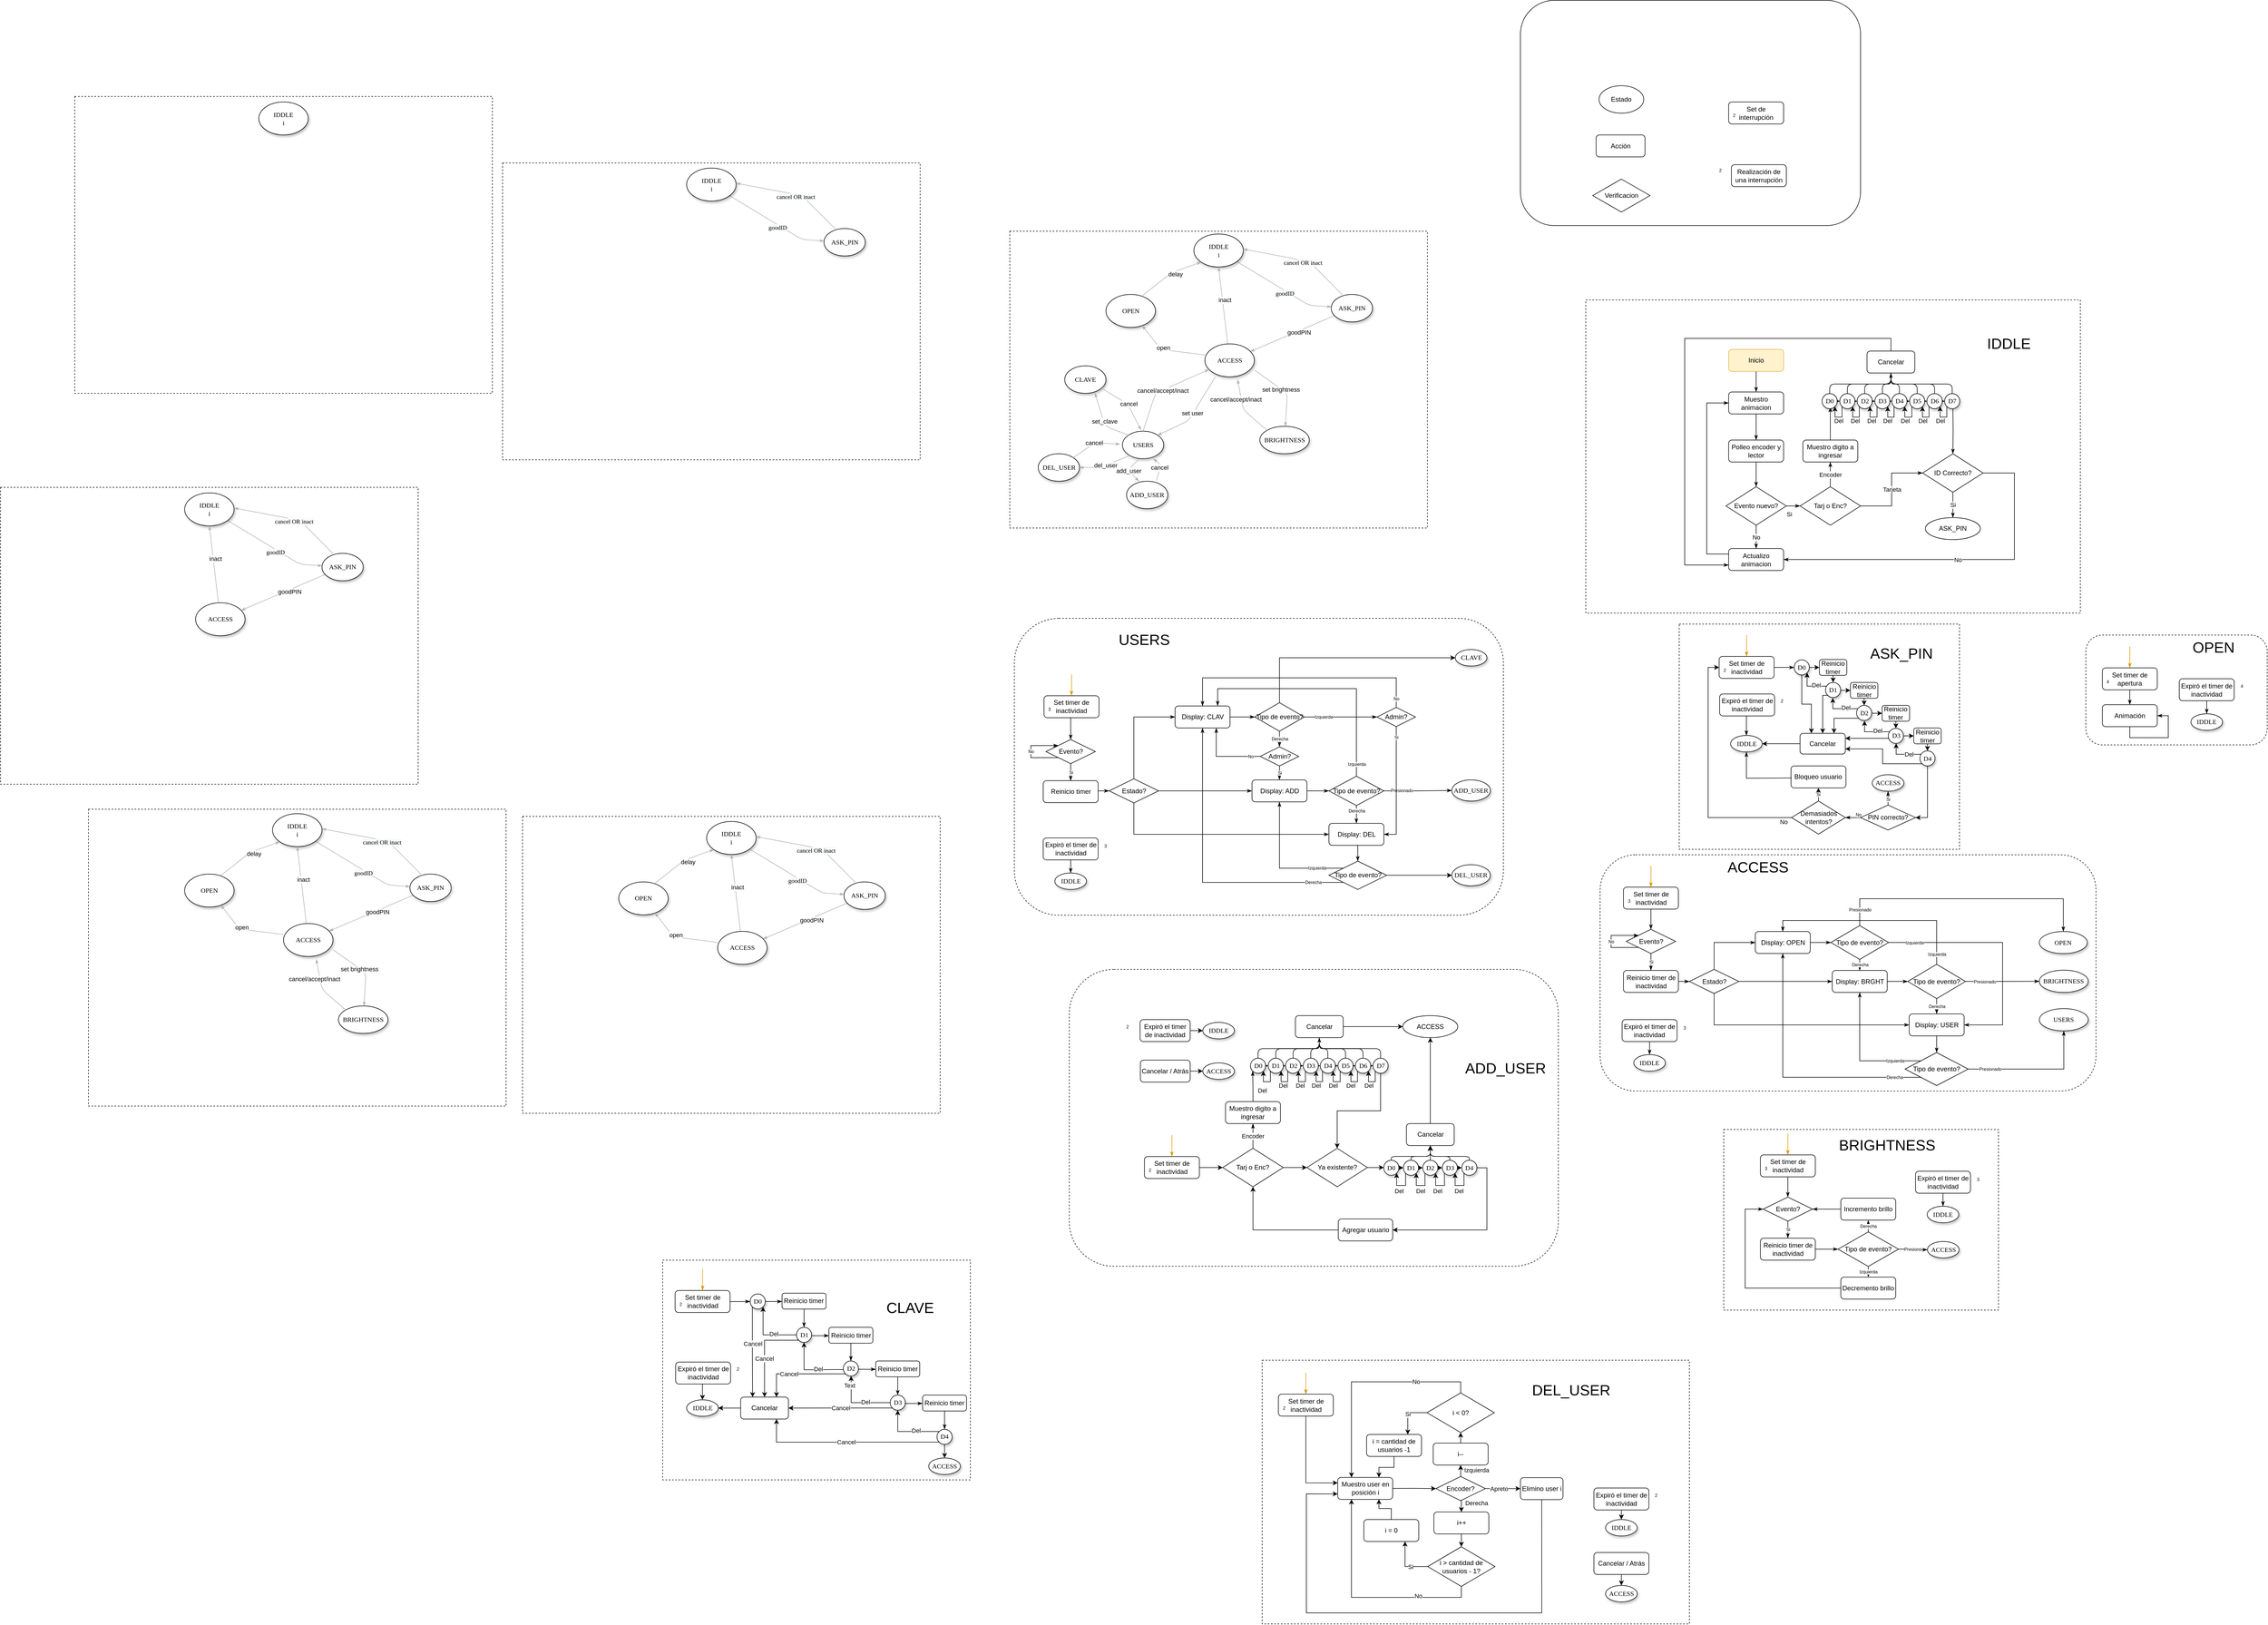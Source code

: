 <mxfile version="13.8.1" type="device"><diagram name="Page-1" id="42789a77-a242-8287-6e28-9cd8cfd52e62"><mxGraphModel dx="3150" dy="2135" grid="1" gridSize="10" guides="1" tooltips="1" connect="1" arrows="1" fold="1" page="1" pageScale="1" pageWidth="1100" pageHeight="850" background="#ffffff" math="0" shadow="0"><root><mxCell id="0"/><mxCell id="1" parent="0"/><mxCell id="yg_zPVrj-ei0Qd4jxPV--11" value="" style="rounded=1;whiteSpace=wrap;html=1;" parent="1" vertex="1"><mxGeometry x="691" y="-905.36" width="619" height="410" as="geometry"/></mxCell><mxCell id="R07RJKCw9_DVsEmNmFVL-124" value="" style="rounded=0;whiteSpace=wrap;html=1;dashed=1;labelBackgroundColor=#ffffff;shadow=0;" parent="1" vertex="1"><mxGeometry x="-1125" y="580.1" width="760" height="540.36" as="geometry"/></mxCell><mxCell id="R07RJKCw9_DVsEmNmFVL-123" value="" style="rounded=0;whiteSpace=wrap;html=1;dashed=1;labelBackgroundColor=#ffffff;shadow=0;" parent="1" vertex="1"><mxGeometry x="-1915" y="566.97" width="760" height="540.36" as="geometry"/></mxCell><mxCell id="R07RJKCw9_DVsEmNmFVL-122" value="" style="rounded=0;whiteSpace=wrap;html=1;dashed=1;labelBackgroundColor=#ffffff;shadow=0;" parent="1" vertex="1"><mxGeometry x="-2075" y="-18.87" width="760" height="540.36" as="geometry"/></mxCell><mxCell id="R07RJKCw9_DVsEmNmFVL-121" value="" style="rounded=0;whiteSpace=wrap;html=1;dashed=1;labelBackgroundColor=#ffffff;shadow=0;" parent="1" vertex="1"><mxGeometry x="-1161.37" y="-609.36" width="760" height="540.36" as="geometry"/></mxCell><mxCell id="R07RJKCw9_DVsEmNmFVL-120" value="" style="rounded=0;whiteSpace=wrap;html=1;dashed=1;labelBackgroundColor=#ffffff;shadow=0;" parent="1" vertex="1"><mxGeometry x="-1940" y="-730.36" width="760" height="540.36" as="geometry"/></mxCell><mxCell id="R07RJKCw9_DVsEmNmFVL-119" value="" style="rounded=0;whiteSpace=wrap;html=1;dashed=1;labelBackgroundColor=#ffffff;shadow=0;" parent="1" vertex="1"><mxGeometry x="-238.25" y="-485.18" width="760" height="540.36" as="geometry"/></mxCell><mxCell id="wmBiB9iy5oq574RmLsb7-178" value="" style="rounded=1;whiteSpace=wrap;html=1;dashed=1;labelBackgroundColor=#ffffff;" parent="1" vertex="1"><mxGeometry x="-130" y="858.58" width="890" height="540.36" as="geometry"/></mxCell><mxCell id="g84IOWuO-ypxRdvfGeft-135" value="" style="rounded=0;whiteSpace=wrap;html=1;dashed=1;" parent="1" vertex="1"><mxGeometry x="221" y="1570" width="777.5" height="480" as="geometry"/></mxCell><mxCell id="g84IOWuO-ypxRdvfGeft-89" value="" style="rounded=0;whiteSpace=wrap;html=1;dashed=1;" parent="1" vertex="1"><mxGeometry x="-870" y="1387.86" width="560" height="400" as="geometry"/></mxCell><mxCell id="RaP16aRLE0DWbijVySvO-528" value="" style="rounded=0;whiteSpace=wrap;html=1;dashed=1;" parent="1" vertex="1"><mxGeometry x="1061" y="1150" width="500" height="328.74" as="geometry"/></mxCell><mxCell id="RaP16aRLE0DWbijVySvO-414" value="" style="rounded=1;whiteSpace=wrap;html=1;dashed=1;labelBackgroundColor=#ffffff;" parent="1" vertex="1"><mxGeometry x="-230" y="219.64" width="890" height="540.36" as="geometry"/></mxCell><mxCell id="RaP16aRLE0DWbijVySvO-347" value="" style="rounded=1;whiteSpace=wrap;html=1;dashed=1;" parent="1" vertex="1"><mxGeometry x="1720" y="250" width="330" height="200" as="geometry"/></mxCell><mxCell id="RaP16aRLE0DWbijVySvO-310" value="" style="rounded=1;whiteSpace=wrap;html=1;dashed=1;labelBackgroundColor=#ffffff;" parent="1" vertex="1"><mxGeometry x="836" y="650" width="902.5" height="430" as="geometry"/></mxCell><mxCell id="RaP16aRLE0DWbijVySvO-235" value="" style="rounded=0;whiteSpace=wrap;html=1;dashed=1;labelBackgroundColor=#ffffff;" parent="1" vertex="1"><mxGeometry x="980" y="230" width="510" height="410" as="geometry"/></mxCell><mxCell id="RaP16aRLE0DWbijVySvO-65" value="" style="rounded=0;whiteSpace=wrap;html=1;dashed=1;labelBackgroundColor=#ffffff;" parent="1" vertex="1"><mxGeometry x="810" y="-360" width="900" height="570" as="geometry"/></mxCell><mxCell id="1ea317790d2ca983-12" style="edgeStyle=none;rounded=1;html=1;labelBackgroundColor=none;startArrow=none;startFill=0;startSize=5;endArrow=classicThin;endFill=1;endSize=5;jettySize=auto;orthogonalLoop=1;strokeColor=#B3B3B3;strokeWidth=1;fontFamily=Verdana;fontSize=12;exitX=0.211;exitY=1.003;exitDx=0;exitDy=0;entryX=1;entryY=0;entryDx=0;entryDy=0;exitPerimeter=0;" parent="1" source="1ea317790d2ca983-4" target="1ea317790d2ca983-2" edge="1"><mxGeometry relative="1" as="geometry"><mxPoint x="176.09" y="-150.89" as="sourcePoint"/><Array as="points"><mxPoint x="86.75" y="-140"/></Array></mxGeometry></mxCell><mxCell id="RaP16aRLE0DWbijVySvO-8" value="set user" style="edgeLabel;html=1;align=center;verticalAlign=middle;resizable=0;points=[];" parent="1ea317790d2ca983-12" vertex="1" connectable="0"><mxGeometry x="0.001" y="-1" relative="1" as="geometry"><mxPoint as="offset"/></mxGeometry></mxCell><mxCell id="1ea317790d2ca983-13" value="" style="edgeStyle=none;rounded=1;html=1;labelBackgroundColor=none;startArrow=none;startFill=0;startSize=5;endArrow=classicThin;endFill=1;endSize=5;jettySize=auto;orthogonalLoop=1;strokeColor=#B3B3B3;strokeWidth=1;fontFamily=Verdana;fontSize=12;metaEdit=0;exitX=1.006;exitY=0.799;exitDx=0;exitDy=0;exitPerimeter=0;" parent="1" source="1ea317790d2ca983-4" target="1ea317790d2ca983-9" edge="1"><mxGeometry relative="1" as="geometry"><mxPoint x="246.75" y="-280" as="sourcePoint"/><Array as="points"><mxPoint x="266.75" y="-190"/></Array></mxGeometry></mxCell><mxCell id="RaP16aRLE0DWbijVySvO-10" value="set brightness" style="edgeLabel;html=1;align=center;verticalAlign=middle;resizable=0;points=[];" parent="1ea317790d2ca983-13" vertex="1" connectable="0"><mxGeometry x="-0.119" y="-1" relative="1" as="geometry"><mxPoint as="offset"/></mxGeometry></mxCell><mxCell id="1ea317790d2ca983-14" value="" style="edgeStyle=none;rounded=1;html=1;labelBackgroundColor=none;startArrow=none;startFill=0;startSize=5;endArrow=classicThin;endFill=1;endSize=5;jettySize=auto;orthogonalLoop=1;strokeColor=#B3B3B3;strokeWidth=1;fontFamily=Verdana;fontSize=12" parent="1" source="1ea317790d2ca983-1" target="1ea317790d2ca983-3" edge="1"><mxGeometry relative="1" as="geometry"><Array as="points"><mxPoint x="306.75" y="-350"/></Array></mxGeometry></mxCell><mxCell id="RaP16aRLE0DWbijVySvO-16" value="&lt;span style=&quot;font-family: &amp;#34;verdana&amp;#34; ; background-color: rgb(248 , 249 , 250)&quot;&gt;&lt;font style=&quot;font-size: 11px&quot;&gt;goodID&lt;/font&gt;&lt;/span&gt;" style="edgeLabel;html=1;align=center;verticalAlign=middle;resizable=0;points=[];" parent="1ea317790d2ca983-14" vertex="1" connectable="0"><mxGeometry x="0.07" y="-4" relative="1" as="geometry"><mxPoint as="offset"/></mxGeometry></mxCell><mxCell id="1ea317790d2ca983-1" value="IDDLE&lt;br&gt;i" style="ellipse;whiteSpace=wrap;html=1;rounded=0;shadow=1;comic=0;labelBackgroundColor=none;strokeWidth=1;fontFamily=Verdana;fontSize=12;align=center;" parent="1" vertex="1"><mxGeometry x="96.75" y="-480" width="90" height="60" as="geometry"/></mxCell><mxCell id="1ea317790d2ca983-2" value="&lt;span&gt;USERS&lt;/span&gt;" style="ellipse;whiteSpace=wrap;html=1;rounded=0;shadow=1;comic=0;labelBackgroundColor=none;strokeWidth=1;fontFamily=Verdana;fontSize=12;align=center;" parent="1" vertex="1"><mxGeometry x="-33.25" y="-121.07" width="75" height="50" as="geometry"/></mxCell><mxCell id="1ea317790d2ca983-15" value="" style="edgeStyle=none;rounded=1;html=1;labelBackgroundColor=none;startArrow=none;startFill=0;startSize=5;endArrow=classicThin;endFill=1;endSize=5;jettySize=auto;orthogonalLoop=1;strokeColor=#B3B3B3;strokeWidth=1;fontFamily=Verdana;fontSize=12" parent="1" source="1ea317790d2ca983-3" target="1ea317790d2ca983-4" edge="1"><mxGeometry relative="1" as="geometry"/></mxCell><mxCell id="RaP16aRLE0DWbijVySvO-13" value="goodPIN" style="edgeLabel;html=1;align=center;verticalAlign=middle;resizable=0;points=[];" parent="1ea317790d2ca983-15" vertex="1" connectable="0"><mxGeometry x="-0.144" y="3" relative="1" as="geometry"><mxPoint x="-1" as="offset"/></mxGeometry></mxCell><mxCell id="1ea317790d2ca983-3" value="&lt;span&gt;ASK_PIN&lt;/span&gt;" style="ellipse;whiteSpace=wrap;html=1;rounded=0;shadow=1;comic=0;labelBackgroundColor=none;strokeWidth=1;fontFamily=Verdana;fontSize=12;align=center;" parent="1" vertex="1"><mxGeometry x="346.75" y="-370" width="75" height="50" as="geometry"/></mxCell><mxCell id="1ea317790d2ca983-16" value="" style="edgeStyle=none;rounded=1;html=1;labelBackgroundColor=none;startArrow=none;startFill=0;startSize=5;endArrow=classicThin;endFill=1;endSize=5;jettySize=auto;orthogonalLoop=1;strokeColor=#B3B3B3;strokeWidth=1;fontFamily=Verdana;fontSize=12;entryX=0.5;entryY=1;entryDx=0;entryDy=0;" parent="1" source="1ea317790d2ca983-4" target="1ea317790d2ca983-1" edge="1"><mxGeometry relative="1" as="geometry"><mxPoint x="384.25" y="-90" as="targetPoint"/></mxGeometry></mxCell><mxCell id="RaP16aRLE0DWbijVySvO-14" value="inact" style="edgeLabel;html=1;align=center;verticalAlign=middle;resizable=0;points=[];" parent="1ea317790d2ca983-16" vertex="1" connectable="0"><mxGeometry x="0.141" y="-4" relative="1" as="geometry"><mxPoint as="offset"/></mxGeometry></mxCell><mxCell id="1ea317790d2ca983-4" value="ACCESS" style="ellipse;whiteSpace=wrap;html=1;rounded=0;shadow=1;comic=0;labelBackgroundColor=none;strokeWidth=1;fontFamily=Verdana;fontSize=12;align=center;" parent="1" vertex="1"><mxGeometry x="116.75" y="-280" width="90" height="60" as="geometry"/></mxCell><mxCell id="1ea317790d2ca983-9" value="BRIGHTNESS" style="ellipse;whiteSpace=wrap;html=1;rounded=0;shadow=1;comic=0;labelBackgroundColor=none;strokeWidth=1;fontFamily=Verdana;fontSize=12;align=center;" parent="1" vertex="1"><mxGeometry x="216.75" y="-130" width="90" height="50" as="geometry"/></mxCell><mxCell id="RaP16aRLE0DWbijVySvO-6" value="" style="edgeStyle=none;rounded=1;html=1;labelBackgroundColor=none;startArrow=classicThin;startFill=1;startSize=5;endArrow=none;endFill=0;endSize=5;jettySize=auto;orthogonalLoop=1;strokeColor=#B3B3B3;strokeWidth=1;fontFamily=Verdana;fontSize=12;exitX=0.661;exitY=1.081;exitDx=0;exitDy=0;entryX=0;entryY=0;entryDx=0;entryDy=0;exitPerimeter=0;" parent="1" source="1ea317790d2ca983-4" target="1ea317790d2ca983-9" edge="1"><mxGeometry relative="1" as="geometry"><mxPoint x="233.78" y="-258.928" as="sourcePoint"/><mxPoint x="276.359" y="-123.509" as="targetPoint"/><Array as="points"><mxPoint x="186.75" y="-160"/></Array></mxGeometry></mxCell><mxCell id="RaP16aRLE0DWbijVySvO-11" value="cancel/accept/inact" style="edgeLabel;html=1;align=center;verticalAlign=middle;resizable=0;points=[];" parent="RaP16aRLE0DWbijVySvO-6" vertex="1" connectable="0"><mxGeometry x="0.022" y="18" relative="1" as="geometry"><mxPoint x="-27" y="-7" as="offset"/></mxGeometry></mxCell><mxCell id="RaP16aRLE0DWbijVySvO-7" style="edgeStyle=none;rounded=1;html=1;labelBackgroundColor=none;startArrow=classicThin;startFill=1;startSize=5;endArrow=none;endFill=0;endSize=5;jettySize=auto;orthogonalLoop=1;strokeColor=#B3B3B3;strokeWidth=1;fontFamily=Verdana;fontSize=12;entryX=0.5;entryY=0;entryDx=0;entryDy=0;" parent="1" source="1ea317790d2ca983-4" target="1ea317790d2ca983-2" edge="1"><mxGeometry relative="1" as="geometry"><mxPoint x="159.72" y="-159.998" as="sourcePoint"/><mxPoint x="203.66" y="172.911" as="targetPoint"/><Array as="points"><mxPoint x="26.75" y="-190"/></Array></mxGeometry></mxCell><mxCell id="RaP16aRLE0DWbijVySvO-9" value="cancel/accept/inact" style="edgeLabel;html=1;align=center;verticalAlign=middle;resizable=0;points=[];" parent="RaP16aRLE0DWbijVySvO-7" vertex="1" connectable="0"><mxGeometry x="0.033" y="1" relative="1" as="geometry"><mxPoint as="offset"/></mxGeometry></mxCell><mxCell id="RaP16aRLE0DWbijVySvO-17" value="" style="edgeStyle=none;rounded=1;html=1;labelBackgroundColor=none;startArrow=classicThin;startFill=1;startSize=5;endArrow=none;endFill=0;endSize=5;jettySize=auto;orthogonalLoop=1;strokeColor=#B3B3B3;strokeWidth=1;fontFamily=Verdana;fontSize=12;entryX=0.271;entryY=0.011;entryDx=0;entryDy=0;entryPerimeter=0;" parent="1" target="1ea317790d2ca983-3" edge="1"><mxGeometry relative="1" as="geometry"><mxPoint x="186.75" y="-452.5" as="sourcePoint"/><mxPoint x="358.639" y="-369.998" as="targetPoint"/><Array as="points"><mxPoint x="306.75" y="-430"/></Array></mxGeometry></mxCell><mxCell id="RaP16aRLE0DWbijVySvO-18" value="&lt;font face=&quot;verdana&quot; size=&quot;1&quot;&gt;&lt;span style=&quot;background-color: rgb(248 , 249 , 250) ; font-size: 11px&quot;&gt;cancel OR inact&lt;/span&gt;&lt;/font&gt;" style="edgeLabel;html=1;align=center;verticalAlign=middle;resizable=0;points=[];" parent="RaP16aRLE0DWbijVySvO-17" vertex="1" connectable="0"><mxGeometry x="0.07" y="-4" relative="1" as="geometry"><mxPoint as="offset"/></mxGeometry></mxCell><mxCell id="RaP16aRLE0DWbijVySvO-26" value="OPEN" style="ellipse;whiteSpace=wrap;html=1;rounded=0;shadow=1;comic=0;labelBackgroundColor=none;strokeWidth=1;fontFamily=Verdana;fontSize=12;align=center;" parent="1" vertex="1"><mxGeometry x="-63.25" y="-370" width="90" height="60" as="geometry"/></mxCell><mxCell id="RaP16aRLE0DWbijVySvO-27" value="" style="edgeStyle=none;rounded=1;html=1;labelBackgroundColor=none;startArrow=none;startFill=0;startSize=5;endArrow=classicThin;endFill=1;endSize=5;jettySize=auto;orthogonalLoop=1;strokeColor=#B3B3B3;strokeWidth=1;fontFamily=Verdana;fontSize=12;" parent="1" target="RaP16aRLE0DWbijVySvO-26" edge="1"><mxGeometry relative="1" as="geometry"><mxPoint x="116.749" y="-259.908" as="sourcePoint"/><mxPoint x="100.28" y="-400" as="targetPoint"/><Array as="points"><mxPoint x="36.75" y="-270"/></Array></mxGeometry></mxCell><mxCell id="RaP16aRLE0DWbijVySvO-28" value="open" style="edgeLabel;html=1;align=center;verticalAlign=middle;resizable=0;points=[];" parent="RaP16aRLE0DWbijVySvO-27" vertex="1" connectable="0"><mxGeometry x="0.141" y="-4" relative="1" as="geometry"><mxPoint as="offset"/></mxGeometry></mxCell><mxCell id="RaP16aRLE0DWbijVySvO-29" value="" style="edgeStyle=none;rounded=1;html=1;labelBackgroundColor=none;startArrow=none;startFill=0;startSize=5;endArrow=classicThin;endFill=1;endSize=5;jettySize=auto;orthogonalLoop=1;strokeColor=#B3B3B3;strokeWidth=1;fontFamily=Verdana;fontSize=12;entryX=0;entryY=1;entryDx=0;entryDy=0;" parent="1" target="1ea317790d2ca983-1" edge="1"><mxGeometry relative="1" as="geometry"><mxPoint x="3.219" y="-367.958" as="sourcePoint"/><mxPoint x="-13.25" y="-508.05" as="targetPoint"/><Array as="points"><mxPoint x="56.75" y="-410"/></Array></mxGeometry></mxCell><mxCell id="RaP16aRLE0DWbijVySvO-31" value="delay" style="edgeLabel;html=1;align=center;verticalAlign=middle;resizable=0;points=[];" parent="RaP16aRLE0DWbijVySvO-29" vertex="1" connectable="0"><mxGeometry x="-0.167" y="-14" relative="1" as="geometry"><mxPoint x="10" y="-18" as="offset"/></mxGeometry></mxCell><mxCell id="RaP16aRLE0DWbijVySvO-54" style="edgeStyle=orthogonalEdgeStyle;rounded=0;orthogonalLoop=1;jettySize=auto;html=1;exitX=0.5;exitY=1;exitDx=0;exitDy=0;entryX=0.5;entryY=0;entryDx=0;entryDy=0;startArrow=none;startFill=0;endArrow=classicThin;endFill=1;" parent="1" source="RaP16aRLE0DWbijVySvO-40" target="RaP16aRLE0DWbijVySvO-81" edge="1"><mxGeometry relative="1" as="geometry"><mxPoint x="1119.94" y="-32.5" as="targetPoint"/></mxGeometry></mxCell><mxCell id="RaP16aRLE0DWbijVySvO-40" value="Muestro animacion" style="rounded=1;whiteSpace=wrap;html=1;" parent="1" vertex="1"><mxGeometry x="1069.94" y="-192.5" width="100" height="40" as="geometry"/></mxCell><mxCell id="RaP16aRLE0DWbijVySvO-58" value="No" style="edgeStyle=orthogonalEdgeStyle;rounded=0;orthogonalLoop=1;jettySize=auto;html=1;exitX=1;exitY=0.5;exitDx=0;exitDy=0;entryX=1;entryY=0.5;entryDx=0;entryDy=0;startArrow=none;startFill=0;endArrow=classicThin;endFill=1;" parent="1" source="RaP16aRLE0DWbijVySvO-46" target="RaP16aRLE0DWbijVySvO-48" edge="1"><mxGeometry relative="1" as="geometry"><mxPoint x="1583" y="-45" as="targetPoint"/><Array as="points"><mxPoint x="1590" y="-45"/><mxPoint x="1590" y="113"/></Array></mxGeometry></mxCell><mxCell id="RaP16aRLE0DWbijVySvO-98" value="Si" style="edgeStyle=orthogonalEdgeStyle;rounded=0;orthogonalLoop=1;jettySize=auto;html=1;exitX=0.5;exitY=1;exitDx=0;exitDy=0;entryX=0.5;entryY=0;entryDx=0;entryDy=0;startArrow=none;startFill=0;endArrow=classicThin;endFill=1;" parent="1" source="RaP16aRLE0DWbijVySvO-46" target="RaP16aRLE0DWbijVySvO-97" edge="1"><mxGeometry relative="1" as="geometry"/></mxCell><mxCell id="RaP16aRLE0DWbijVySvO-46" value="ID Correcto?" style="rhombus;whiteSpace=wrap;html=1;" parent="1" vertex="1"><mxGeometry x="1423" y="-80" width="110" height="70" as="geometry"/></mxCell><mxCell id="RaP16aRLE0DWbijVySvO-57" style="edgeStyle=orthogonalEdgeStyle;rounded=0;orthogonalLoop=1;jettySize=auto;html=1;exitX=0;exitY=0.25;exitDx=0;exitDy=0;entryX=0;entryY=0.5;entryDx=0;entryDy=0;startArrow=none;startFill=0;endArrow=classicThin;endFill=1;" parent="1" source="RaP16aRLE0DWbijVySvO-48" target="RaP16aRLE0DWbijVySvO-40" edge="1"><mxGeometry relative="1" as="geometry"><Array as="points"><mxPoint x="1030" y="103"/><mxPoint x="1030" y="-173"/></Array></mxGeometry></mxCell><mxCell id="RaP16aRLE0DWbijVySvO-48" value="Actualizo animacion" style="rounded=1;whiteSpace=wrap;html=1;" parent="1" vertex="1"><mxGeometry x="1069.94" y="92.5" width="100" height="40" as="geometry"/></mxCell><mxCell id="RaP16aRLE0DWbijVySvO-64" style="edgeStyle=orthogonalEdgeStyle;rounded=0;orthogonalLoop=1;jettySize=auto;html=1;exitX=0.5;exitY=1;exitDx=0;exitDy=0;entryX=0.5;entryY=0;entryDx=0;entryDy=0;startArrow=none;startFill=0;endArrow=classicThin;endFill=1;" parent="1" source="RaP16aRLE0DWbijVySvO-63" target="RaP16aRLE0DWbijVySvO-40" edge="1"><mxGeometry relative="1" as="geometry"/></mxCell><mxCell id="RaP16aRLE0DWbijVySvO-63" value="Inicio" style="rounded=1;whiteSpace=wrap;html=1;fillColor=#fff2cc;strokeColor=#d6b656;" parent="1" vertex="1"><mxGeometry x="1069.94" y="-270" width="100" height="40" as="geometry"/></mxCell><mxCell id="RaP16aRLE0DWbijVySvO-66" value="&lt;font style=&quot;font-size: 27px&quot;&gt;IDDLE&lt;/font&gt;" style="text;html=1;strokeColor=none;fillColor=none;align=center;verticalAlign=middle;whiteSpace=wrap;rounded=0;dashed=1;" parent="1" vertex="1"><mxGeometry x="1560" y="-290" width="40" height="20" as="geometry"/></mxCell><mxCell id="RaP16aRLE0DWbijVySvO-83" style="edgeStyle=orthogonalEdgeStyle;rounded=0;orthogonalLoop=1;jettySize=auto;html=1;entryX=0.5;entryY=0;entryDx=0;entryDy=0;startArrow=none;startFill=0;endArrow=classicThin;endFill=1;" parent="1" source="RaP16aRLE0DWbijVySvO-81" target="RaP16aRLE0DWbijVySvO-82" edge="1"><mxGeometry relative="1" as="geometry"/></mxCell><mxCell id="RaP16aRLE0DWbijVySvO-81" value="Polleo encoder y lector" style="rounded=1;whiteSpace=wrap;html=1;" parent="1" vertex="1"><mxGeometry x="1069.94" y="-105" width="100" height="40" as="geometry"/></mxCell><mxCell id="RaP16aRLE0DWbijVySvO-84" value="No" style="edgeStyle=orthogonalEdgeStyle;rounded=0;orthogonalLoop=1;jettySize=auto;html=1;exitX=0.5;exitY=1;exitDx=0;exitDy=0;entryX=0.5;entryY=0;entryDx=0;entryDy=0;startArrow=none;startFill=0;endArrow=classicThin;endFill=1;" parent="1" source="RaP16aRLE0DWbijVySvO-82" target="RaP16aRLE0DWbijVySvO-48" edge="1"><mxGeometry relative="1" as="geometry"/></mxCell><mxCell id="RaP16aRLE0DWbijVySvO-130" value="Si" style="edgeStyle=orthogonalEdgeStyle;rounded=1;orthogonalLoop=1;jettySize=auto;html=1;exitX=1;exitY=0.5;exitDx=0;exitDy=0;entryX=0;entryY=0.5;entryDx=0;entryDy=0;startArrow=none;startFill=0;endArrow=classicThin;endFill=1;endSize=6;strokeColor=#000000;" parent="1" edge="1"><mxGeometry x="-0.596" y="-15" relative="1" as="geometry"><mxPoint x="1174.94" y="15" as="sourcePoint"/><mxPoint x="1200" y="15" as="targetPoint"/><mxPoint as="offset"/></mxGeometry></mxCell><mxCell id="RaP16aRLE0DWbijVySvO-82" value="Evento nuevo?" style="rhombus;whiteSpace=wrap;html=1;" parent="1" vertex="1"><mxGeometry x="1064.94" y="-20" width="110" height="70" as="geometry"/></mxCell><mxCell id="RaP16aRLE0DWbijVySvO-86" value="Tarjeta" style="edgeStyle=orthogonalEdgeStyle;rounded=0;orthogonalLoop=1;jettySize=auto;html=1;exitX=1;exitY=0.5;exitDx=0;exitDy=0;entryX=0;entryY=0.5;entryDx=0;entryDy=0;startArrow=none;startFill=0;endArrow=classicThin;endFill=1;" parent="1" source="RaP16aRLE0DWbijVySvO-85" target="RaP16aRLE0DWbijVySvO-46" edge="1"><mxGeometry relative="1" as="geometry"><mxPoint x="1340" y="15" as="sourcePoint"/></mxGeometry></mxCell><mxCell id="RaP16aRLE0DWbijVySvO-89" value="Encoder" style="edgeStyle=orthogonalEdgeStyle;rounded=0;orthogonalLoop=1;jettySize=auto;html=1;exitX=0.5;exitY=0;exitDx=0;exitDy=0;entryX=0.5;entryY=1;entryDx=0;entryDy=0;startArrow=none;startFill=0;endArrow=classicThin;endFill=1;" parent="1" source="RaP16aRLE0DWbijVySvO-85" target="RaP16aRLE0DWbijVySvO-88" edge="1"><mxGeometry relative="1" as="geometry"/></mxCell><mxCell id="RaP16aRLE0DWbijVySvO-85" value="Tarj o Enc?" style="rhombus;whiteSpace=wrap;html=1;" parent="1" vertex="1"><mxGeometry x="1200" y="-20" width="110" height="70" as="geometry"/></mxCell><mxCell id="RaP16aRLE0DWbijVySvO-118" style="edgeStyle=orthogonalEdgeStyle;rounded=0;orthogonalLoop=1;jettySize=auto;html=1;exitX=0.5;exitY=0;exitDx=0;exitDy=0;entryX=0.5;entryY=1;entryDx=0;entryDy=0;startArrow=none;startFill=0;endArrow=classicThin;endFill=1;" parent="1" source="RaP16aRLE0DWbijVySvO-88" edge="1"><mxGeometry relative="1" as="geometry"><mxPoint x="1255" y="-165" as="targetPoint"/></mxGeometry></mxCell><mxCell id="RaP16aRLE0DWbijVySvO-88" value="Muestro digito a ingresar" style="rounded=1;whiteSpace=wrap;html=1;" parent="1" vertex="1"><mxGeometry x="1205" y="-105" width="100" height="40" as="geometry"/></mxCell><mxCell id="RaP16aRLE0DWbijVySvO-97" value="ASK_PIN" style="ellipse;whiteSpace=wrap;html=1;" parent="1" vertex="1"><mxGeometry x="1428" y="36.25" width="100" height="40" as="geometry"/></mxCell><mxCell id="RaP16aRLE0DWbijVySvO-119" style="edgeStyle=orthogonalEdgeStyle;rounded=0;orthogonalLoop=1;jettySize=auto;html=1;exitX=0.5;exitY=1;exitDx=0;exitDy=0;entryX=0.5;entryY=0;entryDx=0;entryDy=0;startArrow=none;startFill=0;endArrow=classicThin;endFill=1;" parent="1" target="RaP16aRLE0DWbijVySvO-46" edge="1"><mxGeometry relative="1" as="geometry"><mxPoint x="1478" y="-165" as="sourcePoint"/></mxGeometry></mxCell><mxCell id="RaP16aRLE0DWbijVySvO-144" style="edgeStyle=orthogonalEdgeStyle;rounded=0;orthogonalLoop=1;jettySize=auto;html=1;entryX=0;entryY=0.75;entryDx=0;entryDy=0;startArrow=none;startFill=0;endArrow=classicThin;endFill=1;endSize=6;strokeColor=#000000;fontSize=8;exitX=0.5;exitY=0;exitDx=0;exitDy=0;" parent="1" source="t9804anvstIU4xTnsdKN-25" target="RaP16aRLE0DWbijVySvO-48" edge="1"><mxGeometry relative="1" as="geometry"><Array as="points"><mxPoint x="1365" y="-290"/><mxPoint x="990" y="-290"/><mxPoint x="990" y="123"/></Array><mxPoint x="1367" y="-290" as="sourcePoint"/></mxGeometry></mxCell><mxCell id="RaP16aRLE0DWbijVySvO-170" style="edgeStyle=orthogonalEdgeStyle;rounded=0;orthogonalLoop=1;jettySize=auto;html=1;entryX=0;entryY=0.5;entryDx=0;entryDy=0;startArrow=none;startFill=0;endArrow=classicThin;endFill=1;endSize=6;strokeColor=#000000;fontSize=8;fontColor=#FFE8E8;" parent="1" source="RaP16aRLE0DWbijVySvO-145" target="RaP16aRLE0DWbijVySvO-148" edge="1"><mxGeometry relative="1" as="geometry"/></mxCell><mxCell id="RaP16aRLE0DWbijVySvO-217" style="edgeStyle=orthogonalEdgeStyle;rounded=0;orthogonalLoop=1;jettySize=auto;html=1;exitX=0.5;exitY=0;exitDx=0;exitDy=0;startArrow=classicThin;startFill=1;endArrow=none;endFill=0;endSize=6;strokeColor=#d79b00;fontSize=8;fontColor=#000000;fillColor=#ffe6cc;" parent="1" source="RaP16aRLE0DWbijVySvO-145" edge="1"><mxGeometry relative="1" as="geometry"><mxPoint x="1102.679" y="250" as="targetPoint"/></mxGeometry></mxCell><mxCell id="RaP16aRLE0DWbijVySvO-145" value="Set timer de inactividad" style="rounded=1;whiteSpace=wrap;html=1;" parent="1" vertex="1"><mxGeometry x="1052.63" y="288.93" width="100" height="40" as="geometry"/></mxCell><mxCell id="t9804anvstIU4xTnsdKN-33" style="edgeStyle=orthogonalEdgeStyle;rounded=0;orthogonalLoop=1;jettySize=auto;html=1;exitX=1;exitY=0.5;exitDx=0;exitDy=0;entryX=0;entryY=0.5;entryDx=0;entryDy=0;" parent="1" source="RaP16aRLE0DWbijVySvO-148" target="RaP16aRLE0DWbijVySvO-169" edge="1"><mxGeometry relative="1" as="geometry"/></mxCell><mxCell id="t9804anvstIU4xTnsdKN-59" style="edgeStyle=orthogonalEdgeStyle;rounded=0;orthogonalLoop=1;jettySize=auto;html=1;exitX=0.5;exitY=1;exitDx=0;exitDy=0;entryX=0.25;entryY=0;entryDx=0;entryDy=0;" parent="1" source="RaP16aRLE0DWbijVySvO-148" target="t9804anvstIU4xTnsdKN-54" edge="1"><mxGeometry relative="1" as="geometry"/></mxCell><mxCell id="RaP16aRLE0DWbijVySvO-148" value="D0" style="ellipse;whiteSpace=wrap;html=1;rounded=0;shadow=1;comic=0;labelBackgroundColor=none;strokeWidth=1;fontFamily=Verdana;fontSize=12;align=center;" parent="1" vertex="1"><mxGeometry x="1189.25" y="295.18" width="27.5" height="27.5" as="geometry"/></mxCell><mxCell id="dqjAlrXqsbkdTRnxydOU-11" style="edgeStyle=orthogonalEdgeStyle;rounded=0;orthogonalLoop=1;jettySize=auto;html=1;exitX=0;exitY=0;exitDx=0;exitDy=0;entryX=1;entryY=1;entryDx=0;entryDy=0;" parent="1" source="RaP16aRLE0DWbijVySvO-151" target="RaP16aRLE0DWbijVySvO-148" edge="1"><mxGeometry relative="1" as="geometry"><Array as="points"><mxPoint x="1250" y="343"/><mxPoint x="1213" y="343"/></Array></mxGeometry></mxCell><mxCell id="dqjAlrXqsbkdTRnxydOU-12" value="Del" style="edgeLabel;html=1;align=center;verticalAlign=middle;resizable=0;points=[];" parent="dqjAlrXqsbkdTRnxydOU-11" vertex="1" connectable="0"><mxGeometry x="-0.249" y="-2" relative="1" as="geometry"><mxPoint as="offset"/></mxGeometry></mxCell><mxCell id="t9804anvstIU4xTnsdKN-55" style="edgeStyle=orthogonalEdgeStyle;rounded=0;orthogonalLoop=1;jettySize=auto;html=1;exitX=0;exitY=1;exitDx=0;exitDy=0;entryX=0.5;entryY=0;entryDx=0;entryDy=0;" parent="1" source="RaP16aRLE0DWbijVySvO-151" target="t9804anvstIU4xTnsdKN-54" edge="1"><mxGeometry relative="1" as="geometry"><Array as="points"><mxPoint x="1241" y="360"/></Array></mxGeometry></mxCell><mxCell id="RaP16aRLE0DWbijVySvO-151" value="D1" style="ellipse;whiteSpace=wrap;html=1;rounded=0;shadow=1;comic=0;labelBackgroundColor=none;strokeWidth=1;fontFamily=Verdana;fontSize=12;align=center;" parent="1" vertex="1"><mxGeometry x="1246.25" y="336.25" width="27.5" height="27.5" as="geometry"/></mxCell><mxCell id="t9804anvstIU4xTnsdKN-34" style="edgeStyle=orthogonalEdgeStyle;rounded=0;orthogonalLoop=1;jettySize=auto;html=1;exitX=0.5;exitY=1;exitDx=0;exitDy=0;entryX=0.5;entryY=0;entryDx=0;entryDy=0;" parent="1" source="RaP16aRLE0DWbijVySvO-169" target="RaP16aRLE0DWbijVySvO-151" edge="1"><mxGeometry relative="1" as="geometry"/></mxCell><mxCell id="RaP16aRLE0DWbijVySvO-169" value="Reinicio timer" style="rounded=1;whiteSpace=wrap;html=1;" parent="1" vertex="1"><mxGeometry x="1235" y="294.47" width="50" height="28.93" as="geometry"/></mxCell><mxCell id="RaP16aRLE0DWbijVySvO-201" style="edgeStyle=orthogonalEdgeStyle;rounded=0;orthogonalLoop=1;jettySize=auto;html=1;exitX=0.5;exitY=1;exitDx=0;exitDy=0;entryX=0.5;entryY=0;entryDx=0;entryDy=0;startArrow=none;startFill=0;endArrow=classicThin;endFill=1;endSize=6;strokeColor=#000000;fontSize=8;fontColor=#000000;" parent="1" source="RaP16aRLE0DWbijVySvO-197" target="RaP16aRLE0DWbijVySvO-200" edge="1"><mxGeometry relative="1" as="geometry"/></mxCell><mxCell id="RaP16aRLE0DWbijVySvO-197" value="Expiró el timer de inactividad" style="rounded=1;whiteSpace=wrap;html=1;" parent="1" vertex="1"><mxGeometry x="1053.53" y="357.31" width="100" height="40" as="geometry"/></mxCell><mxCell id="RaP16aRLE0DWbijVySvO-198" value="" style="shape=image;html=1;verticalAlign=top;verticalLabelPosition=bottom;labelBackgroundColor=#ffffff;imageAspect=0;aspect=fixed;image=https://cdn4.iconfinder.com/data/icons/the-weather-is-nice-today/64/weather_11-128.png;dashed=1;fillColor=#FFC4C2;rotation=0;" parent="1" vertex="1"><mxGeometry x="1052.63" y="306.43" width="22.5" height="22.5" as="geometry"/></mxCell><mxCell id="RaP16aRLE0DWbijVySvO-199" value="2" style="text;html=1;strokeColor=none;fillColor=none;align=center;verticalAlign=middle;whiteSpace=wrap;rounded=0;dashed=1;labelBackgroundColor=none;fontSize=8;" parent="1" vertex="1"><mxGeometry x="1057.88" y="308.68" width="10" height="10" as="geometry"/></mxCell><mxCell id="RaP16aRLE0DWbijVySvO-200" value="IDDLE" style="ellipse;whiteSpace=wrap;html=1;rounded=0;shadow=1;comic=0;labelBackgroundColor=none;strokeWidth=1;fontFamily=Verdana;fontSize=12;align=center;" parent="1" vertex="1"><mxGeometry x="1073.5" y="432.79" width="57.5" height="30" as="geometry"/></mxCell><mxCell id="RaP16aRLE0DWbijVySvO-216" value="Si" style="edgeStyle=orthogonalEdgeStyle;rounded=0;orthogonalLoop=1;jettySize=auto;html=1;exitX=0.5;exitY=0;exitDx=0;exitDy=0;entryX=0.5;entryY=1;entryDx=0;entryDy=0;startArrow=none;startFill=0;endArrow=classicThin;endFill=1;endSize=6;strokeColor=#000000;fontSize=8;fontColor=#000000;" parent="1" source="RaP16aRLE0DWbijVySvO-205" target="RaP16aRLE0DWbijVySvO-211" edge="1"><mxGeometry x="-0.127" relative="1" as="geometry"><mxPoint as="offset"/></mxGeometry></mxCell><mxCell id="RaP16aRLE0DWbijVySvO-219" value="No" style="edgeStyle=orthogonalEdgeStyle;rounded=0;orthogonalLoop=1;jettySize=auto;html=1;exitX=0;exitY=0.5;exitDx=0;exitDy=0;entryX=1;entryY=0.5;entryDx=0;entryDy=0;startArrow=none;startFill=0;endArrow=classicThin;endFill=1;endSize=6;strokeColor=#000000;fontSize=8;fontColor=#000000;" parent="1" source="RaP16aRLE0DWbijVySvO-205" target="RaP16aRLE0DWbijVySvO-218" edge="1"><mxGeometry x="-0.67" y="-5" relative="1" as="geometry"><mxPoint as="offset"/></mxGeometry></mxCell><mxCell id="RaP16aRLE0DWbijVySvO-205" value="PIN correcto?" style="rhombus;whiteSpace=wrap;html=1;" parent="1" vertex="1"><mxGeometry x="1310" y="559.55" width="100.06" height="45.33" as="geometry"/></mxCell><mxCell id="RaP16aRLE0DWbijVySvO-211" value="ACCESS" style="ellipse;whiteSpace=wrap;html=1;rounded=0;shadow=1;comic=0;labelBackgroundColor=none;strokeWidth=1;fontFamily=Verdana;fontSize=12;align=center;" parent="1" vertex="1"><mxGeometry x="1331.28" y="504.28" width="57.5" height="30" as="geometry"/></mxCell><mxCell id="t9804anvstIU4xTnsdKN-62" value="Si" style="edgeStyle=orthogonalEdgeStyle;rounded=0;orthogonalLoop=1;jettySize=auto;html=1;exitX=0.5;exitY=0;exitDx=0;exitDy=0;entryX=0.5;entryY=1;entryDx=0;entryDy=0;fontSize=8;" parent="1" source="RaP16aRLE0DWbijVySvO-218" target="RaP16aRLE0DWbijVySvO-227" edge="1"><mxGeometry x="0.024" relative="1" as="geometry"><mxPoint as="offset"/></mxGeometry></mxCell><mxCell id="-EG3iWMmDASQFW2sLCY6-1" value="No" style="edgeStyle=orthogonalEdgeStyle;rounded=0;orthogonalLoop=1;jettySize=auto;html=1;exitX=0;exitY=0.5;exitDx=0;exitDy=0;entryX=0;entryY=0.5;entryDx=0;entryDy=0;" edge="1" parent="1" source="RaP16aRLE0DWbijVySvO-218" target="RaP16aRLE0DWbijVySvO-145"><mxGeometry x="-0.935" y="8" relative="1" as="geometry"><mxPoint as="offset"/></mxGeometry></mxCell><mxCell id="RaP16aRLE0DWbijVySvO-218" value="Demasiados intentos?" style="rhombus;whiteSpace=wrap;html=1;" parent="1" vertex="1"><mxGeometry x="1184.54" y="552.03" width="97.75" height="60.37" as="geometry"/></mxCell><mxCell id="RaP16aRLE0DWbijVySvO-227" value="Bloqueo usuario" style="rounded=1;whiteSpace=wrap;html=1;" parent="1" vertex="1"><mxGeometry x="1183.41" y="488.3" width="100" height="40" as="geometry"/></mxCell><mxCell id="RaP16aRLE0DWbijVySvO-232" style="edgeStyle=orthogonalEdgeStyle;rounded=0;orthogonalLoop=1;jettySize=auto;html=1;exitX=0;exitY=0.25;exitDx=0;exitDy=0;entryX=0.5;entryY=1;entryDx=0;entryDy=0;startArrow=none;startFill=0;endArrow=classicThin;endFill=1;endSize=6;strokeColor=#000000;fontSize=8;fontColor=#000000;" parent="1" target="RaP16aRLE0DWbijVySvO-200" edge="1"><mxGeometry relative="1" as="geometry"><mxPoint x="1102.25" y="473.79" as="targetPoint"/><mxPoint x="1184.54" y="510.135" as="sourcePoint"/></mxGeometry></mxCell><mxCell id="RaP16aRLE0DWbijVySvO-233" value="" style="shape=image;html=1;verticalAlign=top;verticalLabelPosition=bottom;labelBackgroundColor=#ffffff;imageAspect=0;aspect=fixed;image=https://cdn4.iconfinder.com/data/icons/the-weather-is-nice-today/64/weather_11-128.png;dashed=1;fillColor=#FFC4C2;rotation=0;" parent="1" vertex="1"><mxGeometry x="1147.22" y="357.31" width="46.25" height="46.25" as="geometry"/></mxCell><mxCell id="RaP16aRLE0DWbijVySvO-234" value="2" style="text;html=1;strokeColor=none;fillColor=none;align=center;verticalAlign=middle;whiteSpace=wrap;rounded=0;dashed=1;fontSize=8;" parent="1" vertex="1"><mxGeometry x="1147.22" y="360.43" width="40" height="20" as="geometry"/></mxCell><mxCell id="RaP16aRLE0DWbijVySvO-236" value="&lt;font style=&quot;font-size: 27px&quot;&gt;ASK_PIN&lt;/font&gt;" style="text;html=1;strokeColor=none;fillColor=none;align=center;verticalAlign=middle;whiteSpace=wrap;rounded=0;dashed=1;" parent="1" vertex="1"><mxGeometry x="1322" y="271.14" width="125" height="25" as="geometry"/></mxCell><mxCell id="RaP16aRLE0DWbijVySvO-252" style="edgeStyle=orthogonalEdgeStyle;rounded=0;orthogonalLoop=1;jettySize=auto;html=1;exitX=0.5;exitY=0;exitDx=0;exitDy=0;startArrow=classicThin;startFill=1;endArrow=none;endFill=0;endSize=6;strokeColor=#d79b00;fontSize=8;fontColor=#000000;fillColor=#ffe6cc;" parent="1" source="RaP16aRLE0DWbijVySvO-253" edge="1"><mxGeometry relative="1" as="geometry"><mxPoint x="928.549" y="670" as="targetPoint"/></mxGeometry></mxCell><mxCell id="RaP16aRLE0DWbijVySvO-308" style="edgeStyle=orthogonalEdgeStyle;rounded=0;orthogonalLoop=1;jettySize=auto;html=1;exitX=0.5;exitY=1;exitDx=0;exitDy=0;entryX=0.5;entryY=0;entryDx=0;entryDy=0;startArrow=none;startFill=0;endArrow=classicThin;endFill=1;endSize=6;strokeColor=#000000;fontSize=8;fontColor=#000000;" parent="1" source="RaP16aRLE0DWbijVySvO-253" target="RaP16aRLE0DWbijVySvO-277" edge="1"><mxGeometry relative="1" as="geometry"/></mxCell><mxCell id="RaP16aRLE0DWbijVySvO-253" value="Set timer de inactividad" style="rounded=1;whiteSpace=wrap;html=1;" parent="1" vertex="1"><mxGeometry x="878.5" y="708.93" width="100" height="40" as="geometry"/></mxCell><mxCell id="RaP16aRLE0DWbijVySvO-256" value="" style="shape=image;html=1;verticalAlign=top;verticalLabelPosition=bottom;labelBackgroundColor=#ffffff;imageAspect=0;aspect=fixed;image=https://cdn4.iconfinder.com/data/icons/the-weather-is-nice-today/64/weather_11-128.png;dashed=1;fillColor=#FFC4C2;rotation=0;" parent="1" vertex="1"><mxGeometry x="878.5" y="726.43" width="22.5" height="22.5" as="geometry"/></mxCell><mxCell id="RaP16aRLE0DWbijVySvO-257" value="3" style="text;html=1;strokeColor=none;fillColor=none;align=center;verticalAlign=middle;whiteSpace=wrap;rounded=0;dashed=1;labelBackgroundColor=none;fontSize=8;" parent="1" vertex="1"><mxGeometry x="883.75" y="728.68" width="10" height="10" as="geometry"/></mxCell><mxCell id="RaP16aRLE0DWbijVySvO-272" style="edgeStyle=orthogonalEdgeStyle;rounded=0;orthogonalLoop=1;jettySize=auto;html=1;entryX=0;entryY=0.5;entryDx=0;entryDy=0;startArrow=none;startFill=0;endArrow=classicThin;endFill=1;endSize=6;strokeColor=#000000;fontSize=8;fontColor=#000000;exitX=0.5;exitY=0;exitDx=0;exitDy=0;" parent="1" source="RaP16aRLE0DWbijVySvO-267" target="RaP16aRLE0DWbijVySvO-269" edge="1"><mxGeometry relative="1" as="geometry"/></mxCell><mxCell id="RaP16aRLE0DWbijVySvO-273" style="edgeStyle=orthogonalEdgeStyle;rounded=0;orthogonalLoop=1;jettySize=auto;html=1;exitX=1;exitY=0.5;exitDx=0;exitDy=0;entryX=0;entryY=0.5;entryDx=0;entryDy=0;startArrow=none;startFill=0;endArrow=classicThin;endFill=1;endSize=6;strokeColor=#000000;fontSize=8;fontColor=#000000;" parent="1" source="RaP16aRLE0DWbijVySvO-267" target="RaP16aRLE0DWbijVySvO-270" edge="1"><mxGeometry relative="1" as="geometry"/></mxCell><mxCell id="RaP16aRLE0DWbijVySvO-274" style="edgeStyle=orthogonalEdgeStyle;rounded=0;orthogonalLoop=1;jettySize=auto;html=1;exitX=0.5;exitY=1;exitDx=0;exitDy=0;entryX=0;entryY=0.5;entryDx=0;entryDy=0;startArrow=none;startFill=0;endArrow=classicThin;endFill=1;endSize=6;strokeColor=#000000;fontSize=8;fontColor=#000000;" parent="1" source="RaP16aRLE0DWbijVySvO-267" target="RaP16aRLE0DWbijVySvO-271" edge="1"><mxGeometry relative="1" as="geometry"/></mxCell><mxCell id="RaP16aRLE0DWbijVySvO-267" value="Estado?" style="rhombus;whiteSpace=wrap;html=1;" parent="1" vertex="1"><mxGeometry x="998.5" y="858.58" width="90" height="43.93" as="geometry"/></mxCell><mxCell id="RaP16aRLE0DWbijVySvO-276" style="edgeStyle=orthogonalEdgeStyle;rounded=0;orthogonalLoop=1;jettySize=auto;html=1;startArrow=none;startFill=0;endArrow=classicThin;endFill=1;endSize=6;strokeColor=#000000;fontSize=8;fontColor=#000000;" parent="1" source="RaP16aRLE0DWbijVySvO-269" target="RaP16aRLE0DWbijVySvO-275" edge="1"><mxGeometry relative="1" as="geometry"/></mxCell><mxCell id="RaP16aRLE0DWbijVySvO-269" value="Display: OPEN" style="rounded=1;whiteSpace=wrap;html=1;" parent="1" vertex="1"><mxGeometry x="1118.5" y="789.64" width="100" height="40" as="geometry"/></mxCell><mxCell id="RaP16aRLE0DWbijVySvO-286" style="edgeStyle=orthogonalEdgeStyle;rounded=0;orthogonalLoop=1;jettySize=auto;html=1;exitX=1;exitY=0.5;exitDx=0;exitDy=0;entryX=0;entryY=0.5;entryDx=0;entryDy=0;startArrow=none;startFill=0;endArrow=classicThin;endFill=1;endSize=6;strokeColor=#000000;fontSize=8;fontColor=#000000;" parent="1" source="RaP16aRLE0DWbijVySvO-270" target="RaP16aRLE0DWbijVySvO-283" edge="1"><mxGeometry relative="1" as="geometry"/></mxCell><mxCell id="RaP16aRLE0DWbijVySvO-270" value="Display: BRGHT" style="rounded=1;whiteSpace=wrap;html=1;" parent="1" vertex="1"><mxGeometry x="1258.5" y="860.54" width="100" height="40" as="geometry"/></mxCell><mxCell id="RaP16aRLE0DWbijVySvO-290" style="edgeStyle=orthogonalEdgeStyle;rounded=0;orthogonalLoop=1;jettySize=auto;html=1;exitX=0.5;exitY=1;exitDx=0;exitDy=0;entryX=0.5;entryY=0;entryDx=0;entryDy=0;startArrow=none;startFill=0;endArrow=classicThin;endFill=1;endSize=6;strokeColor=#000000;fontSize=8;fontColor=#000000;" parent="1" source="RaP16aRLE0DWbijVySvO-271" target="RaP16aRLE0DWbijVySvO-289" edge="1"><mxGeometry relative="1" as="geometry"/></mxCell><mxCell id="RaP16aRLE0DWbijVySvO-271" value="Display: USER" style="rounded=1;whiteSpace=wrap;html=1;" parent="1" vertex="1"><mxGeometry x="1398.5" y="939.64" width="100" height="40" as="geometry"/></mxCell><mxCell id="RaP16aRLE0DWbijVySvO-281" value="Derecha" style="edgeStyle=orthogonalEdgeStyle;rounded=0;orthogonalLoop=1;jettySize=auto;html=1;exitX=0.5;exitY=1;exitDx=0;exitDy=0;entryX=0.5;entryY=0;entryDx=0;entryDy=0;startArrow=none;startFill=0;endArrow=classicThin;endFill=1;endSize=6;strokeColor=#000000;fontSize=8;fontColor=#000000;" parent="1" source="RaP16aRLE0DWbijVySvO-275" target="RaP16aRLE0DWbijVySvO-270" edge="1"><mxGeometry relative="1" as="geometry"/></mxCell><mxCell id="RaP16aRLE0DWbijVySvO-282" value="Izquierda" style="edgeStyle=orthogonalEdgeStyle;rounded=0;orthogonalLoop=1;jettySize=auto;html=1;entryX=1;entryY=0.5;entryDx=0;entryDy=0;startArrow=none;startFill=0;endArrow=classicThin;endFill=1;endSize=6;strokeColor=#000000;fontSize=8;fontColor=#000000;" parent="1" source="RaP16aRLE0DWbijVySvO-275" target="RaP16aRLE0DWbijVySvO-271" edge="1"><mxGeometry x="-0.777" relative="1" as="geometry"><Array as="points"><mxPoint x="1568.5" y="810"/><mxPoint x="1568.5" y="960"/></Array><mxPoint as="offset"/></mxGeometry></mxCell><mxCell id="RaP16aRLE0DWbijVySvO-301" value="Presionado" style="edgeStyle=orthogonalEdgeStyle;rounded=0;orthogonalLoop=1;jettySize=auto;html=1;exitX=0.5;exitY=0;exitDx=0;exitDy=0;entryX=0.5;entryY=0;entryDx=0;entryDy=0;startArrow=none;startFill=0;endArrow=classicThin;endFill=1;endSize=6;strokeColor=#000000;fontSize=8;fontColor=#000000;" parent="1" source="RaP16aRLE0DWbijVySvO-275" target="RaP16aRLE0DWbijVySvO-297" edge="1"><mxGeometry x="-0.88" relative="1" as="geometry"><Array as="points"><mxPoint x="1308.5" y="730"/><mxPoint x="1679.5" y="730"/></Array><mxPoint as="offset"/></mxGeometry></mxCell><mxCell id="RaP16aRLE0DWbijVySvO-275" value="Tipo de evento?" style="rhombus;whiteSpace=wrap;html=1;" parent="1" vertex="1"><mxGeometry x="1256" y="778.84" width="105" height="61.6" as="geometry"/></mxCell><mxCell id="RaP16aRLE0DWbijVySvO-307" value="Si" style="edgeStyle=orthogonalEdgeStyle;rounded=0;orthogonalLoop=1;jettySize=auto;html=1;exitX=0.5;exitY=1;exitDx=0;exitDy=0;entryX=0.5;entryY=0;entryDx=0;entryDy=0;startArrow=none;startFill=0;endArrow=classicThin;endFill=1;endSize=6;strokeColor=#000000;fontSize=8;fontColor=#000000;" parent="1" source="RaP16aRLE0DWbijVySvO-277" target="RaP16aRLE0DWbijVySvO-294" edge="1"><mxGeometry relative="1" as="geometry"/></mxCell><mxCell id="RaP16aRLE0DWbijVySvO-277" value="Evento?" style="rhombus;whiteSpace=wrap;html=1;" parent="1" vertex="1"><mxGeometry x="883.5" y="785.71" width="90" height="43.93" as="geometry"/></mxCell><mxCell id="RaP16aRLE0DWbijVySvO-287" value="Izquierda" style="edgeStyle=orthogonalEdgeStyle;rounded=0;orthogonalLoop=1;jettySize=auto;html=1;exitX=0.5;exitY=0;exitDx=0;exitDy=0;entryX=0.5;entryY=0;entryDx=0;entryDy=0;startArrow=none;startFill=0;endArrow=classicThin;endFill=1;endSize=6;strokeColor=#000000;fontSize=8;fontColor=#000000;" parent="1" source="RaP16aRLE0DWbijVySvO-283" target="RaP16aRLE0DWbijVySvO-269" edge="1"><mxGeometry x="-0.904" relative="1" as="geometry"><mxPoint as="offset"/></mxGeometry></mxCell><mxCell id="RaP16aRLE0DWbijVySvO-288" value="Derecha" style="edgeStyle=orthogonalEdgeStyle;rounded=0;orthogonalLoop=1;jettySize=auto;html=1;exitX=0.5;exitY=1;exitDx=0;exitDy=0;entryX=0.5;entryY=0;entryDx=0;entryDy=0;startArrow=none;startFill=0;endArrow=classicThin;endFill=1;endSize=6;strokeColor=#000000;fontSize=8;fontColor=#000000;" parent="1" source="RaP16aRLE0DWbijVySvO-283" target="RaP16aRLE0DWbijVySvO-271" edge="1"><mxGeometry relative="1" as="geometry"/></mxCell><mxCell id="RaP16aRLE0DWbijVySvO-302" value="Presionado" style="edgeStyle=orthogonalEdgeStyle;rounded=0;orthogonalLoop=1;jettySize=auto;html=1;exitX=1;exitY=0.5;exitDx=0;exitDy=0;entryX=0;entryY=0.5;entryDx=0;entryDy=0;startArrow=none;startFill=0;endArrow=classicThin;endFill=1;endSize=6;strokeColor=#000000;fontSize=8;fontColor=#000000;" parent="1" source="RaP16aRLE0DWbijVySvO-283" target="RaP16aRLE0DWbijVySvO-298" edge="1"><mxGeometry x="0.303" y="53" relative="1" as="geometry"><Array as="points"><mxPoint x="1588.5" y="881"/><mxPoint x="1588.5" y="881"/></Array><mxPoint x="-52" y="53" as="offset"/></mxGeometry></mxCell><mxCell id="RaP16aRLE0DWbijVySvO-283" value="Tipo de evento?" style="rhombus;whiteSpace=wrap;html=1;" parent="1" vertex="1"><mxGeometry x="1396" y="849.29" width="105" height="62.5" as="geometry"/></mxCell><mxCell id="RaP16aRLE0DWbijVySvO-292" value="Izquierda" style="edgeStyle=orthogonalEdgeStyle;rounded=0;orthogonalLoop=1;jettySize=auto;html=1;exitX=0;exitY=0;exitDx=0;exitDy=0;entryX=0.5;entryY=1;entryDx=0;entryDy=0;startArrow=none;startFill=0;endArrow=classicThin;endFill=1;endSize=6;strokeColor=#000000;fontSize=8;fontColor=#000000;" parent="1" source="RaP16aRLE0DWbijVySvO-289" target="RaP16aRLE0DWbijVySvO-270" edge="1"><mxGeometry x="-0.601" relative="1" as="geometry"><mxPoint as="offset"/></mxGeometry></mxCell><mxCell id="RaP16aRLE0DWbijVySvO-293" value="Derecha" style="edgeStyle=orthogonalEdgeStyle;rounded=0;orthogonalLoop=1;jettySize=auto;html=1;exitX=0;exitY=1;exitDx=0;exitDy=0;entryX=0.5;entryY=1;entryDx=0;entryDy=0;startArrow=none;startFill=0;endArrow=classicThin;endFill=1;endSize=6;strokeColor=#000000;fontSize=8;fontColor=#000000;" parent="1" source="RaP16aRLE0DWbijVySvO-289" target="RaP16aRLE0DWbijVySvO-269" edge="1"><mxGeometry x="-0.798" relative="1" as="geometry"><mxPoint as="offset"/></mxGeometry></mxCell><mxCell id="RaP16aRLE0DWbijVySvO-303" value="Presionado" style="edgeStyle=orthogonalEdgeStyle;rounded=0;orthogonalLoop=1;jettySize=auto;html=1;entryX=0.5;entryY=1;entryDx=0;entryDy=0;startArrow=none;startFill=0;endArrow=classicThin;endFill=1;endSize=6;strokeColor=#000000;fontSize=8;fontColor=#000000;" parent="1" source="RaP16aRLE0DWbijVySvO-289" target="RaP16aRLE0DWbijVySvO-300" edge="1"><mxGeometry x="-0.671" relative="1" as="geometry"><mxPoint as="offset"/></mxGeometry></mxCell><mxCell id="RaP16aRLE0DWbijVySvO-289" value="Tipo de evento?" style="rhombus;whiteSpace=wrap;html=1;" parent="1" vertex="1"><mxGeometry x="1391" y="1010" width="115" height="60" as="geometry"/></mxCell><mxCell id="RaP16aRLE0DWbijVySvO-296" style="edgeStyle=orthogonalEdgeStyle;rounded=0;orthogonalLoop=1;jettySize=auto;html=1;exitX=1;exitY=0.5;exitDx=0;exitDy=0;entryX=0;entryY=0.5;entryDx=0;entryDy=0;startArrow=none;startFill=0;endArrow=classicThin;endFill=1;endSize=6;strokeColor=#000000;fontSize=8;fontColor=#000000;" parent="1" source="RaP16aRLE0DWbijVySvO-294" target="RaP16aRLE0DWbijVySvO-267" edge="1"><mxGeometry relative="1" as="geometry"/></mxCell><mxCell id="RaP16aRLE0DWbijVySvO-294" value="Reinicio timer de inactividad" style="rounded=1;whiteSpace=wrap;html=1;" parent="1" vertex="1"><mxGeometry x="878.5" y="860.54" width="100" height="40" as="geometry"/></mxCell><mxCell id="RaP16aRLE0DWbijVySvO-297" value="OPEN" style="ellipse;whiteSpace=wrap;html=1;rounded=0;shadow=1;comic=0;labelBackgroundColor=none;strokeWidth=1;fontFamily=Verdana;fontSize=12;align=center;" parent="1" vertex="1"><mxGeometry x="1635.35" y="789.64" width="87.31" height="40.18" as="geometry"/></mxCell><mxCell id="RaP16aRLE0DWbijVySvO-298" value="BRIGHTNESS" style="ellipse;whiteSpace=wrap;html=1;rounded=0;shadow=1;comic=0;labelBackgroundColor=none;strokeWidth=1;fontFamily=Verdana;fontSize=12;align=center;" parent="1" vertex="1"><mxGeometry x="1635.35" y="860" width="89" height="40.54" as="geometry"/></mxCell><mxCell id="RaP16aRLE0DWbijVySvO-300" value="USERS" style="ellipse;whiteSpace=wrap;html=1;rounded=0;shadow=1;comic=0;labelBackgroundColor=none;strokeWidth=1;fontFamily=Verdana;fontSize=12;align=center;" parent="1" vertex="1"><mxGeometry x="1635.35" y="930" width="89" height="40.54" as="geometry"/></mxCell><mxCell id="RaP16aRLE0DWbijVySvO-309" value="No" style="edgeStyle=orthogonalEdgeStyle;rounded=0;orthogonalLoop=1;jettySize=auto;html=1;exitX=0;exitY=1;exitDx=0;exitDy=0;entryX=0;entryY=0;entryDx=0;entryDy=0;startArrow=none;startFill=0;endArrow=classicThin;endFill=1;endSize=6;strokeColor=#000000;fontSize=8;fontColor=#000000;" parent="1" source="RaP16aRLE0DWbijVySvO-277" target="RaP16aRLE0DWbijVySvO-277" edge="1"><mxGeometry relative="1" as="geometry"><Array as="points"><mxPoint x="856" y="819"/><mxPoint x="856" y="797"/></Array></mxGeometry></mxCell><mxCell id="RaP16aRLE0DWbijVySvO-311" value="&lt;font style=&quot;font-size: 27px&quot;&gt;ACCESS&lt;/font&gt;" style="text;html=1;strokeColor=none;fillColor=none;align=center;verticalAlign=middle;whiteSpace=wrap;rounded=0;dashed=1;" parent="1" vertex="1"><mxGeometry x="1061" y="660" width="125" height="25" as="geometry"/></mxCell><mxCell id="RaP16aRLE0DWbijVySvO-315" style="edgeStyle=orthogonalEdgeStyle;rounded=0;orthogonalLoop=1;jettySize=auto;html=1;exitX=0.5;exitY=1;exitDx=0;exitDy=0;entryX=0.5;entryY=0;entryDx=0;entryDy=0;startArrow=none;startFill=0;endArrow=classicThin;endFill=1;endSize=6;strokeColor=#000000;fontSize=8;fontColor=#000000;" parent="1" source="RaP16aRLE0DWbijVySvO-316" target="RaP16aRLE0DWbijVySvO-317" edge="1"><mxGeometry relative="1" as="geometry"/></mxCell><mxCell id="RaP16aRLE0DWbijVySvO-316" value="Expiró el timer de inactividad" style="rounded=1;whiteSpace=wrap;html=1;" parent="1" vertex="1"><mxGeometry x="876.06" y="950" width="100" height="40" as="geometry"/></mxCell><mxCell id="RaP16aRLE0DWbijVySvO-317" value="IDDLE" style="ellipse;whiteSpace=wrap;html=1;rounded=0;shadow=1;comic=0;labelBackgroundColor=none;strokeWidth=1;fontFamily=Verdana;fontSize=12;align=center;" parent="1" vertex="1"><mxGeometry x="897.31" y="1013.79" width="57.5" height="30" as="geometry"/></mxCell><mxCell id="RaP16aRLE0DWbijVySvO-319" value="" style="shape=image;html=1;verticalAlign=top;verticalLabelPosition=bottom;labelBackgroundColor=#ffffff;imageAspect=0;aspect=fixed;image=https://cdn4.iconfinder.com/data/icons/the-weather-is-nice-today/64/weather_11-128.png;dashed=1;fillColor=#FFC4C2;rotation=0;" parent="1" vertex="1"><mxGeometry x="969.75" y="950" width="46.25" height="46.25" as="geometry"/></mxCell><mxCell id="RaP16aRLE0DWbijVySvO-320" value="3" style="text;html=1;strokeColor=none;fillColor=none;align=center;verticalAlign=middle;whiteSpace=wrap;rounded=0;dashed=1;fontSize=8;" parent="1" vertex="1"><mxGeometry x="969.75" y="955.12" width="40" height="20" as="geometry"/></mxCell><mxCell id="RaP16aRLE0DWbijVySvO-321" style="edgeStyle=orthogonalEdgeStyle;rounded=0;orthogonalLoop=1;jettySize=auto;html=1;exitX=0.5;exitY=0;exitDx=0;exitDy=0;startArrow=classicThin;startFill=1;endArrow=none;endFill=0;endSize=6;strokeColor=#d79b00;fontSize=8;fontColor=#000000;fillColor=#ffe6cc;" parent="1" source="RaP16aRLE0DWbijVySvO-322" edge="1"><mxGeometry relative="1" as="geometry"><mxPoint x="1800.049" y="270.86" as="targetPoint"/></mxGeometry></mxCell><mxCell id="RaP16aRLE0DWbijVySvO-326" style="edgeStyle=orthogonalEdgeStyle;rounded=0;orthogonalLoop=1;jettySize=auto;html=1;exitX=0.5;exitY=1;exitDx=0;exitDy=0;entryX=0.5;entryY=0;entryDx=0;entryDy=0;startArrow=none;startFill=0;endArrow=classicThin;endFill=1;endSize=6;strokeColor=#000000;fontSize=8;fontColor=#000000;" parent="1" source="RaP16aRLE0DWbijVySvO-322" target="RaP16aRLE0DWbijVySvO-325" edge="1"><mxGeometry relative="1" as="geometry"/></mxCell><mxCell id="RaP16aRLE0DWbijVySvO-322" value="Set timer de apertura" style="rounded=1;whiteSpace=wrap;html=1;" parent="1" vertex="1"><mxGeometry x="1750" y="309.79" width="100" height="40" as="geometry"/></mxCell><mxCell id="RaP16aRLE0DWbijVySvO-323" value="" style="shape=image;html=1;verticalAlign=top;verticalLabelPosition=bottom;labelBackgroundColor=#ffffff;imageAspect=0;aspect=fixed;image=https://cdn4.iconfinder.com/data/icons/the-weather-is-nice-today/64/weather_11-128.png;dashed=1;fillColor=#FFC4C2;rotation=0;" parent="1" vertex="1"><mxGeometry x="1750" y="327.29" width="22.5" height="22.5" as="geometry"/></mxCell><mxCell id="RaP16aRLE0DWbijVySvO-324" value="4" style="text;html=1;strokeColor=none;fillColor=none;align=center;verticalAlign=middle;whiteSpace=wrap;rounded=0;dashed=1;labelBackgroundColor=none;fontSize=8;" parent="1" vertex="1"><mxGeometry x="1755.25" y="329.54" width="10" height="10" as="geometry"/></mxCell><mxCell id="RaP16aRLE0DWbijVySvO-325" value="Animación" style="rounded=1;whiteSpace=wrap;html=1;" parent="1" vertex="1"><mxGeometry x="1750" y="376.79" width="100" height="40" as="geometry"/></mxCell><mxCell id="RaP16aRLE0DWbijVySvO-336" style="edgeStyle=orthogonalEdgeStyle;rounded=0;orthogonalLoop=1;jettySize=auto;html=1;exitX=0.5;exitY=1;exitDx=0;exitDy=0;entryX=0.5;entryY=0;entryDx=0;entryDy=0;startArrow=none;startFill=0;endArrow=classicThin;endFill=1;endSize=6;strokeColor=#000000;fontSize=8;fontColor=#000000;" parent="1" source="RaP16aRLE0DWbijVySvO-337" target="RaP16aRLE0DWbijVySvO-338" edge="1"><mxGeometry relative="1" as="geometry"/></mxCell><mxCell id="RaP16aRLE0DWbijVySvO-337" value="Expiró el timer de inactividad" style="rounded=1;whiteSpace=wrap;html=1;" parent="1" vertex="1"><mxGeometry x="1890" y="329.54" width="100" height="40" as="geometry"/></mxCell><mxCell id="RaP16aRLE0DWbijVySvO-338" value="IDDLE" style="ellipse;whiteSpace=wrap;html=1;rounded=0;shadow=1;comic=0;labelBackgroundColor=none;strokeWidth=1;fontFamily=Verdana;fontSize=12;align=center;" parent="1" vertex="1"><mxGeometry x="1911.25" y="393.33" width="57.5" height="30" as="geometry"/></mxCell><mxCell id="RaP16aRLE0DWbijVySvO-340" value="" style="shape=image;html=1;verticalAlign=top;verticalLabelPosition=bottom;labelBackgroundColor=#ffffff;imageAspect=0;aspect=fixed;image=https://cdn4.iconfinder.com/data/icons/the-weather-is-nice-today/64/weather_11-128.png;dashed=1;fillColor=#FFC4C2;rotation=0;" parent="1" vertex="1"><mxGeometry x="1983.69" y="329.54" width="46.25" height="46.25" as="geometry"/></mxCell><mxCell id="RaP16aRLE0DWbijVySvO-341" value="4" style="text;html=1;strokeColor=none;fillColor=none;align=center;verticalAlign=middle;whiteSpace=wrap;rounded=0;dashed=1;fontSize=8;" parent="1" vertex="1"><mxGeometry x="1983.69" y="332.66" width="40" height="20" as="geometry"/></mxCell><mxCell id="RaP16aRLE0DWbijVySvO-346" style="edgeStyle=orthogonalEdgeStyle;rounded=0;orthogonalLoop=1;jettySize=auto;html=1;exitX=0.5;exitY=1;exitDx=0;exitDy=0;entryX=1;entryY=0.5;entryDx=0;entryDy=0;startArrow=none;startFill=0;endArrow=classicThin;endFill=1;endSize=6;strokeColor=#000000;fontSize=8;fontColor=#000000;" parent="1" source="RaP16aRLE0DWbijVySvO-325" target="RaP16aRLE0DWbijVySvO-325" edge="1"><mxGeometry relative="1" as="geometry"/></mxCell><mxCell id="RaP16aRLE0DWbijVySvO-349" value="&lt;font style=&quot;font-size: 27px&quot;&gt;OPEN&lt;/font&gt;" style="text;html=1;strokeColor=none;fillColor=none;align=center;verticalAlign=middle;whiteSpace=wrap;rounded=0;dashed=1;" parent="1" vertex="1"><mxGeometry x="1890" y="260" width="125" height="25" as="geometry"/></mxCell><mxCell id="RaP16aRLE0DWbijVySvO-350" style="edgeStyle=orthogonalEdgeStyle;rounded=0;orthogonalLoop=1;jettySize=auto;html=1;exitX=0.5;exitY=0;exitDx=0;exitDy=0;startArrow=classicThin;startFill=1;endArrow=none;endFill=0;endSize=6;strokeColor=#d79b00;fontSize=8;fontColor=#000000;fillColor=#ffe6cc;" parent="1" source="RaP16aRLE0DWbijVySvO-351" edge="1"><mxGeometry relative="1" as="geometry"><mxPoint x="-125.951" y="321.51" as="targetPoint"/></mxGeometry></mxCell><mxCell id="RaP16aRLE0DWbijVySvO-366" style="edgeStyle=orthogonalEdgeStyle;rounded=0;orthogonalLoop=1;jettySize=auto;html=1;exitX=0.5;exitY=1;exitDx=0;exitDy=0;entryX=0.5;entryY=0;entryDx=0;entryDy=0;startArrow=none;startFill=0;endArrow=classicThin;endFill=1;endSize=6;strokeColor=#000000;fontSize=8;fontColor=#000000;" parent="1" source="RaP16aRLE0DWbijVySvO-351" target="RaP16aRLE0DWbijVySvO-362" edge="1"><mxGeometry relative="1" as="geometry"/></mxCell><mxCell id="RaP16aRLE0DWbijVySvO-351" value="Set timer de inactividad" style="rounded=1;whiteSpace=wrap;html=1;" parent="1" vertex="1"><mxGeometry x="-176.0" y="360.44" width="100" height="40" as="geometry"/></mxCell><mxCell id="RaP16aRLE0DWbijVySvO-352" value="" style="shape=image;html=1;verticalAlign=top;verticalLabelPosition=bottom;labelBackgroundColor=#ffffff;imageAspect=0;aspect=fixed;image=https://cdn4.iconfinder.com/data/icons/the-weather-is-nice-today/64/weather_11-128.png;dashed=1;fillColor=#FFC4C2;rotation=0;" parent="1" vertex="1"><mxGeometry x="-176.0" y="377.94" width="22.5" height="22.5" as="geometry"/></mxCell><mxCell id="RaP16aRLE0DWbijVySvO-353" value="3" style="text;html=1;strokeColor=none;fillColor=none;align=center;verticalAlign=middle;whiteSpace=wrap;rounded=0;dashed=1;labelBackgroundColor=none;fontSize=8;" parent="1" vertex="1"><mxGeometry x="-170.75" y="380.19" width="10" height="10" as="geometry"/></mxCell><mxCell id="RaP16aRLE0DWbijVySvO-361" value="Si" style="edgeStyle=orthogonalEdgeStyle;rounded=0;orthogonalLoop=1;jettySize=auto;html=1;exitX=0.5;exitY=1;exitDx=0;exitDy=0;entryX=0.5;entryY=0;entryDx=0;entryDy=0;startArrow=none;startFill=0;endArrow=classicThin;endFill=1;endSize=6;strokeColor=#000000;fontSize=8;fontColor=#000000;" parent="1" source="RaP16aRLE0DWbijVySvO-362" target="RaP16aRLE0DWbijVySvO-364" edge="1"><mxGeometry relative="1" as="geometry"/></mxCell><mxCell id="RaP16aRLE0DWbijVySvO-362" value="Evento?" style="rhombus;whiteSpace=wrap;html=1;" parent="1" vertex="1"><mxGeometry x="-172.5" y="440.19" width="90" height="43.93" as="geometry"/></mxCell><mxCell id="RaP16aRLE0DWbijVySvO-364" value="Reinicio timer" style="rounded=1;whiteSpace=wrap;html=1;" parent="1" vertex="1"><mxGeometry x="-177.5" y="515.02" width="100" height="40" as="geometry"/></mxCell><mxCell id="RaP16aRLE0DWbijVySvO-365" value="No" style="edgeStyle=orthogonalEdgeStyle;rounded=0;orthogonalLoop=1;jettySize=auto;html=1;exitX=0;exitY=1;exitDx=0;exitDy=0;entryX=0;entryY=0;entryDx=0;entryDy=0;startArrow=none;startFill=0;endArrow=classicThin;endFill=1;endSize=6;strokeColor=#000000;fontSize=8;fontColor=#000000;" parent="1" source="RaP16aRLE0DWbijVySvO-362" target="RaP16aRLE0DWbijVySvO-362" edge="1"><mxGeometry relative="1" as="geometry"><Array as="points"><mxPoint x="-200" y="473.48"/><mxPoint x="-200" y="451.48"/></Array></mxGeometry></mxCell><mxCell id="RaP16aRLE0DWbijVySvO-368" style="edgeStyle=orthogonalEdgeStyle;rounded=0;orthogonalLoop=1;jettySize=auto;html=1;entryX=0;entryY=0.5;entryDx=0;entryDy=0;startArrow=none;startFill=0;endArrow=classicThin;endFill=1;endSize=6;strokeColor=#000000;fontSize=8;fontColor=#000000;exitX=0.5;exitY=0;exitDx=0;exitDy=0;" parent="1" source="RaP16aRLE0DWbijVySvO-371" target="RaP16aRLE0DWbijVySvO-373" edge="1"><mxGeometry relative="1" as="geometry"/></mxCell><mxCell id="RaP16aRLE0DWbijVySvO-369" style="edgeStyle=orthogonalEdgeStyle;rounded=0;orthogonalLoop=1;jettySize=auto;html=1;exitX=1;exitY=0.5;exitDx=0;exitDy=0;entryX=0;entryY=0.5;entryDx=0;entryDy=0;startArrow=none;startFill=0;endArrow=classicThin;endFill=1;endSize=6;strokeColor=#000000;fontSize=8;fontColor=#000000;" parent="1" source="RaP16aRLE0DWbijVySvO-371" target="RaP16aRLE0DWbijVySvO-375" edge="1"><mxGeometry relative="1" as="geometry"/></mxCell><mxCell id="RaP16aRLE0DWbijVySvO-370" style="edgeStyle=orthogonalEdgeStyle;rounded=0;orthogonalLoop=1;jettySize=auto;html=1;exitX=0.5;exitY=1;exitDx=0;exitDy=0;entryX=0;entryY=0.5;entryDx=0;entryDy=0;startArrow=none;startFill=0;endArrow=classicThin;endFill=1;endSize=6;strokeColor=#000000;fontSize=8;fontColor=#000000;" parent="1" source="RaP16aRLE0DWbijVySvO-371" target="RaP16aRLE0DWbijVySvO-377" edge="1"><mxGeometry relative="1" as="geometry"/></mxCell><mxCell id="RaP16aRLE0DWbijVySvO-371" value="Estado?" style="rhombus;whiteSpace=wrap;html=1;" parent="1" vertex="1"><mxGeometry x="-57.5" y="511.67" width="90" height="43.93" as="geometry"/></mxCell><mxCell id="RaP16aRLE0DWbijVySvO-372" style="edgeStyle=orthogonalEdgeStyle;rounded=0;orthogonalLoop=1;jettySize=auto;html=1;startArrow=none;startFill=0;endArrow=classicThin;endFill=1;endSize=6;strokeColor=#000000;fontSize=8;fontColor=#000000;" parent="1" source="RaP16aRLE0DWbijVySvO-373" target="RaP16aRLE0DWbijVySvO-381" edge="1"><mxGeometry relative="1" as="geometry"/></mxCell><mxCell id="RaP16aRLE0DWbijVySvO-373" value="Display: CLAV" style="rounded=1;whiteSpace=wrap;html=1;" parent="1" vertex="1"><mxGeometry x="62.5" y="379.09" width="100" height="40" as="geometry"/></mxCell><mxCell id="RaP16aRLE0DWbijVySvO-374" style="edgeStyle=orthogonalEdgeStyle;rounded=0;orthogonalLoop=1;jettySize=auto;html=1;exitX=1;exitY=0.5;exitDx=0;exitDy=0;entryX=0;entryY=0.5;entryDx=0;entryDy=0;startArrow=none;startFill=0;endArrow=classicThin;endFill=1;endSize=6;strokeColor=#000000;fontSize=8;fontColor=#000000;" parent="1" source="RaP16aRLE0DWbijVySvO-375" target="RaP16aRLE0DWbijVySvO-385" edge="1"><mxGeometry relative="1" as="geometry"/></mxCell><mxCell id="RaP16aRLE0DWbijVySvO-375" value="Display: ADD" style="rounded=1;whiteSpace=wrap;html=1;" parent="1" vertex="1"><mxGeometry x="202.5" y="513.63" width="100" height="40" as="geometry"/></mxCell><mxCell id="RaP16aRLE0DWbijVySvO-376" style="edgeStyle=orthogonalEdgeStyle;rounded=0;orthogonalLoop=1;jettySize=auto;html=1;exitX=0.5;exitY=1;exitDx=0;exitDy=0;entryX=0.5;entryY=0;entryDx=0;entryDy=0;startArrow=none;startFill=0;endArrow=classicThin;endFill=1;endSize=6;strokeColor=#000000;fontSize=8;fontColor=#000000;" parent="1" source="RaP16aRLE0DWbijVySvO-377" target="RaP16aRLE0DWbijVySvO-389" edge="1"><mxGeometry relative="1" as="geometry"/></mxCell><mxCell id="RaP16aRLE0DWbijVySvO-377" value="Display: DEL" style="rounded=1;whiteSpace=wrap;html=1;" parent="1" vertex="1"><mxGeometry x="342.5" y="592.73" width="100" height="40" as="geometry"/></mxCell><mxCell id="RaP16aRLE0DWbijVySvO-402" value="Izquierda" style="edgeStyle=orthogonalEdgeStyle;rounded=0;orthogonalLoop=1;jettySize=auto;html=1;exitX=1;exitY=0.5;exitDx=0;exitDy=0;entryX=0;entryY=0.5;entryDx=0;entryDy=0;startArrow=none;startFill=0;endArrow=classicThin;endFill=1;endSize=6;strokeColor=#000000;fontSize=8;fontColor=#000000;" parent="1" source="RaP16aRLE0DWbijVySvO-381" target="RaP16aRLE0DWbijVySvO-401" edge="1"><mxGeometry x="-0.469" relative="1" as="geometry"><mxPoint as="offset"/></mxGeometry></mxCell><mxCell id="RaP16aRLE0DWbijVySvO-406" value="Derecha" style="edgeStyle=orthogonalEdgeStyle;rounded=0;orthogonalLoop=1;jettySize=auto;html=1;exitX=0.5;exitY=1;exitDx=0;exitDy=0;entryX=0.5;entryY=0;entryDx=0;entryDy=0;startArrow=none;startFill=0;endArrow=classicThin;endFill=1;endSize=6;strokeColor=#000000;fontSize=8;fontColor=#000000;" parent="1" source="RaP16aRLE0DWbijVySvO-381" target="RaP16aRLE0DWbijVySvO-405" edge="1"><mxGeometry relative="1" as="geometry"/></mxCell><mxCell id="g84IOWuO-ypxRdvfGeft-4" style="edgeStyle=orthogonalEdgeStyle;rounded=0;orthogonalLoop=1;jettySize=auto;html=1;exitX=0.5;exitY=0;exitDx=0;exitDy=0;entryX=0;entryY=0.5;entryDx=0;entryDy=0;" parent="1" source="RaP16aRLE0DWbijVySvO-381" target="RaP16aRLE0DWbijVySvO-470" edge="1"><mxGeometry relative="1" as="geometry"/></mxCell><mxCell id="RaP16aRLE0DWbijVySvO-381" value="Tipo de evento?" style="rhombus;whiteSpace=wrap;html=1;" parent="1" vertex="1"><mxGeometry x="207.5" y="373.08" width="90" height="52.02" as="geometry"/></mxCell><mxCell id="RaP16aRLE0DWbijVySvO-382" value="Izquierda" style="edgeStyle=orthogonalEdgeStyle;rounded=0;orthogonalLoop=1;jettySize=auto;html=1;exitX=0.5;exitY=0;exitDx=0;exitDy=0;startArrow=none;startFill=0;endArrow=classicThin;endFill=1;endSize=6;strokeColor=#000000;fontSize=8;fontColor=#000000;" parent="1" source="RaP16aRLE0DWbijVySvO-385" edge="1"><mxGeometry x="-0.904" relative="1" as="geometry"><mxPoint as="offset"/><mxPoint x="392.5" y="443.31" as="sourcePoint"/><mxPoint x="140" y="378.87" as="targetPoint"/><Array as="points"><mxPoint x="393" y="347.51"/><mxPoint x="140" y="347.51"/></Array></mxGeometry></mxCell><mxCell id="RaP16aRLE0DWbijVySvO-383" value="Derecha" style="edgeStyle=orthogonalEdgeStyle;rounded=0;orthogonalLoop=1;jettySize=auto;html=1;exitX=0.5;exitY=1;exitDx=0;exitDy=0;entryX=0.5;entryY=0;entryDx=0;entryDy=0;startArrow=none;startFill=0;endArrow=classicThin;endFill=1;endSize=6;strokeColor=#000000;fontSize=8;fontColor=#000000;" parent="1" source="RaP16aRLE0DWbijVySvO-385" target="RaP16aRLE0DWbijVySvO-377" edge="1"><mxGeometry x="-0.425" relative="1" as="geometry"><mxPoint as="offset"/></mxGeometry></mxCell><mxCell id="RaP16aRLE0DWbijVySvO-410" value="Presionado" style="edgeStyle=orthogonalEdgeStyle;rounded=0;orthogonalLoop=1;jettySize=auto;html=1;exitX=1;exitY=0.5;exitDx=0;exitDy=0;startArrow=none;startFill=0;endArrow=classicThin;endFill=1;endSize=6;strokeColor=#000000;fontSize=8;fontColor=#000000;entryX=0;entryY=0.5;entryDx=0;entryDy=0;" parent="1" source="RaP16aRLE0DWbijVySvO-385" target="g84IOWuO-ypxRdvfGeft-1" edge="1"><mxGeometry x="0.006" y="29" relative="1" as="geometry"><mxPoint x="555" y="533.63" as="targetPoint"/><Array as="points"/><mxPoint x="-29" y="29" as="offset"/></mxGeometry></mxCell><mxCell id="RaP16aRLE0DWbijVySvO-385" value="Tipo de evento?" style="rhombus;whiteSpace=wrap;html=1;" parent="1" vertex="1"><mxGeometry x="342.5" y="506.95" width="100" height="53.37" as="geometry"/></mxCell><mxCell id="RaP16aRLE0DWbijVySvO-386" value="Izquierda" style="edgeStyle=orthogonalEdgeStyle;rounded=0;orthogonalLoop=1;jettySize=auto;html=1;exitX=0;exitY=0;exitDx=0;exitDy=0;entryX=0.5;entryY=1;entryDx=0;entryDy=0;startArrow=none;startFill=0;endArrow=classicThin;endFill=1;endSize=6;strokeColor=#000000;fontSize=8;fontColor=#000000;" parent="1" source="RaP16aRLE0DWbijVySvO-389" target="RaP16aRLE0DWbijVySvO-375" edge="1"><mxGeometry x="-0.601" relative="1" as="geometry"><mxPoint as="offset"/></mxGeometry></mxCell><mxCell id="RaP16aRLE0DWbijVySvO-387" value="Derecha" style="edgeStyle=orthogonalEdgeStyle;rounded=0;orthogonalLoop=1;jettySize=auto;html=1;exitX=0;exitY=1;exitDx=0;exitDy=0;entryX=0.5;entryY=1;entryDx=0;entryDy=0;startArrow=none;startFill=0;endArrow=classicThin;endFill=1;endSize=6;strokeColor=#000000;fontSize=8;fontColor=#000000;" parent="1" source="RaP16aRLE0DWbijVySvO-389" target="RaP16aRLE0DWbijVySvO-373" edge="1"><mxGeometry x="-0.798" relative="1" as="geometry"><mxPoint as="offset"/></mxGeometry></mxCell><mxCell id="g84IOWuO-ypxRdvfGeft-3" style="edgeStyle=orthogonalEdgeStyle;rounded=0;orthogonalLoop=1;jettySize=auto;html=1;exitX=1;exitY=0.5;exitDx=0;exitDy=0;entryX=0;entryY=0.5;entryDx=0;entryDy=0;" parent="1" source="RaP16aRLE0DWbijVySvO-389" target="g84IOWuO-ypxRdvfGeft-2" edge="1"><mxGeometry relative="1" as="geometry"/></mxCell><mxCell id="RaP16aRLE0DWbijVySvO-389" value="Tipo de evento?" style="rhombus;whiteSpace=wrap;html=1;" parent="1" vertex="1"><mxGeometry x="342.5" y="661.51" width="105" height="51.58" as="geometry"/></mxCell><mxCell id="RaP16aRLE0DWbijVySvO-390" style="edgeStyle=orthogonalEdgeStyle;rounded=0;orthogonalLoop=1;jettySize=auto;html=1;exitX=1;exitY=0.5;exitDx=0;exitDy=0;entryX=0;entryY=0.5;entryDx=0;entryDy=0;startArrow=none;startFill=0;endArrow=classicThin;endFill=1;endSize=6;strokeColor=#000000;fontSize=8;fontColor=#000000;" parent="1" target="RaP16aRLE0DWbijVySvO-371" edge="1"><mxGeometry relative="1" as="geometry"><mxPoint x="-77.5" y="533.63" as="sourcePoint"/></mxGeometry></mxCell><mxCell id="RaP16aRLE0DWbijVySvO-403" value="Si" style="edgeStyle=orthogonalEdgeStyle;rounded=0;orthogonalLoop=1;jettySize=auto;html=1;exitX=0.5;exitY=1;exitDx=0;exitDy=0;entryX=1;entryY=0.5;entryDx=0;entryDy=0;startArrow=none;startFill=0;endArrow=classicThin;endFill=1;endSize=6;strokeColor=#000000;fontSize=8;fontColor=#000000;" parent="1" source="RaP16aRLE0DWbijVySvO-401" target="RaP16aRLE0DWbijVySvO-377" edge="1"><mxGeometry x="-0.826" relative="1" as="geometry"><mxPoint as="offset"/></mxGeometry></mxCell><mxCell id="RaP16aRLE0DWbijVySvO-404" value="No" style="edgeStyle=orthogonalEdgeStyle;rounded=0;orthogonalLoop=1;jettySize=auto;html=1;exitX=0.5;exitY=0;exitDx=0;exitDy=0;entryX=0.5;entryY=0;entryDx=0;entryDy=0;startArrow=none;startFill=0;endArrow=classicThin;endFill=1;endSize=6;strokeColor=#000000;fontSize=8;fontColor=#000000;" parent="1" source="RaP16aRLE0DWbijVySvO-401" target="RaP16aRLE0DWbijVySvO-373" edge="1"><mxGeometry x="-0.932" relative="1" as="geometry"><Array as="points"><mxPoint x="465" y="327.87"/><mxPoint x="113" y="327.87"/></Array><mxPoint as="offset"/></mxGeometry></mxCell><mxCell id="RaP16aRLE0DWbijVySvO-401" value="Admin?" style="rhombus;whiteSpace=wrap;html=1;" parent="1" vertex="1"><mxGeometry x="430" y="381.64" width="70" height="34.9" as="geometry"/></mxCell><mxCell id="RaP16aRLE0DWbijVySvO-407" value="Si" style="edgeStyle=orthogonalEdgeStyle;rounded=0;orthogonalLoop=1;jettySize=auto;html=1;exitX=0.5;exitY=1;exitDx=0;exitDy=0;entryX=0.5;entryY=0;entryDx=0;entryDy=0;startArrow=none;startFill=0;endArrow=classicThin;endFill=1;endSize=6;strokeColor=#000000;fontSize=8;fontColor=#000000;" parent="1" source="RaP16aRLE0DWbijVySvO-405" target="RaP16aRLE0DWbijVySvO-375" edge="1"><mxGeometry relative="1" as="geometry"/></mxCell><mxCell id="RaP16aRLE0DWbijVySvO-408" value="No" style="edgeStyle=orthogonalEdgeStyle;rounded=0;orthogonalLoop=1;jettySize=auto;html=1;exitX=0;exitY=0.5;exitDx=0;exitDy=0;entryX=0.75;entryY=1;entryDx=0;entryDy=0;startArrow=none;startFill=0;endArrow=classicThin;endFill=1;endSize=6;strokeColor=#000000;fontSize=8;fontColor=#000000;" parent="1" source="RaP16aRLE0DWbijVySvO-405" target="RaP16aRLE0DWbijVySvO-373" edge="1"><mxGeometry x="-0.734" relative="1" as="geometry"><mxPoint as="offset"/></mxGeometry></mxCell><mxCell id="RaP16aRLE0DWbijVySvO-405" value="Admin?" style="rhombus;whiteSpace=wrap;html=1;" parent="1" vertex="1"><mxGeometry x="217.5" y="453.4" width="70" height="34.9" as="geometry"/></mxCell><mxCell id="RaP16aRLE0DWbijVySvO-415" value="&lt;span style=&quot;font-size: 27px&quot;&gt;USERS&lt;/span&gt;" style="text;html=1;strokeColor=none;fillColor=none;align=center;verticalAlign=middle;whiteSpace=wrap;rounded=0;dashed=1;" parent="1" vertex="1"><mxGeometry x="-56.12" y="246.14" width="125" height="25" as="geometry"/></mxCell><mxCell id="RaP16aRLE0DWbijVySvO-470" value="CLAVE" style="ellipse;whiteSpace=wrap;html=1;rounded=0;shadow=1;comic=0;labelBackgroundColor=none;strokeWidth=1;fontFamily=Verdana;fontSize=12;align=center;" parent="1" vertex="1"><mxGeometry x="572.5" y="276.43" width="57.5" height="30" as="geometry"/></mxCell><mxCell id="RaP16aRLE0DWbijVySvO-492" style="edgeStyle=orthogonalEdgeStyle;rounded=0;orthogonalLoop=1;jettySize=auto;html=1;exitX=0.5;exitY=1;exitDx=0;exitDy=0;entryX=0.5;entryY=0;entryDx=0;entryDy=0;startArrow=none;startFill=0;endArrow=classicThin;endFill=1;endSize=6;strokeColor=#000000;fontSize=8;fontColor=#000000;" parent="1" source="RaP16aRLE0DWbijVySvO-493" target="RaP16aRLE0DWbijVySvO-494" edge="1"><mxGeometry relative="1" as="geometry"/></mxCell><mxCell id="RaP16aRLE0DWbijVySvO-493" value="Expiró el timer de inactividad" style="rounded=1;whiteSpace=wrap;html=1;" parent="1" vertex="1"><mxGeometry x="-177.5" y="619.3" width="100" height="40" as="geometry"/></mxCell><mxCell id="RaP16aRLE0DWbijVySvO-494" value="IDDLE" style="ellipse;whiteSpace=wrap;html=1;rounded=0;shadow=1;comic=0;labelBackgroundColor=none;strokeWidth=1;fontFamily=Verdana;fontSize=12;align=center;" parent="1" vertex="1"><mxGeometry x="-156.25" y="683.09" width="57.5" height="30" as="geometry"/></mxCell><mxCell id="RaP16aRLE0DWbijVySvO-495" value="" style="shape=image;html=1;verticalAlign=top;verticalLabelPosition=bottom;labelBackgroundColor=#ffffff;imageAspect=0;aspect=fixed;image=https://cdn4.iconfinder.com/data/icons/the-weather-is-nice-today/64/weather_11-128.png;dashed=1;fillColor=#FFC4C2;rotation=0;" parent="1" vertex="1"><mxGeometry x="-83.81" y="619.3" width="46.25" height="46.25" as="geometry"/></mxCell><mxCell id="RaP16aRLE0DWbijVySvO-496" value="3" style="text;html=1;strokeColor=none;fillColor=none;align=center;verticalAlign=middle;whiteSpace=wrap;rounded=0;dashed=1;fontSize=8;" parent="1" vertex="1"><mxGeometry x="-83.81" y="624.42" width="40" height="20" as="geometry"/></mxCell><mxCell id="RaP16aRLE0DWbijVySvO-497" style="edgeStyle=orthogonalEdgeStyle;rounded=0;orthogonalLoop=1;jettySize=auto;html=1;exitX=0.5;exitY=0;exitDx=0;exitDy=0;startArrow=classicThin;startFill=1;endArrow=none;endFill=0;endSize=6;strokeColor=#d79b00;fontSize=8;fontColor=#000000;fillColor=#ffe6cc;" parent="1" source="RaP16aRLE0DWbijVySvO-499" edge="1"><mxGeometry relative="1" as="geometry"><mxPoint x="1177.739" y="1157.32" as="targetPoint"/></mxGeometry></mxCell><mxCell id="RaP16aRLE0DWbijVySvO-498" style="edgeStyle=orthogonalEdgeStyle;rounded=0;orthogonalLoop=1;jettySize=auto;html=1;exitX=0.5;exitY=1;exitDx=0;exitDy=0;entryX=0.5;entryY=0;entryDx=0;entryDy=0;startArrow=none;startFill=0;endArrow=classicThin;endFill=1;endSize=6;strokeColor=#000000;fontSize=8;fontColor=#000000;" parent="1" source="RaP16aRLE0DWbijVySvO-499" target="RaP16aRLE0DWbijVySvO-503" edge="1"><mxGeometry relative="1" as="geometry"/></mxCell><mxCell id="RaP16aRLE0DWbijVySvO-499" value="Set timer de inactividad" style="rounded=1;whiteSpace=wrap;html=1;" parent="1" vertex="1"><mxGeometry x="1127.69" y="1196.25" width="100" height="40" as="geometry"/></mxCell><mxCell id="RaP16aRLE0DWbijVySvO-500" value="" style="shape=image;html=1;verticalAlign=top;verticalLabelPosition=bottom;labelBackgroundColor=#ffffff;imageAspect=0;aspect=fixed;image=https://cdn4.iconfinder.com/data/icons/the-weather-is-nice-today/64/weather_11-128.png;dashed=1;fillColor=#FFC4C2;rotation=0;" parent="1" vertex="1"><mxGeometry x="1127.69" y="1213.75" width="22.5" height="22.5" as="geometry"/></mxCell><mxCell id="RaP16aRLE0DWbijVySvO-501" value="3" style="text;html=1;strokeColor=none;fillColor=none;align=center;verticalAlign=middle;whiteSpace=wrap;rounded=0;dashed=1;labelBackgroundColor=none;fontSize=8;" parent="1" vertex="1"><mxGeometry x="1132.94" y="1216" width="10" height="10" as="geometry"/></mxCell><mxCell id="RaP16aRLE0DWbijVySvO-502" value="Si" style="edgeStyle=orthogonalEdgeStyle;rounded=0;orthogonalLoop=1;jettySize=auto;html=1;exitX=0.5;exitY=1;exitDx=0;exitDy=0;entryX=0.5;entryY=0;entryDx=0;entryDy=0;startArrow=none;startFill=0;endArrow=classicThin;endFill=1;endSize=6;strokeColor=#000000;fontSize=8;fontColor=#000000;" parent="1" source="RaP16aRLE0DWbijVySvO-503" target="RaP16aRLE0DWbijVySvO-505" edge="1"><mxGeometry relative="1" as="geometry"/></mxCell><mxCell id="RaP16aRLE0DWbijVySvO-503" value="Evento?" style="rhombus;whiteSpace=wrap;html=1;" parent="1" vertex="1"><mxGeometry x="1132.69" y="1273.03" width="90" height="43.93" as="geometry"/></mxCell><mxCell id="RaP16aRLE0DWbijVySvO-515" style="edgeStyle=orthogonalEdgeStyle;rounded=0;orthogonalLoop=1;jettySize=auto;html=1;exitX=1;exitY=0.5;exitDx=0;exitDy=0;entryX=0;entryY=0.5;entryDx=0;entryDy=0;startArrow=none;startFill=0;endArrow=classicThin;endFill=1;endSize=6;strokeColor=#000000;fontSize=8;fontColor=#000000;" parent="1" source="RaP16aRLE0DWbijVySvO-505" target="RaP16aRLE0DWbijVySvO-511" edge="1"><mxGeometry relative="1" as="geometry"/></mxCell><mxCell id="RaP16aRLE0DWbijVySvO-505" value="Reinicio timer de inactividad" style="rounded=1;whiteSpace=wrap;html=1;" parent="1" vertex="1"><mxGeometry x="1127.69" y="1347.86" width="100" height="40" as="geometry"/></mxCell><mxCell id="RaP16aRLE0DWbijVySvO-513" value="Derecha" style="edgeStyle=orthogonalEdgeStyle;rounded=0;orthogonalLoop=1;jettySize=auto;html=1;exitX=0.5;exitY=0;exitDx=0;exitDy=0;entryX=0.5;entryY=1;entryDx=0;entryDy=0;startArrow=none;startFill=0;endArrow=classicThin;endFill=1;endSize=6;strokeColor=#000000;fontSize=8;fontColor=#000000;" parent="1" source="RaP16aRLE0DWbijVySvO-511" target="RaP16aRLE0DWbijVySvO-512" edge="1"><mxGeometry relative="1" as="geometry"/></mxCell><mxCell id="RaP16aRLE0DWbijVySvO-517" value="Izquierda" style="edgeStyle=orthogonalEdgeStyle;rounded=0;orthogonalLoop=1;jettySize=auto;html=1;exitX=0.5;exitY=1;exitDx=0;exitDy=0;entryX=0.5;entryY=0;entryDx=0;entryDy=0;startArrow=none;startFill=0;endArrow=classicThin;endFill=1;endSize=6;strokeColor=#000000;fontSize=8;fontColor=#000000;" parent="1" source="RaP16aRLE0DWbijVySvO-511" target="RaP16aRLE0DWbijVySvO-516" edge="1"><mxGeometry relative="1" as="geometry"/></mxCell><mxCell id="RaP16aRLE0DWbijVySvO-519" value="Presiono" style="edgeStyle=orthogonalEdgeStyle;rounded=0;orthogonalLoop=1;jettySize=auto;html=1;startArrow=none;startFill=0;endArrow=classicThin;endFill=1;endSize=6;strokeColor=#000000;fontSize=8;fontColor=#000000;entryX=0;entryY=0.5;entryDx=0;entryDy=0;" parent="1" source="RaP16aRLE0DWbijVySvO-511" target="RaP16aRLE0DWbijVySvO-521" edge="1"><mxGeometry relative="1" as="geometry"><mxPoint x="1429.06" y="1367.865" as="targetPoint"/></mxGeometry></mxCell><mxCell id="RaP16aRLE0DWbijVySvO-511" value="Tipo de evento?" style="rhombus;whiteSpace=wrap;html=1;" parent="1" vertex="1"><mxGeometry x="1269.06" y="1336.44" width="110" height="62.85" as="geometry"/></mxCell><mxCell id="RaP16aRLE0DWbijVySvO-514" style="edgeStyle=orthogonalEdgeStyle;rounded=0;orthogonalLoop=1;jettySize=auto;html=1;exitX=0;exitY=0.5;exitDx=0;exitDy=0;entryX=1;entryY=0.5;entryDx=0;entryDy=0;startArrow=none;startFill=0;endArrow=classicThin;endFill=1;endSize=6;strokeColor=#000000;fontSize=8;fontColor=#000000;" parent="1" source="RaP16aRLE0DWbijVySvO-512" target="RaP16aRLE0DWbijVySvO-503" edge="1"><mxGeometry relative="1" as="geometry"/></mxCell><mxCell id="RaP16aRLE0DWbijVySvO-512" value="Incremento brillo" style="rounded=1;whiteSpace=wrap;html=1;" parent="1" vertex="1"><mxGeometry x="1274.06" y="1275" width="100" height="40" as="geometry"/></mxCell><mxCell id="RaP16aRLE0DWbijVySvO-518" style="edgeStyle=orthogonalEdgeStyle;rounded=0;orthogonalLoop=1;jettySize=auto;html=1;exitX=0;exitY=0.5;exitDx=0;exitDy=0;entryX=0;entryY=0.5;entryDx=0;entryDy=0;startArrow=none;startFill=0;endArrow=classicThin;endFill=1;endSize=6;strokeColor=#000000;fontSize=8;fontColor=#000000;" parent="1" source="RaP16aRLE0DWbijVySvO-516" target="RaP16aRLE0DWbijVySvO-503" edge="1"><mxGeometry relative="1" as="geometry"><Array as="points"><mxPoint x="1100" y="1439"/><mxPoint x="1100" y="1295"/></Array></mxGeometry></mxCell><mxCell id="RaP16aRLE0DWbijVySvO-516" value="Decremento brillo" style="rounded=1;whiteSpace=wrap;html=1;" parent="1" vertex="1"><mxGeometry x="1274.06" y="1418.74" width="100" height="40" as="geometry"/></mxCell><mxCell id="RaP16aRLE0DWbijVySvO-521" value="ACCESS" style="ellipse;whiteSpace=wrap;html=1;rounded=0;shadow=1;comic=0;labelBackgroundColor=none;strokeWidth=1;fontFamily=Verdana;fontSize=12;align=center;" parent="1" vertex="1"><mxGeometry x="1431.81" y="1353.89" width="57.5" height="30" as="geometry"/></mxCell><mxCell id="RaP16aRLE0DWbijVySvO-523" style="edgeStyle=orthogonalEdgeStyle;rounded=0;orthogonalLoop=1;jettySize=auto;html=1;exitX=0.5;exitY=1;exitDx=0;exitDy=0;entryX=0.5;entryY=0;entryDx=0;entryDy=0;startArrow=none;startFill=0;endArrow=classicThin;endFill=1;endSize=6;strokeColor=#000000;fontSize=8;fontColor=#000000;" parent="1" source="RaP16aRLE0DWbijVySvO-524" target="RaP16aRLE0DWbijVySvO-525" edge="1"><mxGeometry relative="1" as="geometry"/></mxCell><mxCell id="RaP16aRLE0DWbijVySvO-524" value="Expiró el timer de inactividad" style="rounded=1;whiteSpace=wrap;html=1;" parent="1" vertex="1"><mxGeometry x="1410.06" y="1226" width="100" height="40" as="geometry"/></mxCell><mxCell id="RaP16aRLE0DWbijVySvO-525" value="IDDLE" style="ellipse;whiteSpace=wrap;html=1;rounded=0;shadow=1;comic=0;labelBackgroundColor=none;strokeWidth=1;fontFamily=Verdana;fontSize=12;align=center;" parent="1" vertex="1"><mxGeometry x="1431.31" y="1289.79" width="57.5" height="30" as="geometry"/></mxCell><mxCell id="RaP16aRLE0DWbijVySvO-526" value="" style="shape=image;html=1;verticalAlign=top;verticalLabelPosition=bottom;labelBackgroundColor=#ffffff;imageAspect=0;aspect=fixed;image=https://cdn4.iconfinder.com/data/icons/the-weather-is-nice-today/64/weather_11-128.png;dashed=1;fillColor=#FFC4C2;rotation=0;" parent="1" vertex="1"><mxGeometry x="1503.75" y="1226" width="46.25" height="46.25" as="geometry"/></mxCell><mxCell id="RaP16aRLE0DWbijVySvO-527" value="3" style="text;html=1;strokeColor=none;fillColor=none;align=center;verticalAlign=middle;whiteSpace=wrap;rounded=0;dashed=1;fontSize=8;" parent="1" vertex="1"><mxGeometry x="1503.75" y="1231.12" width="40" height="20" as="geometry"/></mxCell><mxCell id="RaP16aRLE0DWbijVySvO-529" value="&lt;span style=&quot;font-size: 27px&quot;&gt;BRIGHTNESS&lt;/span&gt;" style="text;html=1;strokeColor=none;fillColor=none;align=center;verticalAlign=middle;whiteSpace=wrap;rounded=0;dashed=1;" parent="1" vertex="1"><mxGeometry x="1296.06" y="1166.78" width="125" height="25" as="geometry"/></mxCell><mxCell id="g84IOWuO-ypxRdvfGeft-1" value="ADD_USER" style="ellipse;whiteSpace=wrap;html=1;rounded=0;shadow=1;comic=0;labelBackgroundColor=none;strokeWidth=1;fontFamily=Verdana;fontSize=12;align=center;" parent="1" vertex="1"><mxGeometry x="566.25" y="513.63" width="70" height="38.63" as="geometry"/></mxCell><mxCell id="g84IOWuO-ypxRdvfGeft-2" value="DEL_USER" style="ellipse;whiteSpace=wrap;html=1;rounded=0;shadow=1;comic=0;labelBackgroundColor=none;strokeWidth=1;fontFamily=Verdana;fontSize=12;align=center;" parent="1" vertex="1"><mxGeometry x="566.25" y="667.99" width="70" height="38.63" as="geometry"/></mxCell><mxCell id="g84IOWuO-ypxRdvfGeft-14" style="edgeStyle=orthogonalEdgeStyle;rounded=0;orthogonalLoop=1;jettySize=auto;html=1;entryX=0;entryY=0.5;entryDx=0;entryDy=0;startArrow=none;startFill=0;endArrow=classicThin;endFill=1;endSize=6;strokeColor=#000000;fontSize=8;fontColor=#FFE8E8;" parent="1" source="g84IOWuO-ypxRdvfGeft-16" target="g84IOWuO-ypxRdvfGeft-18" edge="1"><mxGeometry relative="1" as="geometry"/></mxCell><mxCell id="g84IOWuO-ypxRdvfGeft-15" style="edgeStyle=orthogonalEdgeStyle;rounded=0;orthogonalLoop=1;jettySize=auto;html=1;exitX=0.5;exitY=0;exitDx=0;exitDy=0;startArrow=classicThin;startFill=1;endArrow=none;endFill=0;endSize=6;strokeColor=#d79b00;fontSize=8;fontColor=#000000;fillColor=#ffe6cc;" parent="1" source="g84IOWuO-ypxRdvfGeft-16" edge="1"><mxGeometry relative="1" as="geometry"><mxPoint x="-797.321" y="1404.23" as="targetPoint"/></mxGeometry></mxCell><mxCell id="g84IOWuO-ypxRdvfGeft-16" value="Set timer de inactividad" style="rounded=1;whiteSpace=wrap;html=1;" parent="1" vertex="1"><mxGeometry x="-847.37" y="1443.16" width="100" height="40" as="geometry"/></mxCell><mxCell id="g84IOWuO-ypxRdvfGeft-17" style="edgeStyle=orthogonalEdgeStyle;rounded=0;orthogonalLoop=1;jettySize=auto;html=1;entryX=0;entryY=0.525;entryDx=0;entryDy=0;entryPerimeter=0;startArrow=none;startFill=0;endArrow=classicThin;endFill=1;endSize=6;strokeColor=#000000;fontSize=8;fontColor=#FFE8E8;" parent="1" source="g84IOWuO-ypxRdvfGeft-18" target="g84IOWuO-ypxRdvfGeft-24" edge="1"><mxGeometry relative="1" as="geometry"/></mxCell><mxCell id="g84IOWuO-ypxRdvfGeft-81" value="Cancel" style="edgeStyle=orthogonalEdgeStyle;rounded=0;orthogonalLoop=1;jettySize=auto;html=1;exitX=0;exitY=1;exitDx=0;exitDy=0;entryX=0.25;entryY=0;entryDx=0;entryDy=0;" parent="1" source="g84IOWuO-ypxRdvfGeft-18" target="g84IOWuO-ypxRdvfGeft-63" edge="1"><mxGeometry x="0.027" y="17" relative="1" as="geometry"><Array as="points"/><mxPoint x="-17" y="-17" as="offset"/></mxGeometry></mxCell><mxCell id="g84IOWuO-ypxRdvfGeft-18" value="D0" style="ellipse;whiteSpace=wrap;html=1;rounded=0;shadow=1;comic=0;labelBackgroundColor=none;strokeWidth=1;fontFamily=Verdana;fontSize=12;align=center;" parent="1" vertex="1"><mxGeometry x="-710.75" y="1449.41" width="27.5" height="27.5" as="geometry"/></mxCell><mxCell id="g84IOWuO-ypxRdvfGeft-20" style="edgeStyle=orthogonalEdgeStyle;rounded=0;orthogonalLoop=1;jettySize=auto;html=1;exitX=0;exitY=0.5;exitDx=0;exitDy=0;entryX=1;entryY=1;entryDx=0;entryDy=0;" parent="1" source="g84IOWuO-ypxRdvfGeft-22" target="g84IOWuO-ypxRdvfGeft-18" edge="1"><mxGeometry relative="1" as="geometry"/></mxCell><mxCell id="g84IOWuO-ypxRdvfGeft-21" value="Del" style="edgeLabel;html=1;align=center;verticalAlign=middle;resizable=0;points=[];" parent="g84IOWuO-ypxRdvfGeft-20" vertex="1" connectable="0"><mxGeometry x="-0.249" y="-2" relative="1" as="geometry"><mxPoint as="offset"/></mxGeometry></mxCell><mxCell id="g84IOWuO-ypxRdvfGeft-82" value="Cancel" style="edgeStyle=orthogonalEdgeStyle;rounded=0;orthogonalLoop=1;jettySize=auto;html=1;exitX=0;exitY=1;exitDx=0;exitDy=0;entryX=0.5;entryY=0;entryDx=0;entryDy=0;" parent="1" source="g84IOWuO-ypxRdvfGeft-22" target="g84IOWuO-ypxRdvfGeft-63" edge="1"><mxGeometry x="-0.249" y="34" relative="1" as="geometry"><mxPoint x="-34" y="34" as="offset"/></mxGeometry></mxCell><mxCell id="g84IOWuO-ypxRdvfGeft-22" value="D1" style="ellipse;whiteSpace=wrap;html=1;rounded=0;shadow=1;comic=0;labelBackgroundColor=none;strokeWidth=1;fontFamily=Verdana;fontSize=12;align=center;" parent="1" vertex="1"><mxGeometry x="-626.5" y="1510.16" width="27.5" height="27.5" as="geometry"/></mxCell><mxCell id="g84IOWuO-ypxRdvfGeft-23" style="edgeStyle=orthogonalEdgeStyle;rounded=0;orthogonalLoop=1;jettySize=auto;html=1;entryX=0.5;entryY=0;entryDx=0;entryDy=0;startArrow=none;startFill=0;endArrow=classicThin;endFill=1;endSize=6;strokeColor=#000000;fontSize=8;fontColor=#FFE8E8;" parent="1" source="g84IOWuO-ypxRdvfGeft-24" target="g84IOWuO-ypxRdvfGeft-22" edge="1"><mxGeometry relative="1" as="geometry"/></mxCell><mxCell id="g84IOWuO-ypxRdvfGeft-24" value="Reinicio timer" style="rounded=1;whiteSpace=wrap;html=1;" parent="1" vertex="1"><mxGeometry x="-652.75" y="1447.98" width="80" height="28.93" as="geometry"/></mxCell><mxCell id="g84IOWuO-ypxRdvfGeft-25" style="edgeStyle=orthogonalEdgeStyle;rounded=0;orthogonalLoop=1;jettySize=auto;html=1;entryX=0;entryY=0.525;entryDx=0;entryDy=0;entryPerimeter=0;startArrow=none;startFill=0;endArrow=classicThin;endFill=1;endSize=6;strokeColor=#000000;fontSize=8;fontColor=#FFE8E8;" parent="1" target="g84IOWuO-ypxRdvfGeft-29" edge="1"><mxGeometry relative="1" as="geometry"><mxPoint x="-599.0" y="1525.376" as="sourcePoint"/></mxGeometry></mxCell><mxCell id="g84IOWuO-ypxRdvfGeft-83" value="Cancel" style="edgeStyle=orthogonalEdgeStyle;rounded=0;orthogonalLoop=1;jettySize=auto;html=1;exitX=0;exitY=1;exitDx=0;exitDy=0;entryX=0.75;entryY=0;entryDx=0;entryDy=0;" parent="1" source="g84IOWuO-ypxRdvfGeft-27" target="g84IOWuO-ypxRdvfGeft-63" edge="1"><mxGeometry x="0.224" relative="1" as="geometry"><mxPoint as="offset"/></mxGeometry></mxCell><mxCell id="g84IOWuO-ypxRdvfGeft-27" value="D2" style="ellipse;whiteSpace=wrap;html=1;rounded=0;shadow=1;comic=0;labelBackgroundColor=none;strokeWidth=1;fontFamily=Verdana;fontSize=12;align=center;" parent="1" vertex="1"><mxGeometry x="-541.25" y="1571.34" width="27.5" height="27.5" as="geometry"/></mxCell><mxCell id="g84IOWuO-ypxRdvfGeft-28" style="edgeStyle=orthogonalEdgeStyle;rounded=0;orthogonalLoop=1;jettySize=auto;html=1;entryX=0.5;entryY=0;entryDx=0;entryDy=0;startArrow=none;startFill=0;endArrow=classicThin;endFill=1;endSize=6;strokeColor=#000000;fontSize=8;fontColor=#FFE8E8;" parent="1" source="g84IOWuO-ypxRdvfGeft-29" target="g84IOWuO-ypxRdvfGeft-27" edge="1"><mxGeometry relative="1" as="geometry"/></mxCell><mxCell id="g84IOWuO-ypxRdvfGeft-29" value="Reinicio timer" style="rounded=1;whiteSpace=wrap;html=1;" parent="1" vertex="1"><mxGeometry x="-567.5" y="1510.16" width="80" height="28.93" as="geometry"/></mxCell><mxCell id="g84IOWuO-ypxRdvfGeft-30" style="edgeStyle=orthogonalEdgeStyle;rounded=0;orthogonalLoop=1;jettySize=auto;html=1;entryX=0;entryY=0.525;entryDx=0;entryDy=0;entryPerimeter=0;startArrow=none;startFill=0;endArrow=classicThin;endFill=1;endSize=6;strokeColor=#000000;fontSize=8;fontColor=#FFE8E8;" parent="1" target="g84IOWuO-ypxRdvfGeft-34" edge="1"><mxGeometry relative="1" as="geometry"><mxPoint x="-513.75" y="1586.556" as="sourcePoint"/></mxGeometry></mxCell><mxCell id="g84IOWuO-ypxRdvfGeft-84" value="Cancel" style="edgeStyle=orthogonalEdgeStyle;rounded=0;orthogonalLoop=1;jettySize=auto;html=1;exitX=0;exitY=1;exitDx=0;exitDy=0;entryX=1;entryY=0.5;entryDx=0;entryDy=0;" parent="1" source="g84IOWuO-ypxRdvfGeft-32" target="g84IOWuO-ypxRdvfGeft-63" edge="1"><mxGeometry relative="1" as="geometry"/></mxCell><mxCell id="g84IOWuO-ypxRdvfGeft-32" value="D3" style="ellipse;whiteSpace=wrap;html=1;rounded=0;shadow=1;comic=0;labelBackgroundColor=none;strokeWidth=1;fontFamily=Verdana;fontSize=12;align=center;" parent="1" vertex="1"><mxGeometry x="-456" y="1633.52" width="27.5" height="27.5" as="geometry"/></mxCell><mxCell id="g84IOWuO-ypxRdvfGeft-33" style="edgeStyle=orthogonalEdgeStyle;rounded=0;orthogonalLoop=1;jettySize=auto;html=1;entryX=0.5;entryY=0;entryDx=0;entryDy=0;startArrow=none;startFill=0;endArrow=classicThin;endFill=1;endSize=6;strokeColor=#000000;fontSize=8;fontColor=#FFE8E8;" parent="1" source="g84IOWuO-ypxRdvfGeft-34" target="g84IOWuO-ypxRdvfGeft-32" edge="1"><mxGeometry relative="1" as="geometry"/></mxCell><mxCell id="g84IOWuO-ypxRdvfGeft-34" value="Reinicio timer" style="rounded=1;whiteSpace=wrap;html=1;" parent="1" vertex="1"><mxGeometry x="-482.25" y="1571.34" width="80" height="28.93" as="geometry"/></mxCell><mxCell id="g84IOWuO-ypxRdvfGeft-35" style="edgeStyle=orthogonalEdgeStyle;rounded=0;orthogonalLoop=1;jettySize=auto;html=1;entryX=0;entryY=0.525;entryDx=0;entryDy=0;entryPerimeter=0;startArrow=none;startFill=0;endArrow=classicThin;endFill=1;endSize=6;strokeColor=#000000;fontSize=8;fontColor=#FFE8E8;" parent="1" target="g84IOWuO-ypxRdvfGeft-40" edge="1"><mxGeometry relative="1" as="geometry"><mxPoint x="-428.5" y="1648.736" as="sourcePoint"/></mxGeometry></mxCell><mxCell id="g84IOWuO-ypxRdvfGeft-85" value="Cancel" style="edgeStyle=orthogonalEdgeStyle;rounded=0;orthogonalLoop=1;jettySize=auto;html=1;exitX=0;exitY=1;exitDx=0;exitDy=0;entryX=0.75;entryY=1;entryDx=0;entryDy=0;" parent="1" source="g84IOWuO-ypxRdvfGeft-38" target="g84IOWuO-ypxRdvfGeft-63" edge="1"><mxGeometry relative="1" as="geometry"/></mxCell><mxCell id="g84IOWuO-ypxRdvfGeft-88" style="edgeStyle=orthogonalEdgeStyle;rounded=0;orthogonalLoop=1;jettySize=auto;html=1;exitX=0.5;exitY=1;exitDx=0;exitDy=0;entryX=0.5;entryY=0;entryDx=0;entryDy=0;" parent="1" source="g84IOWuO-ypxRdvfGeft-38" target="g84IOWuO-ypxRdvfGeft-87" edge="1"><mxGeometry relative="1" as="geometry"/></mxCell><mxCell id="g84IOWuO-ypxRdvfGeft-38" value="D4" style="ellipse;whiteSpace=wrap;html=1;rounded=0;shadow=1;comic=0;labelBackgroundColor=none;strokeWidth=1;fontFamily=Verdana;fontSize=12;align=center;" parent="1" vertex="1"><mxGeometry x="-370.75" y="1695.7" width="27.5" height="27.5" as="geometry"/></mxCell><mxCell id="g84IOWuO-ypxRdvfGeft-39" style="edgeStyle=orthogonalEdgeStyle;rounded=0;orthogonalLoop=1;jettySize=auto;html=1;entryX=0.5;entryY=0;entryDx=0;entryDy=0;startArrow=none;startFill=0;endArrow=classicThin;endFill=1;endSize=6;strokeColor=#000000;fontSize=8;fontColor=#FFE8E8;" parent="1" source="g84IOWuO-ypxRdvfGeft-40" target="g84IOWuO-ypxRdvfGeft-38" edge="1"><mxGeometry relative="1" as="geometry"/></mxCell><mxCell id="g84IOWuO-ypxRdvfGeft-40" value="Reinicio timer" style="rounded=1;whiteSpace=wrap;html=1;" parent="1" vertex="1"><mxGeometry x="-397" y="1633.52" width="80" height="28.93" as="geometry"/></mxCell><mxCell id="g84IOWuO-ypxRdvfGeft-43" value="" style="shape=image;html=1;verticalAlign=top;verticalLabelPosition=bottom;labelBackgroundColor=#ffffff;imageAspect=0;aspect=fixed;image=https://cdn4.iconfinder.com/data/icons/the-weather-is-nice-today/64/weather_11-128.png;dashed=1;fillColor=#FFC4C2;rotation=0;" parent="1" vertex="1"><mxGeometry x="-847.37" y="1460.66" width="22.5" height="22.5" as="geometry"/></mxCell><mxCell id="g84IOWuO-ypxRdvfGeft-44" value="2" style="text;html=1;strokeColor=none;fillColor=none;align=center;verticalAlign=middle;whiteSpace=wrap;rounded=0;dashed=1;labelBackgroundColor=none;fontSize=8;" parent="1" vertex="1"><mxGeometry x="-842.12" y="1462.91" width="10" height="10" as="geometry"/></mxCell><mxCell id="g84IOWuO-ypxRdvfGeft-59" value="&lt;span style=&quot;font-size: 27px&quot;&gt;CLAVE&lt;/span&gt;" style="text;html=1;strokeColor=none;fillColor=none;align=center;verticalAlign=middle;whiteSpace=wrap;rounded=0;dashed=1;" parent="1" vertex="1"><mxGeometry x="-482.25" y="1462.91" width="125" height="25" as="geometry"/></mxCell><mxCell id="g84IOWuO-ypxRdvfGeft-79" style="edgeStyle=orthogonalEdgeStyle;rounded=0;orthogonalLoop=1;jettySize=auto;html=1;exitX=0;exitY=0.5;exitDx=0;exitDy=0;entryX=1;entryY=0.5;entryDx=0;entryDy=0;" parent="1" source="g84IOWuO-ypxRdvfGeft-63" target="g84IOWuO-ypxRdvfGeft-64" edge="1"><mxGeometry relative="1" as="geometry"/></mxCell><mxCell id="g84IOWuO-ypxRdvfGeft-63" value="Cancelar" style="rounded=1;whiteSpace=wrap;html=1;" parent="1" vertex="1"><mxGeometry x="-728.12" y="1637.13" width="87" height="40" as="geometry"/></mxCell><mxCell id="g84IOWuO-ypxRdvfGeft-64" value="IDDLE" style="ellipse;whiteSpace=wrap;html=1;rounded=0;shadow=1;comic=0;labelBackgroundColor=none;strokeWidth=1;fontFamily=Verdana;fontSize=12;align=center;" parent="1" vertex="1"><mxGeometry x="-826.37" y="1642.13" width="57.5" height="30" as="geometry"/></mxCell><mxCell id="g84IOWuO-ypxRdvfGeft-65" style="edgeStyle=orthogonalEdgeStyle;rounded=0;orthogonalLoop=1;jettySize=auto;html=1;exitX=0;exitY=0.5;exitDx=0;exitDy=0;entryX=0.5;entryY=1;entryDx=0;entryDy=0;" parent="1" target="g84IOWuO-ypxRdvfGeft-22" edge="1"><mxGeometry relative="1" as="geometry"><mxPoint x="-541.25" y="1586.98" as="sourcePoint"/><mxPoint x="-611.75" y="1539.98" as="targetPoint"/></mxGeometry></mxCell><mxCell id="g84IOWuO-ypxRdvfGeft-66" value="Del" style="edgeLabel;html=1;align=center;verticalAlign=middle;resizable=0;points=[];" parent="g84IOWuO-ypxRdvfGeft-65" vertex="1" connectable="0"><mxGeometry x="-0.249" y="-2" relative="1" as="geometry"><mxPoint as="offset"/></mxGeometry></mxCell><mxCell id="g84IOWuO-ypxRdvfGeft-67" style="edgeStyle=orthogonalEdgeStyle;rounded=0;orthogonalLoop=1;jettySize=auto;html=1;exitX=0;exitY=0.5;exitDx=0;exitDy=0;entryX=0.5;entryY=1;entryDx=0;entryDy=0;" parent="1" source="g84IOWuO-ypxRdvfGeft-32" target="g84IOWuO-ypxRdvfGeft-27" edge="1"><mxGeometry relative="1" as="geometry"><mxPoint x="-456.0" y="1638.31" as="sourcePoint"/><mxPoint x="-526.5" y="1591.31" as="targetPoint"/><Array as="points"><mxPoint x="-527" y="1646.86"/><mxPoint x="-527" y="1598.86"/></Array></mxGeometry></mxCell><mxCell id="g84IOWuO-ypxRdvfGeft-68" value="Del" style="edgeLabel;html=1;align=center;verticalAlign=middle;resizable=0;points=[];" parent="g84IOWuO-ypxRdvfGeft-67" vertex="1" connectable="0"><mxGeometry x="-0.249" y="-2" relative="1" as="geometry"><mxPoint as="offset"/></mxGeometry></mxCell><mxCell id="g84IOWuO-ypxRdvfGeft-86" value="Text" style="edgeLabel;html=1;align=center;verticalAlign=middle;resizable=0;points=[];" parent="g84IOWuO-ypxRdvfGeft-67" vertex="1" connectable="0"><mxGeometry x="0.72" y="3" relative="1" as="geometry"><mxPoint as="offset"/></mxGeometry></mxCell><mxCell id="g84IOWuO-ypxRdvfGeft-69" style="edgeStyle=orthogonalEdgeStyle;rounded=0;orthogonalLoop=1;jettySize=auto;html=1;exitX=0;exitY=0;exitDx=0;exitDy=0;entryX=0.5;entryY=1;entryDx=0;entryDy=0;" parent="1" source="g84IOWuO-ypxRdvfGeft-38" target="g84IOWuO-ypxRdvfGeft-32" edge="1"><mxGeometry relative="1" as="geometry"><mxPoint x="-369.48" y="1707.86" as="sourcePoint"/><mxPoint x="-439.98" y="1660.86" as="targetPoint"/><Array as="points"><mxPoint x="-442" y="1699.86"/></Array></mxGeometry></mxCell><mxCell id="g84IOWuO-ypxRdvfGeft-70" value="Del" style="edgeLabel;html=1;align=center;verticalAlign=middle;resizable=0;points=[];" parent="g84IOWuO-ypxRdvfGeft-69" vertex="1" connectable="0"><mxGeometry x="-0.249" y="-2" relative="1" as="geometry"><mxPoint as="offset"/></mxGeometry></mxCell><mxCell id="g84IOWuO-ypxRdvfGeft-80" style="edgeStyle=orthogonalEdgeStyle;rounded=0;orthogonalLoop=1;jettySize=auto;html=1;exitX=0.5;exitY=1;exitDx=0;exitDy=0;entryX=0.5;entryY=0;entryDx=0;entryDy=0;" parent="1" source="g84IOWuO-ypxRdvfGeft-73" target="g84IOWuO-ypxRdvfGeft-64" edge="1"><mxGeometry relative="1" as="geometry"/></mxCell><mxCell id="g84IOWuO-ypxRdvfGeft-73" value="Expiró el timer de inactividad" style="rounded=1;whiteSpace=wrap;html=1;" parent="1" vertex="1"><mxGeometry x="-846.37" y="1573.34" width="100" height="40" as="geometry"/></mxCell><mxCell id="g84IOWuO-ypxRdvfGeft-74" value="" style="shape=image;html=1;verticalAlign=top;verticalLabelPosition=bottom;labelBackgroundColor=#ffffff;imageAspect=0;aspect=fixed;image=https://cdn4.iconfinder.com/data/icons/the-weather-is-nice-today/64/weather_11-128.png;dashed=1;fillColor=#FFC4C2;rotation=0;" parent="1" vertex="1"><mxGeometry x="-752.68" y="1573.34" width="46.25" height="46.25" as="geometry"/></mxCell><mxCell id="g84IOWuO-ypxRdvfGeft-75" value="2" style="text;html=1;strokeColor=none;fillColor=none;align=center;verticalAlign=middle;whiteSpace=wrap;rounded=0;dashed=1;fontSize=8;" parent="1" vertex="1"><mxGeometry x="-752.68" y="1576.46" width="40" height="20" as="geometry"/></mxCell><mxCell id="g84IOWuO-ypxRdvfGeft-87" value="ACCESS" style="ellipse;whiteSpace=wrap;html=1;rounded=0;shadow=1;comic=0;labelBackgroundColor=none;strokeWidth=1;fontFamily=Verdana;fontSize=12;align=center;" parent="1" vertex="1"><mxGeometry x="-385.75" y="1747.95" width="57.5" height="30" as="geometry"/></mxCell><mxCell id="g84IOWuO-ypxRdvfGeft-92" style="edgeStyle=orthogonalEdgeStyle;rounded=0;orthogonalLoop=1;jettySize=auto;html=1;exitX=0.5;exitY=0;exitDx=0;exitDy=0;startArrow=classicThin;startFill=1;endArrow=none;endFill=0;endSize=6;strokeColor=#d79b00;fontSize=8;fontColor=#000000;fillColor=#ffe6cc;" parent="1" source="g84IOWuO-ypxRdvfGeft-93" edge="1"><mxGeometry relative="1" as="geometry"><mxPoint x="300.549" y="1592.86" as="targetPoint"/></mxGeometry></mxCell><mxCell id="g84IOWuO-ypxRdvfGeft-111" style="edgeStyle=orthogonalEdgeStyle;rounded=0;orthogonalLoop=1;jettySize=auto;html=1;exitX=0.5;exitY=1;exitDx=0;exitDy=0;entryX=0;entryY=0.25;entryDx=0;entryDy=0;" parent="1" source="g84IOWuO-ypxRdvfGeft-93" target="g84IOWuO-ypxRdvfGeft-105" edge="1"><mxGeometry relative="1" as="geometry"/></mxCell><mxCell id="g84IOWuO-ypxRdvfGeft-93" value="Set timer de inactividad" style="rounded=1;whiteSpace=wrap;html=1;" parent="1" vertex="1"><mxGeometry x="250.5" y="1631.79" width="100" height="40" as="geometry"/></mxCell><mxCell id="g84IOWuO-ypxRdvfGeft-95" value="" style="shape=image;html=1;verticalAlign=top;verticalLabelPosition=bottom;labelBackgroundColor=#ffffff;imageAspect=0;aspect=fixed;image=https://cdn4.iconfinder.com/data/icons/the-weather-is-nice-today/64/weather_11-128.png;dashed=1;fillColor=#FFC4C2;rotation=0;" parent="1" vertex="1"><mxGeometry x="250.5" y="1649.29" width="22.5" height="22.5" as="geometry"/></mxCell><mxCell id="g84IOWuO-ypxRdvfGeft-96" value="2" style="text;html=1;strokeColor=none;fillColor=none;align=center;verticalAlign=middle;whiteSpace=wrap;rounded=0;dashed=1;labelBackgroundColor=none;fontSize=8;" parent="1" vertex="1"><mxGeometry x="255.75" y="1651.54" width="10" height="10" as="geometry"/></mxCell><mxCell id="g84IOWuO-ypxRdvfGeft-103" style="edgeStyle=orthogonalEdgeStyle;rounded=0;orthogonalLoop=1;jettySize=auto;html=1;exitX=0.5;exitY=1;exitDx=0;exitDy=0;entryX=0.5;entryY=0;entryDx=0;entryDy=0;" parent="1" source="g84IOWuO-ypxRdvfGeft-98" target="g84IOWuO-ypxRdvfGeft-101" edge="1"><mxGeometry relative="1" as="geometry"/></mxCell><mxCell id="g84IOWuO-ypxRdvfGeft-98" value="Expiró el timer de inactividad" style="rounded=1;whiteSpace=wrap;html=1;" parent="1" vertex="1"><mxGeometry x="824.75" y="1802.62" width="100" height="40" as="geometry"/></mxCell><mxCell id="g84IOWuO-ypxRdvfGeft-99" value="" style="shape=image;html=1;verticalAlign=top;verticalLabelPosition=bottom;labelBackgroundColor=#ffffff;imageAspect=0;aspect=fixed;image=https://cdn4.iconfinder.com/data/icons/the-weather-is-nice-today/64/weather_11-128.png;dashed=1;fillColor=#FFC4C2;rotation=0;" parent="1" vertex="1"><mxGeometry x="918.44" y="1802.62" width="46.25" height="46.25" as="geometry"/></mxCell><mxCell id="g84IOWuO-ypxRdvfGeft-100" value="2" style="text;html=1;strokeColor=none;fillColor=none;align=center;verticalAlign=middle;whiteSpace=wrap;rounded=0;dashed=1;fontSize=8;" parent="1" vertex="1"><mxGeometry x="918.44" y="1805.74" width="40" height="20" as="geometry"/></mxCell><mxCell id="g84IOWuO-ypxRdvfGeft-101" value="IDDLE" style="ellipse;whiteSpace=wrap;html=1;rounded=0;shadow=1;comic=0;labelBackgroundColor=none;strokeWidth=1;fontFamily=Verdana;fontSize=12;align=center;" parent="1" vertex="1"><mxGeometry x="846" y="1860" width="57.5" height="30" as="geometry"/></mxCell><mxCell id="g84IOWuO-ypxRdvfGeft-108" value="Izquierda" style="edgeStyle=orthogonalEdgeStyle;rounded=0;orthogonalLoop=1;jettySize=auto;html=1;exitX=0.5;exitY=0;exitDx=0;exitDy=0;entryX=0.5;entryY=1;entryDx=0;entryDy=0;" parent="1" source="g84IOWuO-ypxRdvfGeft-104" target="g84IOWuO-ypxRdvfGeft-107" edge="1"><mxGeometry x="0.122" y="-29" relative="1" as="geometry"><mxPoint as="offset"/></mxGeometry></mxCell><mxCell id="g84IOWuO-ypxRdvfGeft-109" value="Derecha" style="edgeStyle=orthogonalEdgeStyle;rounded=0;orthogonalLoop=1;jettySize=auto;html=1;exitX=0.5;exitY=1;exitDx=0;exitDy=0;entryX=0.5;entryY=0;entryDx=0;entryDy=0;" parent="1" source="g84IOWuO-ypxRdvfGeft-104" target="g84IOWuO-ypxRdvfGeft-106" edge="1"><mxGeometry x="-0.884" y="-28" relative="1" as="geometry"><mxPoint x="55" y="4" as="offset"/></mxGeometry></mxCell><mxCell id="g84IOWuO-ypxRdvfGeft-113" style="edgeStyle=orthogonalEdgeStyle;rounded=0;orthogonalLoop=1;jettySize=auto;html=1;exitX=1;exitY=0.5;exitDx=0;exitDy=0;entryX=0;entryY=0.5;entryDx=0;entryDy=0;" parent="1" source="g84IOWuO-ypxRdvfGeft-104" target="g84IOWuO-ypxRdvfGeft-112" edge="1"><mxGeometry relative="1" as="geometry"/></mxCell><mxCell id="g84IOWuO-ypxRdvfGeft-133" value="Apreto" style="edgeLabel;html=1;align=center;verticalAlign=middle;resizable=0;points=[];" parent="g84IOWuO-ypxRdvfGeft-113" vertex="1" connectable="0"><mxGeometry x="-0.22" relative="1" as="geometry"><mxPoint as="offset"/></mxGeometry></mxCell><mxCell id="g84IOWuO-ypxRdvfGeft-104" value="Encoder?" style="rhombus;whiteSpace=wrap;html=1;" parent="1" vertex="1"><mxGeometry x="537.25" y="1781.72" width="90" height="43.93" as="geometry"/></mxCell><mxCell id="g84IOWuO-ypxRdvfGeft-110" style="edgeStyle=orthogonalEdgeStyle;rounded=0;orthogonalLoop=1;jettySize=auto;html=1;exitX=1;exitY=0.5;exitDx=0;exitDy=0;entryX=0;entryY=0.5;entryDx=0;entryDy=0;" parent="1" source="g84IOWuO-ypxRdvfGeft-105" target="g84IOWuO-ypxRdvfGeft-104" edge="1"><mxGeometry relative="1" as="geometry"/></mxCell><mxCell id="g84IOWuO-ypxRdvfGeft-105" value="Muestro user en posición i" style="rounded=1;whiteSpace=wrap;html=1;" parent="1" vertex="1"><mxGeometry x="358.5" y="1783.32" width="100" height="40" as="geometry"/></mxCell><mxCell id="g84IOWuO-ypxRdvfGeft-119" style="edgeStyle=orthogonalEdgeStyle;rounded=0;orthogonalLoop=1;jettySize=auto;html=1;exitX=0.5;exitY=1;exitDx=0;exitDy=0;entryX=0.5;entryY=0;entryDx=0;entryDy=0;" parent="1" source="g84IOWuO-ypxRdvfGeft-106" target="g84IOWuO-ypxRdvfGeft-118" edge="1"><mxGeometry relative="1" as="geometry"/></mxCell><mxCell id="g84IOWuO-ypxRdvfGeft-106" value="i++&lt;span style=&quot;color: rgba(0 , 0 , 0 , 0) ; font-family: monospace ; font-size: 0px&quot;&gt;%3CmxGraphModel%3E%3Croot%3E%3CmxCell%20id%3D%220%22%2F%3E%3CmxCell%20id%3D%221%22%20parent%3D%220%22%2F%3E%3CmxCell%20id%3D%222%22%20value%3D%22Muestro%20user%20en%20posici%C3%B3n%20i%22%20style%3D%22rounded%3D1%3BwhiteSpace%3Dwrap%3Bhtml%3D1%3B%22%20vertex%3D%221%22%20parent%3D%221%22%3E%3CmxGeometry%20x%3D%22347.5%22%20y%3D%22892.5%22%20width%3D%22100%22%20height%3D%2240%22%20as%3D%22geometry%22%2F%3E%3C%2FmxCell%3E%3C%2Froot%3E%3C%2FmxGraphModel%3E&lt;/span&gt;" style="rounded=1;whiteSpace=wrap;html=1;" parent="1" vertex="1"><mxGeometry x="533.5" y="1846.31" width="100" height="40" as="geometry"/></mxCell><mxCell id="g84IOWuO-ypxRdvfGeft-121" style="edgeStyle=orthogonalEdgeStyle;rounded=0;orthogonalLoop=1;jettySize=auto;html=1;exitX=0.5;exitY=0;exitDx=0;exitDy=0;entryX=0.5;entryY=1;entryDx=0;entryDy=0;" parent="1" source="g84IOWuO-ypxRdvfGeft-107" target="g84IOWuO-ypxRdvfGeft-120" edge="1"><mxGeometry relative="1" as="geometry"/></mxCell><mxCell id="g84IOWuO-ypxRdvfGeft-107" value="i--" style="rounded=1;whiteSpace=wrap;html=1;" parent="1" vertex="1"><mxGeometry x="532.25" y="1720.83" width="100" height="40" as="geometry"/></mxCell><mxCell id="g84IOWuO-ypxRdvfGeft-134" style="edgeStyle=orthogonalEdgeStyle;rounded=0;orthogonalLoop=1;jettySize=auto;html=1;exitX=0.5;exitY=1;exitDx=0;exitDy=0;entryX=0;entryY=0.75;entryDx=0;entryDy=0;" parent="1" source="g84IOWuO-ypxRdvfGeft-112" target="g84IOWuO-ypxRdvfGeft-105" edge="1"><mxGeometry relative="1" as="geometry"><Array as="points"><mxPoint x="729.5" y="2030"/><mxPoint x="301.5" y="2030"/><mxPoint x="301.5" y="1813"/></Array></mxGeometry></mxCell><mxCell id="g84IOWuO-ypxRdvfGeft-112" value="Elimino user i" style="rounded=1;whiteSpace=wrap;html=1;" parent="1" vertex="1"><mxGeometry x="691" y="1783.69" width="77.5" height="40" as="geometry"/></mxCell><mxCell id="g84IOWuO-ypxRdvfGeft-126" style="edgeStyle=orthogonalEdgeStyle;rounded=0;orthogonalLoop=1;jettySize=auto;html=1;exitX=0;exitY=0.5;exitDx=0;exitDy=0;entryX=0.75;entryY=1;entryDx=0;entryDy=0;" parent="1" source="g84IOWuO-ypxRdvfGeft-118" target="g84IOWuO-ypxRdvfGeft-125" edge="1"><mxGeometry relative="1" as="geometry"/></mxCell><mxCell id="g84IOWuO-ypxRdvfGeft-130" value="Si" style="edgeLabel;html=1;align=center;verticalAlign=middle;resizable=0;points=[];" parent="g84IOWuO-ypxRdvfGeft-126" vertex="1" connectable="0"><mxGeometry x="-0.268" relative="1" as="geometry"><mxPoint as="offset"/></mxGeometry></mxCell><mxCell id="g84IOWuO-ypxRdvfGeft-129" style="edgeStyle=orthogonalEdgeStyle;rounded=0;orthogonalLoop=1;jettySize=auto;html=1;exitX=0.5;exitY=1;exitDx=0;exitDy=0;entryX=0.25;entryY=1;entryDx=0;entryDy=0;" parent="1" source="g84IOWuO-ypxRdvfGeft-118" target="g84IOWuO-ypxRdvfGeft-105" edge="1"><mxGeometry relative="1" as="geometry"/></mxCell><mxCell id="g84IOWuO-ypxRdvfGeft-131" value="No" style="edgeLabel;html=1;align=center;verticalAlign=middle;resizable=0;points=[];" parent="g84IOWuO-ypxRdvfGeft-129" vertex="1" connectable="0"><mxGeometry x="-0.504" y="-3" relative="1" as="geometry"><mxPoint as="offset"/></mxGeometry></mxCell><mxCell id="g84IOWuO-ypxRdvfGeft-118" value="i &amp;gt; cantidad de usuarios - 1?" style="rhombus;whiteSpace=wrap;html=1;" parent="1" vertex="1"><mxGeometry x="522.25" y="1909.51" width="122.5" height="72.27" as="geometry"/></mxCell><mxCell id="g84IOWuO-ypxRdvfGeft-123" value="Si" style="edgeStyle=orthogonalEdgeStyle;rounded=0;orthogonalLoop=1;jettySize=auto;html=1;exitX=0;exitY=0.5;exitDx=0;exitDy=0;entryX=0.75;entryY=0;entryDx=0;entryDy=0;" parent="1" source="g84IOWuO-ypxRdvfGeft-120" target="g84IOWuO-ypxRdvfGeft-122" edge="1"><mxGeometry relative="1" as="geometry"/></mxCell><mxCell id="g84IOWuO-ypxRdvfGeft-128" value="No" style="edgeStyle=orthogonalEdgeStyle;rounded=0;orthogonalLoop=1;jettySize=auto;html=1;exitX=0.5;exitY=0;exitDx=0;exitDy=0;entryX=0.25;entryY=0;entryDx=0;entryDy=0;" parent="1" source="g84IOWuO-ypxRdvfGeft-120" target="g84IOWuO-ypxRdvfGeft-105" edge="1"><mxGeometry x="-0.484" relative="1" as="geometry"><mxPoint as="offset"/></mxGeometry></mxCell><mxCell id="g84IOWuO-ypxRdvfGeft-120" value="i &amp;lt; 0?" style="rhombus;whiteSpace=wrap;html=1;" parent="1" vertex="1"><mxGeometry x="521" y="1629.4" width="122.5" height="72.27" as="geometry"/></mxCell><mxCell id="g84IOWuO-ypxRdvfGeft-124" style="edgeStyle=orthogonalEdgeStyle;rounded=0;orthogonalLoop=1;jettySize=auto;html=1;exitX=0.5;exitY=1;exitDx=0;exitDy=0;entryX=0.75;entryY=0;entryDx=0;entryDy=0;" parent="1" source="g84IOWuO-ypxRdvfGeft-122" target="g84IOWuO-ypxRdvfGeft-105" edge="1"><mxGeometry relative="1" as="geometry"/></mxCell><mxCell id="g84IOWuO-ypxRdvfGeft-122" value="i = cantidad de usuarios -1" style="rounded=1;whiteSpace=wrap;html=1;" parent="1" vertex="1"><mxGeometry x="411.0" y="1705.12" width="100" height="40" as="geometry"/></mxCell><mxCell id="g84IOWuO-ypxRdvfGeft-127" style="edgeStyle=orthogonalEdgeStyle;rounded=0;orthogonalLoop=1;jettySize=auto;html=1;exitX=0.5;exitY=0;exitDx=0;exitDy=0;entryX=0.75;entryY=1;entryDx=0;entryDy=0;" parent="1" source="g84IOWuO-ypxRdvfGeft-125" target="g84IOWuO-ypxRdvfGeft-105" edge="1"><mxGeometry relative="1" as="geometry"/></mxCell><mxCell id="g84IOWuO-ypxRdvfGeft-125" value="i = 0" style="rounded=1;whiteSpace=wrap;html=1;" parent="1" vertex="1"><mxGeometry x="406.0" y="1860.0" width="100" height="40" as="geometry"/></mxCell><mxCell id="g84IOWuO-ypxRdvfGeft-138" style="edgeStyle=orthogonalEdgeStyle;rounded=0;orthogonalLoop=1;jettySize=auto;html=1;exitX=0.5;exitY=1;exitDx=0;exitDy=0;entryX=0.5;entryY=0;entryDx=0;entryDy=0;" parent="1" source="g84IOWuO-ypxRdvfGeft-136" target="g84IOWuO-ypxRdvfGeft-137" edge="1"><mxGeometry relative="1" as="geometry"/></mxCell><mxCell id="g84IOWuO-ypxRdvfGeft-136" value="Cancelar / Atrás" style="rounded=1;whiteSpace=wrap;html=1;" parent="1" vertex="1"><mxGeometry x="824.75" y="1920" width="100" height="40" as="geometry"/></mxCell><mxCell id="g84IOWuO-ypxRdvfGeft-137" value="ACCESS" style="ellipse;whiteSpace=wrap;html=1;rounded=0;shadow=1;comic=0;labelBackgroundColor=none;strokeWidth=1;fontFamily=Verdana;fontSize=12;align=center;" parent="1" vertex="1"><mxGeometry x="846" y="1980" width="57.5" height="30" as="geometry"/></mxCell><mxCell id="g84IOWuO-ypxRdvfGeft-140" value="" style="shape=image;html=1;verticalAlign=top;verticalLabelPosition=bottom;labelBackgroundColor=#ffffff;imageAspect=0;aspect=fixed;image=https://cdn4.iconfinder.com/data/icons/the-weather-is-nice-today/64/weather_11-128.png;dashed=1;fillColor=#FFC4C2;rotation=0;" parent="1" vertex="1"><mxGeometry x="915.32" y="1916.87" width="46.25" height="46.25" as="geometry"/></mxCell><mxCell id="g84IOWuO-ypxRdvfGeft-141" value="&lt;span style=&quot;font-size: 27px&quot;&gt;DEL_USER&lt;/span&gt;" style="text;html=1;strokeColor=none;fillColor=none;align=center;verticalAlign=middle;whiteSpace=wrap;rounded=0;dashed=1;" parent="1" vertex="1"><mxGeometry x="721" y="1612.86" width="125" height="25" as="geometry"/></mxCell><mxCell id="g84IOWuO-ypxRdvfGeft-142" value="&lt;span&gt;CLAVE&lt;/span&gt;" style="ellipse;whiteSpace=wrap;html=1;rounded=0;shadow=1;comic=0;labelBackgroundColor=none;strokeWidth=1;fontFamily=Verdana;fontSize=12;align=center;" parent="1" vertex="1"><mxGeometry x="-138.25" y="-240" width="75" height="50" as="geometry"/></mxCell><mxCell id="g84IOWuO-ypxRdvfGeft-143" value="&lt;span&gt;DEL_USER&lt;/span&gt;" style="ellipse;whiteSpace=wrap;html=1;rounded=0;shadow=1;comic=0;labelBackgroundColor=none;strokeWidth=1;fontFamily=Verdana;fontSize=12;align=center;" parent="1" vertex="1"><mxGeometry x="-186.5" y="-80" width="75" height="50" as="geometry"/></mxCell><mxCell id="g84IOWuO-ypxRdvfGeft-144" value="&lt;span&gt;ADD_USER&lt;/span&gt;" style="ellipse;whiteSpace=wrap;html=1;rounded=0;shadow=1;comic=0;labelBackgroundColor=none;strokeWidth=1;fontFamily=Verdana;fontSize=12;align=center;" parent="1" vertex="1"><mxGeometry x="-25.75" y="-30" width="75" height="50" as="geometry"/></mxCell><mxCell id="g84IOWuO-ypxRdvfGeft-145" style="edgeStyle=none;rounded=1;html=1;labelBackgroundColor=none;startArrow=none;startFill=0;startSize=5;endArrow=classicThin;endFill=1;endSize=5;jettySize=auto;orthogonalLoop=1;strokeColor=#B3B3B3;strokeWidth=1;fontFamily=Verdana;fontSize=12;exitX=0;exitY=0;exitDx=0;exitDy=0;entryX=0.731;entryY=0.988;entryDx=0;entryDy=0;entryPerimeter=0;" parent="1" source="1ea317790d2ca983-2" target="g84IOWuO-ypxRdvfGeft-142" edge="1"><mxGeometry relative="1" as="geometry"><mxPoint x="-15.76" y="-210.0" as="sourcePoint"/><Array as="points"><mxPoint x="-64.75" y="-130.18"/></Array><mxPoint x="-120.733" y="-103.928" as="targetPoint"/></mxGeometry></mxCell><mxCell id="g84IOWuO-ypxRdvfGeft-146" value="set_clave" style="edgeLabel;html=1;align=center;verticalAlign=middle;resizable=0;points=[];" parent="g84IOWuO-ypxRdvfGeft-145" vertex="1" connectable="0"><mxGeometry x="0.001" y="-1" relative="1" as="geometry"><mxPoint as="offset"/></mxGeometry></mxCell><mxCell id="g84IOWuO-ypxRdvfGeft-147" style="edgeStyle=none;rounded=1;html=1;labelBackgroundColor=none;startArrow=classicThin;startFill=1;startSize=5;endArrow=none;endFill=0;endSize=5;jettySize=auto;orthogonalLoop=1;strokeColor=#B3B3B3;strokeWidth=1;fontFamily=Verdana;fontSize=12;exitX=0;exitY=0;exitDx=0;exitDy=0;entryX=0.933;entryY=0.852;entryDx=0;entryDy=0;entryPerimeter=0;" parent="1" target="g84IOWuO-ypxRdvfGeft-142" edge="1"><mxGeometry relative="1" as="geometry"><mxPoint x="0.403" y="-123.148" as="sourcePoint"/><Array as="points"><mxPoint x="-23.25" y="-170"/></Array><mxPoint x="-60.755" y="-200.0" as="targetPoint"/></mxGeometry></mxCell><mxCell id="g84IOWuO-ypxRdvfGeft-148" value="cancel" style="edgeLabel;html=1;align=center;verticalAlign=middle;resizable=0;points=[];" parent="g84IOWuO-ypxRdvfGeft-147" vertex="1" connectable="0"><mxGeometry x="0.001" y="-1" relative="1" as="geometry"><mxPoint as="offset"/></mxGeometry></mxCell><mxCell id="g84IOWuO-ypxRdvfGeft-149" style="edgeStyle=none;rounded=1;html=1;labelBackgroundColor=none;startArrow=classicThin;startFill=1;startSize=5;endArrow=none;endFill=0;endSize=5;jettySize=auto;orthogonalLoop=1;strokeColor=#B3B3B3;strokeWidth=1;fontFamily=Verdana;fontSize=12;exitX=0;exitY=0;exitDx=0;exitDy=0;" parent="1" target="g84IOWuO-ypxRdvfGeft-143" edge="1"><mxGeometry relative="1" as="geometry"><mxPoint x="-37.667" y="-97.498" as="sourcePoint"/><Array as="points"><mxPoint x="-83.25" y="-100"/></Array><mxPoint x="-98.825" y="-174.35" as="targetPoint"/></mxGeometry></mxCell><mxCell id="g84IOWuO-ypxRdvfGeft-150" value="cancel" style="edgeLabel;html=1;align=center;verticalAlign=middle;resizable=0;points=[];" parent="g84IOWuO-ypxRdvfGeft-149" vertex="1" connectable="0"><mxGeometry x="0.001" y="-1" relative="1" as="geometry"><mxPoint as="offset"/></mxGeometry></mxCell><mxCell id="g84IOWuO-ypxRdvfGeft-151" style="edgeStyle=none;rounded=1;html=1;labelBackgroundColor=none;startArrow=none;startFill=0;startSize=5;endArrow=classicThin;endFill=1;endSize=5;jettySize=auto;orthogonalLoop=1;strokeColor=#B3B3B3;strokeWidth=1;fontFamily=Verdana;fontSize=12;exitX=0;exitY=0;exitDx=0;exitDy=0;entryX=1;entryY=0.5;entryDx=0;entryDy=0;" parent="1" target="g84IOWuO-ypxRdvfGeft-143" edge="1"><mxGeometry relative="1" as="geometry"><mxPoint x="-19.597" y="-76.898" as="sourcePoint"/><Array as="points"><mxPoint x="-73.25" y="-55"/></Array><mxPoint x="-80.755" y="-153.75" as="targetPoint"/></mxGeometry></mxCell><mxCell id="g84IOWuO-ypxRdvfGeft-152" value="del_user" style="edgeLabel;html=1;align=center;verticalAlign=middle;resizable=0;points=[];" parent="g84IOWuO-ypxRdvfGeft-151" vertex="1" connectable="0"><mxGeometry x="0.001" y="-1" relative="1" as="geometry"><mxPoint as="offset"/></mxGeometry></mxCell><mxCell id="g84IOWuO-ypxRdvfGeft-153" style="edgeStyle=none;rounded=1;html=1;labelBackgroundColor=none;startArrow=classicThin;startFill=1;startSize=5;endArrow=none;endFill=0;endSize=5;jettySize=auto;orthogonalLoop=1;strokeColor=#B3B3B3;strokeWidth=1;fontFamily=Verdana;fontSize=12;exitX=0.3;exitY=0;exitDx=0;exitDy=0;exitPerimeter=0;" parent="1" source="g84IOWuO-ypxRdvfGeft-144" edge="1"><mxGeometry relative="1" as="geometry"><mxPoint x="82.073" y="-94.998" as="sourcePoint"/><Array as="points"><mxPoint x="-23.25" y="-50"/></Array><mxPoint x="-3.248" y="-70.508" as="targetPoint"/></mxGeometry></mxCell><mxCell id="g84IOWuO-ypxRdvfGeft-154" value="add_user" style="edgeLabel;html=1;align=center;verticalAlign=middle;resizable=0;points=[];" parent="g84IOWuO-ypxRdvfGeft-153" vertex="1" connectable="0"><mxGeometry x="0.001" y="-1" relative="1" as="geometry"><mxPoint as="offset"/></mxGeometry></mxCell><mxCell id="g84IOWuO-ypxRdvfGeft-155" style="edgeStyle=none;rounded=1;html=1;labelBackgroundColor=none;startArrow=classicThin;startFill=1;startSize=5;endArrow=none;endFill=0;endSize=5;jettySize=auto;orthogonalLoop=1;strokeColor=#B3B3B3;strokeWidth=1;fontFamily=Verdana;fontSize=12;exitX=0.746;exitY=1.004;exitDx=0;exitDy=0;entryX=0.726;entryY=-0.03;entryDx=0;entryDy=0;entryPerimeter=0;exitPerimeter=0;" parent="1" source="1ea317790d2ca983-2" target="g84IOWuO-ypxRdvfGeft-144" edge="1"><mxGeometry relative="1" as="geometry"><mxPoint x="-27.667" y="-87.498" as="sourcePoint"/><Array as="points"><mxPoint x="36.75" y="-60"/></Array><mxPoint x="-112.988" y="-63.008" as="targetPoint"/></mxGeometry></mxCell><mxCell id="g84IOWuO-ypxRdvfGeft-156" value="cancel" style="edgeLabel;html=1;align=center;verticalAlign=middle;resizable=0;points=[];" parent="g84IOWuO-ypxRdvfGeft-155" vertex="1" connectable="0"><mxGeometry x="0.001" y="-1" relative="1" as="geometry"><mxPoint as="offset"/></mxGeometry></mxCell><mxCell id="wmBiB9iy5oq574RmLsb7-26" value="&lt;font style=&quot;font-size: 27px&quot;&gt;ADD_USER&lt;/font&gt;" style="text;html=1;strokeColor=none;fillColor=none;align=center;verticalAlign=middle;whiteSpace=wrap;rounded=0;dashed=1;" parent="1" vertex="1"><mxGeometry x="643.5" y="1028.75" width="40" height="20" as="geometry"/></mxCell><mxCell id="wmBiB9iy5oq574RmLsb7-27" style="edgeStyle=orthogonalEdgeStyle;rounded=0;orthogonalLoop=1;jettySize=auto;html=1;exitX=1;exitY=0.5;exitDx=0;exitDy=0;entryX=0;entryY=0.5;entryDx=0;entryDy=0;startArrow=none;startFill=0;endArrow=classicThin;endFill=1;" parent="1" source="wmBiB9iy5oq574RmLsb7-29" target="wmBiB9iy5oq574RmLsb7-42" edge="1"><mxGeometry relative="1" as="geometry"/></mxCell><mxCell id="wmBiB9iy5oq574RmLsb7-28" style="edgeStyle=orthogonalEdgeStyle;orthogonalLoop=1;jettySize=auto;html=1;exitX=0.5;exitY=0;exitDx=0;exitDy=0;entryX=0.5;entryY=1;entryDx=0;entryDy=0;startArrow=none;startFill=0;endArrow=classicThin;endFill=1;endSize=6;rounded=1;" parent="1" source="wmBiB9iy5oq574RmLsb7-29" target="wmBiB9iy5oq574RmLsb7-64" edge="1"><mxGeometry relative="1" as="geometry"><Array as="points"><mxPoint x="213.5" y="1002.77"/><mxPoint x="324.5" y="1002.77"/></Array></mxGeometry></mxCell><mxCell id="wmBiB9iy5oq574RmLsb7-29" value="D0" style="ellipse;whiteSpace=wrap;html=1;rounded=0;shadow=1;comic=0;labelBackgroundColor=none;strokeWidth=1;fontFamily=Verdana;fontSize=12;align=center;" parent="1" vertex="1"><mxGeometry x="199.75" y="1020.27" width="27.5" height="27.5" as="geometry"/></mxCell><mxCell id="wmBiB9iy5oq574RmLsb7-36" value="Encoder" style="edgeStyle=orthogonalEdgeStyle;rounded=0;orthogonalLoop=1;jettySize=auto;html=1;exitX=0.5;exitY=0;exitDx=0;exitDy=0;entryX=0.5;entryY=1;entryDx=0;entryDy=0;startArrow=none;startFill=0;endArrow=classicThin;endFill=1;" parent="1" source="wmBiB9iy5oq574RmLsb7-37" target="wmBiB9iy5oq574RmLsb7-39" edge="1"><mxGeometry relative="1" as="geometry"/></mxCell><mxCell id="wmBiB9iy5oq574RmLsb7-138" style="edgeStyle=orthogonalEdgeStyle;rounded=0;orthogonalLoop=1;jettySize=auto;html=1;exitX=1;exitY=0.5;exitDx=0;exitDy=0;entryX=0;entryY=0.5;entryDx=0;entryDy=0;" parent="1" source="wmBiB9iy5oq574RmLsb7-37" target="wmBiB9iy5oq574RmLsb7-136" edge="1"><mxGeometry relative="1" as="geometry"/></mxCell><mxCell id="wmBiB9iy5oq574RmLsb7-37" value="Tarj o Enc?" style="rhombus;whiteSpace=wrap;html=1;" parent="1" vertex="1"><mxGeometry x="149.28" y="1184.26" width="110" height="70" as="geometry"/></mxCell><mxCell id="wmBiB9iy5oq574RmLsb7-38" style="edgeStyle=orthogonalEdgeStyle;rounded=0;orthogonalLoop=1;jettySize=auto;html=1;exitX=0.5;exitY=0;exitDx=0;exitDy=0;entryX=0;entryY=1;entryDx=0;entryDy=0;startArrow=none;startFill=0;endArrow=classicThin;endFill=1;" parent="1" source="wmBiB9iy5oq574RmLsb7-39" target="wmBiB9iy5oq574RmLsb7-29" edge="1"><mxGeometry relative="1" as="geometry"/></mxCell><mxCell id="wmBiB9iy5oq574RmLsb7-39" value="Muestro digito a ingresar" style="rounded=1;whiteSpace=wrap;html=1;" parent="1" vertex="1"><mxGeometry x="154.28" y="1099.26" width="100" height="40" as="geometry"/></mxCell><mxCell id="wmBiB9iy5oq574RmLsb7-40" style="edgeStyle=orthogonalEdgeStyle;rounded=0;orthogonalLoop=1;jettySize=auto;html=1;exitX=1;exitY=0.5;exitDx=0;exitDy=0;entryX=0;entryY=0.5;entryDx=0;entryDy=0;startArrow=none;startFill=0;endArrow=classicThin;endFill=1;" parent="1" source="wmBiB9iy5oq574RmLsb7-42" target="wmBiB9iy5oq574RmLsb7-46" edge="1"><mxGeometry relative="1" as="geometry"/></mxCell><mxCell id="wmBiB9iy5oq574RmLsb7-41" style="edgeStyle=orthogonalEdgeStyle;orthogonalLoop=1;jettySize=auto;html=1;exitX=0.5;exitY=0;exitDx=0;exitDy=0;entryX=0.5;entryY=1;entryDx=0;entryDy=0;startArrow=none;startFill=0;endArrow=none;endFill=0;endSize=6;strokeColor=#000000;rounded=1;" parent="1" source="wmBiB9iy5oq574RmLsb7-42" target="wmBiB9iy5oq574RmLsb7-64" edge="1"><mxGeometry relative="1" as="geometry"><Array as="points"><mxPoint x="245.5" y="1002.77"/><mxPoint x="324.5" y="1002.77"/></Array></mxGeometry></mxCell><mxCell id="wmBiB9iy5oq574RmLsb7-42" value="D1" style="ellipse;whiteSpace=wrap;html=1;rounded=0;shadow=1;comic=0;labelBackgroundColor=none;strokeWidth=1;fontFamily=Verdana;fontSize=12;align=center;" parent="1" vertex="1"><mxGeometry x="232" y="1020.27" width="27.5" height="27.5" as="geometry"/></mxCell><mxCell id="wmBiB9iy5oq574RmLsb7-44" style="edgeStyle=orthogonalEdgeStyle;rounded=0;orthogonalLoop=1;jettySize=auto;html=1;exitX=1;exitY=0.5;exitDx=0;exitDy=0;entryX=0;entryY=0.5;entryDx=0;entryDy=0;startArrow=none;startFill=0;endArrow=classicThin;endFill=1;" parent="1" source="wmBiB9iy5oq574RmLsb7-46" target="wmBiB9iy5oq574RmLsb7-49" edge="1"><mxGeometry relative="1" as="geometry"/></mxCell><mxCell id="wmBiB9iy5oq574RmLsb7-45" style="edgeStyle=orthogonalEdgeStyle;rounded=1;orthogonalLoop=1;jettySize=auto;html=1;exitX=0.5;exitY=0;exitDx=0;exitDy=0;entryX=0.5;entryY=1;entryDx=0;entryDy=0;startArrow=none;startFill=0;endArrow=none;endFill=0;endSize=6;strokeColor=#000000;" parent="1" source="wmBiB9iy5oq574RmLsb7-46" target="wmBiB9iy5oq574RmLsb7-64" edge="1"><mxGeometry relative="1" as="geometry"><Array as="points"><mxPoint x="277.5" y="1002.77"/><mxPoint x="324.5" y="1002.77"/></Array></mxGeometry></mxCell><mxCell id="wmBiB9iy5oq574RmLsb7-46" value="D2" style="ellipse;whiteSpace=wrap;html=1;rounded=0;shadow=1;comic=0;labelBackgroundColor=none;strokeWidth=1;fontFamily=Verdana;fontSize=12;align=center;" parent="1" vertex="1"><mxGeometry x="263.5" y="1020.27" width="27.5" height="27.5" as="geometry"/></mxCell><mxCell id="wmBiB9iy5oq574RmLsb7-47" style="edgeStyle=orthogonalEdgeStyle;rounded=0;orthogonalLoop=1;jettySize=auto;html=1;exitX=1;exitY=0.5;exitDx=0;exitDy=0;entryX=0;entryY=0.5;entryDx=0;entryDy=0;startArrow=none;startFill=0;endArrow=classicThin;endFill=1;" parent="1" source="wmBiB9iy5oq574RmLsb7-49" target="wmBiB9iy5oq574RmLsb7-52" edge="1"><mxGeometry relative="1" as="geometry"/></mxCell><mxCell id="wmBiB9iy5oq574RmLsb7-48" style="edgeStyle=orthogonalEdgeStyle;rounded=1;orthogonalLoop=1;jettySize=auto;html=1;exitX=0.5;exitY=0;exitDx=0;exitDy=0;entryX=0.5;entryY=1;entryDx=0;entryDy=0;startArrow=none;startFill=0;endArrow=none;endFill=0;endSize=6;strokeColor=#000000;" parent="1" source="wmBiB9iy5oq574RmLsb7-49" target="wmBiB9iy5oq574RmLsb7-64" edge="1"><mxGeometry relative="1" as="geometry"><Array as="points"><mxPoint x="309.5" y="1002.77"/><mxPoint x="324.5" y="1002.77"/></Array></mxGeometry></mxCell><mxCell id="wmBiB9iy5oq574RmLsb7-49" value="D3" style="ellipse;whiteSpace=wrap;html=1;rounded=0;shadow=1;comic=0;labelBackgroundColor=none;strokeWidth=1;fontFamily=Verdana;fontSize=12;align=center;" parent="1" vertex="1"><mxGeometry x="295.75" y="1020.27" width="27.5" height="27.5" as="geometry"/></mxCell><mxCell id="wmBiB9iy5oq574RmLsb7-50" style="edgeStyle=orthogonalEdgeStyle;rounded=0;orthogonalLoop=1;jettySize=auto;html=1;exitX=1;exitY=0.5;exitDx=0;exitDy=0;entryX=0;entryY=0.5;entryDx=0;entryDy=0;startArrow=none;startFill=0;endArrow=classicThin;endFill=1;" parent="1" source="wmBiB9iy5oq574RmLsb7-52" target="wmBiB9iy5oq574RmLsb7-55" edge="1"><mxGeometry relative="1" as="geometry"/></mxCell><mxCell id="wmBiB9iy5oq574RmLsb7-51" style="edgeStyle=orthogonalEdgeStyle;rounded=1;orthogonalLoop=1;jettySize=auto;html=1;exitX=0.5;exitY=0;exitDx=0;exitDy=0;entryX=0.5;entryY=1;entryDx=0;entryDy=0;startArrow=none;startFill=0;endArrow=none;endFill=0;endSize=6;strokeColor=#000000;" parent="1" source="wmBiB9iy5oq574RmLsb7-52" target="wmBiB9iy5oq574RmLsb7-64" edge="1"><mxGeometry relative="1" as="geometry"><Array as="points"><mxPoint x="340.5" y="1002.77"/><mxPoint x="324.5" y="1002.77"/></Array></mxGeometry></mxCell><mxCell id="wmBiB9iy5oq574RmLsb7-52" value="D4" style="ellipse;whiteSpace=wrap;html=1;rounded=0;shadow=1;comic=0;labelBackgroundColor=none;strokeWidth=1;fontFamily=Verdana;fontSize=12;align=center;" parent="1" vertex="1"><mxGeometry x="326.75" y="1020.27" width="27.5" height="27.5" as="geometry"/></mxCell><mxCell id="wmBiB9iy5oq574RmLsb7-53" style="edgeStyle=orthogonalEdgeStyle;rounded=0;orthogonalLoop=1;jettySize=auto;html=1;exitX=1;exitY=0.5;exitDx=0;exitDy=0;entryX=0;entryY=0.5;entryDx=0;entryDy=0;startArrow=none;startFill=0;endArrow=classicThin;endFill=1;" parent="1" source="wmBiB9iy5oq574RmLsb7-55" target="wmBiB9iy5oq574RmLsb7-58" edge="1"><mxGeometry relative="1" as="geometry"/></mxCell><mxCell id="wmBiB9iy5oq574RmLsb7-54" style="edgeStyle=orthogonalEdgeStyle;rounded=1;orthogonalLoop=1;jettySize=auto;html=1;exitX=0.5;exitY=0;exitDx=0;exitDy=0;entryX=0.5;entryY=1;entryDx=0;entryDy=0;startArrow=none;startFill=0;endArrow=none;endFill=0;endSize=6;strokeColor=#000000;" parent="1" source="wmBiB9iy5oq574RmLsb7-55" target="wmBiB9iy5oq574RmLsb7-64" edge="1"><mxGeometry relative="1" as="geometry"><Array as="points"><mxPoint x="372.5" y="1002.77"/><mxPoint x="324.5" y="1002.77"/></Array></mxGeometry></mxCell><mxCell id="wmBiB9iy5oq574RmLsb7-55" value="D5" style="ellipse;whiteSpace=wrap;html=1;rounded=0;shadow=1;comic=0;labelBackgroundColor=none;strokeWidth=1;fontFamily=Verdana;fontSize=12;align=center;" parent="1" vertex="1"><mxGeometry x="359" y="1020.27" width="27.5" height="27.5" as="geometry"/></mxCell><mxCell id="wmBiB9iy5oq574RmLsb7-56" style="edgeStyle=orthogonalEdgeStyle;rounded=0;orthogonalLoop=1;jettySize=auto;html=1;exitX=1;exitY=0.5;exitDx=0;exitDy=0;entryX=0;entryY=0.5;entryDx=0;entryDy=0;startArrow=none;startFill=0;endArrow=classicThin;endFill=1;" parent="1" source="wmBiB9iy5oq574RmLsb7-58" target="wmBiB9iy5oq574RmLsb7-62" edge="1"><mxGeometry relative="1" as="geometry"/></mxCell><mxCell id="wmBiB9iy5oq574RmLsb7-57" style="edgeStyle=orthogonalEdgeStyle;rounded=1;orthogonalLoop=1;jettySize=auto;html=1;exitX=0.5;exitY=0;exitDx=0;exitDy=0;entryX=0.5;entryY=1;entryDx=0;entryDy=0;startArrow=none;startFill=0;endArrow=none;endFill=0;endSize=6;strokeColor=#000000;" parent="1" source="wmBiB9iy5oq574RmLsb7-58" target="wmBiB9iy5oq574RmLsb7-64" edge="1"><mxGeometry relative="1" as="geometry"><Array as="points"><mxPoint x="404.5" y="1002.77"/><mxPoint x="324.5" y="1002.77"/></Array></mxGeometry></mxCell><mxCell id="wmBiB9iy5oq574RmLsb7-58" value="D6" style="ellipse;whiteSpace=wrap;html=1;rounded=0;shadow=1;comic=0;labelBackgroundColor=none;strokeWidth=1;fontFamily=Verdana;fontSize=12;align=center;" parent="1" vertex="1"><mxGeometry x="390.5" y="1020.27" width="28" height="27.5" as="geometry"/></mxCell><mxCell id="wmBiB9iy5oq574RmLsb7-60" style="edgeStyle=orthogonalEdgeStyle;rounded=1;orthogonalLoop=1;jettySize=auto;html=1;exitX=0.5;exitY=0;exitDx=0;exitDy=0;entryX=0.5;entryY=1;entryDx=0;entryDy=0;startArrow=none;startFill=0;endArrow=none;endFill=0;endSize=6;strokeColor=#000000;" parent="1" source="wmBiB9iy5oq574RmLsb7-62" target="wmBiB9iy5oq574RmLsb7-64" edge="1"><mxGeometry relative="1" as="geometry"><Array as="points"><mxPoint x="436.5" y="1002.77"/><mxPoint x="324.5" y="1002.77"/></Array></mxGeometry></mxCell><mxCell id="wmBiB9iy5oq574RmLsb7-61" value="Del" style="edgeStyle=orthogonalEdgeStyle;rounded=0;orthogonalLoop=1;jettySize=auto;html=1;entryX=1;entryY=1;entryDx=0;entryDy=0;exitX=0;exitY=1;exitDx=0;exitDy=0;" parent="1" source="wmBiB9iy5oq574RmLsb7-62" target="wmBiB9iy5oq574RmLsb7-58" edge="1"><mxGeometry x="0.24" y="7" relative="1" as="geometry"><Array as="points"><mxPoint x="427" y="1063"/><mxPoint x="415" y="1063"/></Array><mxPoint x="7" y="7" as="offset"/></mxGeometry></mxCell><mxCell id="wmBiB9iy5oq574RmLsb7-137" style="edgeStyle=orthogonalEdgeStyle;rounded=0;orthogonalLoop=1;jettySize=auto;html=1;exitX=0.5;exitY=1;exitDx=0;exitDy=0;entryX=0.5;entryY=0;entryDx=0;entryDy=0;" parent="1" source="wmBiB9iy5oq574RmLsb7-62" target="wmBiB9iy5oq574RmLsb7-136" edge="1"><mxGeometry relative="1" as="geometry"/></mxCell><mxCell id="wmBiB9iy5oq574RmLsb7-62" value="D7" style="ellipse;whiteSpace=wrap;html=1;rounded=0;shadow=1;comic=0;labelBackgroundColor=none;strokeWidth=1;fontFamily=Verdana;fontSize=12;align=center;" parent="1" vertex="1"><mxGeometry x="422.75" y="1020.27" width="27.5" height="27.5" as="geometry"/></mxCell><mxCell id="wmBiB9iy5oq574RmLsb7-84" style="edgeStyle=orthogonalEdgeStyle;rounded=0;orthogonalLoop=1;jettySize=auto;html=1;exitX=1;exitY=0.5;exitDx=0;exitDy=0;entryX=0;entryY=0.5;entryDx=0;entryDy=0;" parent="1" source="wmBiB9iy5oq574RmLsb7-64" target="wmBiB9iy5oq574RmLsb7-80" edge="1"><mxGeometry relative="1" as="geometry"/></mxCell><mxCell id="wmBiB9iy5oq574RmLsb7-64" value="Cancelar" style="rounded=1;whiteSpace=wrap;html=1;" parent="1" vertex="1"><mxGeometry x="281.5" y="942.77" width="87" height="40" as="geometry"/></mxCell><mxCell id="wmBiB9iy5oq574RmLsb7-72" value="Del" style="edgeStyle=orthogonalEdgeStyle;rounded=0;orthogonalLoop=1;jettySize=auto;html=1;exitX=0;exitY=1;exitDx=0;exitDy=0;entryX=1;entryY=1;entryDx=0;entryDy=0;" parent="1" source="wmBiB9iy5oq574RmLsb7-58" target="wmBiB9iy5oq574RmLsb7-55" edge="1"><mxGeometry x="0.239" y="7" relative="1" as="geometry"><mxPoint x="403" y="1047.77" as="sourcePoint"/><mxPoint x="371" y="1047.77" as="targetPoint"/><Array as="points"><mxPoint x="395" y="1063"/><mxPoint x="383" y="1063"/></Array><mxPoint x="7" y="7" as="offset"/></mxGeometry></mxCell><mxCell id="wmBiB9iy5oq574RmLsb7-73" value="Del" style="edgeStyle=orthogonalEdgeStyle;rounded=0;orthogonalLoop=1;jettySize=auto;html=1;exitX=0;exitY=1;exitDx=0;exitDy=0;entryX=1;entryY=1;entryDx=0;entryDy=0;" parent="1" source="wmBiB9iy5oq574RmLsb7-55" target="wmBiB9iy5oq574RmLsb7-52" edge="1"><mxGeometry x="0.25" y="-7" relative="1" as="geometry"><mxPoint x="371" y="1047.77" as="sourcePoint"/><mxPoint x="337.5" y="1047.77" as="targetPoint"/><Array as="points"><mxPoint x="363" y="1063"/><mxPoint x="350" y="1063"/></Array><mxPoint x="-7" y="7" as="offset"/></mxGeometry></mxCell><mxCell id="wmBiB9iy5oq574RmLsb7-74" value="Del" style="edgeStyle=orthogonalEdgeStyle;rounded=0;orthogonalLoop=1;jettySize=auto;html=1;entryX=1;entryY=1;entryDx=0;entryDy=0;exitX=0;exitY=1;exitDx=0;exitDy=0;" parent="1" source="wmBiB9iy5oq574RmLsb7-52" target="wmBiB9iy5oq574RmLsb7-49" edge="1"><mxGeometry x="0.232" y="-7" relative="1" as="geometry"><mxPoint x="341" y="1047.77" as="sourcePoint"/><mxPoint x="309.0" y="1047.77" as="targetPoint"/><Array as="points"><mxPoint x="331" y="1063"/><mxPoint x="319" y="1063"/></Array><mxPoint x="-7" y="7" as="offset"/></mxGeometry></mxCell><mxCell id="wmBiB9iy5oq574RmLsb7-76" value="Del" style="edgeStyle=orthogonalEdgeStyle;rounded=0;orthogonalLoop=1;jettySize=auto;html=1;exitX=0;exitY=1;exitDx=0;exitDy=0;entryX=1;entryY=1;entryDx=0;entryDy=0;" parent="1" source="wmBiB9iy5oq574RmLsb7-49" target="wmBiB9iy5oq574RmLsb7-46" edge="1"><mxGeometry x="0.25" y="-8" relative="1" as="geometry"><mxPoint x="313" y="1047.77" as="sourcePoint"/><mxPoint x="279.5" y="1047.77" as="targetPoint"/><Array as="points"><mxPoint x="300" y="1063"/><mxPoint x="287" y="1063"/></Array><mxPoint x="-5" y="7" as="offset"/></mxGeometry></mxCell><mxCell id="wmBiB9iy5oq574RmLsb7-77" value="Del" style="edgeStyle=orthogonalEdgeStyle;rounded=0;orthogonalLoop=1;jettySize=auto;html=1;exitX=0;exitY=1;exitDx=0;exitDy=0;entryX=1;entryY=1;entryDx=0;entryDy=0;" parent="1" source="wmBiB9iy5oq574RmLsb7-46" target="wmBiB9iy5oq574RmLsb7-42" edge="1"><mxGeometry x="0.238" y="-8" relative="1" as="geometry"><mxPoint x="280.5" y="1047.77" as="sourcePoint"/><mxPoint x="247.0" y="1047.77" as="targetPoint"/><Array as="points"><mxPoint x="268" y="1063"/><mxPoint x="256" y="1063"/></Array><mxPoint x="-4" y="7" as="offset"/></mxGeometry></mxCell><mxCell id="wmBiB9iy5oq574RmLsb7-78" value="Del" style="edgeStyle=orthogonalEdgeStyle;rounded=0;orthogonalLoop=1;jettySize=auto;html=1;exitX=0;exitY=1;exitDx=0;exitDy=0;entryX=1;entryY=1;entryDx=0;entryDy=0;" parent="1" source="wmBiB9iy5oq574RmLsb7-42" target="wmBiB9iy5oq574RmLsb7-29" edge="1"><mxGeometry x="-0.25" y="-9" relative="1" as="geometry"><mxPoint x="248" y="1047.77" as="sourcePoint"/><mxPoint x="214.5" y="1047.77" as="targetPoint"/><Array as="points"><mxPoint x="236" y="1063"/><mxPoint x="223" y="1063"/></Array><mxPoint x="-6" y="16" as="offset"/></mxGeometry></mxCell><mxCell id="wmBiB9iy5oq574RmLsb7-80" value="ACCESS" style="ellipse;whiteSpace=wrap;html=1;" parent="1" vertex="1"><mxGeometry x="477" y="942.77" width="100" height="40" as="geometry"/></mxCell><mxCell id="wmBiB9iy5oq574RmLsb7-123" style="edgeStyle=orthogonalEdgeStyle;rounded=0;orthogonalLoop=1;jettySize=auto;html=1;exitX=1;exitY=0.5;exitDx=0;exitDy=0;entryX=0;entryY=0.5;entryDx=0;entryDy=0;" parent="1" source="wmBiB9iy5oq574RmLsb7-87" target="wmBiB9iy5oq574RmLsb7-91" edge="1"><mxGeometry relative="1" as="geometry"/></mxCell><mxCell id="wmBiB9iy5oq574RmLsb7-141" style="edgeStyle=orthogonalEdgeStyle;orthogonalLoop=1;jettySize=auto;html=1;exitX=0.5;exitY=0;exitDx=0;exitDy=0;entryX=0.5;entryY=1;entryDx=0;entryDy=0;rounded=1;" parent="1" source="wmBiB9iy5oq574RmLsb7-87" target="wmBiB9iy5oq574RmLsb7-140" edge="1"><mxGeometry relative="1" as="geometry"><Array as="points"><mxPoint x="456" y="1199"/><mxPoint x="527" y="1199"/></Array></mxGeometry></mxCell><mxCell id="wmBiB9iy5oq574RmLsb7-87" value="D0" style="ellipse;whiteSpace=wrap;html=1;rounded=0;shadow=1;comic=0;labelBackgroundColor=none;strokeWidth=1;fontFamily=Verdana;fontSize=12;align=center;" parent="1" vertex="1"><mxGeometry x="442.25" y="1205.97" width="27.5" height="27.5" as="geometry"/></mxCell><mxCell id="wmBiB9iy5oq574RmLsb7-124" style="edgeStyle=orthogonalEdgeStyle;rounded=0;orthogonalLoop=1;jettySize=auto;html=1;exitX=1;exitY=0.5;exitDx=0;exitDy=0;entryX=0;entryY=0.5;entryDx=0;entryDy=0;" parent="1" source="wmBiB9iy5oq574RmLsb7-91" target="wmBiB9iy5oq574RmLsb7-96" edge="1"><mxGeometry relative="1" as="geometry"/></mxCell><mxCell id="wmBiB9iy5oq574RmLsb7-132" value="Del" style="edgeStyle=orthogonalEdgeStyle;rounded=0;orthogonalLoop=1;jettySize=auto;html=1;exitX=0;exitY=1;exitDx=0;exitDy=0;entryX=1;entryY=1;entryDx=0;entryDy=0;" parent="1" source="wmBiB9iy5oq574RmLsb7-91" target="wmBiB9iy5oq574RmLsb7-87" edge="1"><mxGeometry x="0.265" y="-11" relative="1" as="geometry"><Array as="points"><mxPoint x="482.5" y="1252.06"/><mxPoint x="465.5" y="1252.06"/></Array><mxPoint x="-7" y="10" as="offset"/></mxGeometry></mxCell><mxCell id="wmBiB9iy5oq574RmLsb7-142" style="edgeStyle=orthogonalEdgeStyle;rounded=1;orthogonalLoop=1;jettySize=auto;html=1;exitX=0.5;exitY=0;exitDx=0;exitDy=0;" parent="1" source="wmBiB9iy5oq574RmLsb7-91" target="wmBiB9iy5oq574RmLsb7-140" edge="1"><mxGeometry relative="1" as="geometry"><Array as="points"><mxPoint x="492" y="1199"/><mxPoint x="527" y="1199"/></Array></mxGeometry></mxCell><mxCell id="wmBiB9iy5oq574RmLsb7-91" value="D1" style="ellipse;whiteSpace=wrap;html=1;rounded=0;shadow=1;comic=0;labelBackgroundColor=none;strokeWidth=1;fontFamily=Verdana;fontSize=12;align=center;" parent="1" vertex="1"><mxGeometry x="478.0" y="1205.97" width="27.5" height="27.5" as="geometry"/></mxCell><mxCell id="wmBiB9iy5oq574RmLsb7-125" style="edgeStyle=orthogonalEdgeStyle;rounded=0;orthogonalLoop=1;jettySize=auto;html=1;exitX=1;exitY=0.5;exitDx=0;exitDy=0;entryX=0;entryY=0.5;entryDx=0;entryDy=0;" parent="1" source="wmBiB9iy5oq574RmLsb7-96" target="wmBiB9iy5oq574RmLsb7-101" edge="1"><mxGeometry relative="1" as="geometry"/></mxCell><mxCell id="wmBiB9iy5oq574RmLsb7-133" value="Del" style="edgeStyle=orthogonalEdgeStyle;rounded=0;orthogonalLoop=1;jettySize=auto;html=1;exitX=0;exitY=1;exitDx=0;exitDy=0;entryX=1;entryY=1;entryDx=0;entryDy=0;" parent="1" source="wmBiB9iy5oq574RmLsb7-96" target="wmBiB9iy5oq574RmLsb7-91" edge="1"><mxGeometry x="-0.259" y="-13" relative="1" as="geometry"><Array as="points"><mxPoint x="517.5" y="1252.06"/><mxPoint x="501.5" y="1252.06"/></Array><mxPoint x="-8" y="23" as="offset"/></mxGeometry></mxCell><mxCell id="wmBiB9iy5oq574RmLsb7-143" style="edgeStyle=orthogonalEdgeStyle;rounded=0;orthogonalLoop=1;jettySize=auto;html=1;exitX=0.5;exitY=0;exitDx=0;exitDy=0;" parent="1" source="wmBiB9iy5oq574RmLsb7-96" edge="1"><mxGeometry relative="1" as="geometry"><mxPoint x="527.2" y="1180" as="targetPoint"/></mxGeometry></mxCell><mxCell id="wmBiB9iy5oq574RmLsb7-96" value="D2" style="ellipse;whiteSpace=wrap;html=1;rounded=0;shadow=1;comic=0;labelBackgroundColor=none;strokeWidth=1;fontFamily=Verdana;fontSize=12;align=center;" parent="1" vertex="1"><mxGeometry x="513.25" y="1205.97" width="27.5" height="27.5" as="geometry"/></mxCell><mxCell id="wmBiB9iy5oq574RmLsb7-131" style="edgeStyle=orthogonalEdgeStyle;rounded=0;orthogonalLoop=1;jettySize=auto;html=1;exitX=1;exitY=0.5;exitDx=0;exitDy=0;entryX=0;entryY=0.5;entryDx=0;entryDy=0;" parent="1" source="wmBiB9iy5oq574RmLsb7-101" target="wmBiB9iy5oq574RmLsb7-107" edge="1"><mxGeometry relative="1" as="geometry"/></mxCell><mxCell id="wmBiB9iy5oq574RmLsb7-134" value="Del" style="edgeStyle=orthogonalEdgeStyle;rounded=0;orthogonalLoop=1;jettySize=auto;html=1;exitX=0;exitY=1;exitDx=0;exitDy=0;entryX=1;entryY=1;entryDx=0;entryDy=0;" parent="1" edge="1"><mxGeometry x="0.263" y="-10" relative="1" as="geometry"><mxPoint x="552.777" y="1229.443" as="sourcePoint"/><mxPoint x="536.723" y="1229.443" as="targetPoint"/><Array as="points"><mxPoint x="552.5" y="1252.06"/><mxPoint x="536.5" y="1252.06"/></Array><mxPoint x="-7" y="10" as="offset"/></mxGeometry></mxCell><mxCell id="wmBiB9iy5oq574RmLsb7-144" style="edgeStyle=orthogonalEdgeStyle;rounded=1;orthogonalLoop=1;jettySize=auto;html=1;exitX=0.5;exitY=0;exitDx=0;exitDy=0;" parent="1" source="wmBiB9iy5oq574RmLsb7-101" target="wmBiB9iy5oq574RmLsb7-140" edge="1"><mxGeometry relative="1" as="geometry"><Array as="points"><mxPoint x="563" y="1199"/><mxPoint x="527" y="1199"/></Array></mxGeometry></mxCell><mxCell id="wmBiB9iy5oq574RmLsb7-101" value="D3" style="ellipse;whiteSpace=wrap;html=1;rounded=0;shadow=1;comic=0;labelBackgroundColor=none;strokeWidth=1;fontFamily=Verdana;fontSize=12;align=center;" parent="1" vertex="1"><mxGeometry x="548.75" y="1205.97" width="27.5" height="27.5" as="geometry"/></mxCell><mxCell id="wmBiB9iy5oq574RmLsb7-135" value="Del" style="edgeStyle=orthogonalEdgeStyle;rounded=0;orthogonalLoop=1;jettySize=auto;html=1;exitX=0;exitY=1;exitDx=0;exitDy=0;entryX=1;entryY=1;entryDx=0;entryDy=0;" parent="1" source="wmBiB9iy5oq574RmLsb7-107" target="wmBiB9iy5oq574RmLsb7-101" edge="1"><mxGeometry x="0.262" y="-12" relative="1" as="geometry"><Array as="points"><mxPoint x="588.5" y="1252.06"/><mxPoint x="572.5" y="1252.06"/></Array><mxPoint x="-5" y="10" as="offset"/></mxGeometry></mxCell><mxCell id="wmBiB9iy5oq574RmLsb7-145" style="edgeStyle=orthogonalEdgeStyle;rounded=1;orthogonalLoop=1;jettySize=auto;html=1;exitX=0.5;exitY=0;exitDx=0;exitDy=0;" parent="1" source="wmBiB9iy5oq574RmLsb7-107" target="wmBiB9iy5oq574RmLsb7-140" edge="1"><mxGeometry relative="1" as="geometry"><Array as="points"><mxPoint x="598" y="1199"/><mxPoint x="527" y="1199"/></Array></mxGeometry></mxCell><mxCell id="wmBiB9iy5oq574RmLsb7-170" style="edgeStyle=orthogonalEdgeStyle;rounded=0;orthogonalLoop=1;jettySize=auto;html=1;entryX=1;entryY=0.5;entryDx=0;entryDy=0;" parent="1" source="wmBiB9iy5oq574RmLsb7-107" target="wmBiB9iy5oq574RmLsb7-169" edge="1"><mxGeometry relative="1" as="geometry"><Array as="points"><mxPoint x="630" y="1220"/><mxPoint x="630" y="1333"/></Array></mxGeometry></mxCell><mxCell id="wmBiB9iy5oq574RmLsb7-107" value="D4" style="ellipse;whiteSpace=wrap;html=1;rounded=0;shadow=1;comic=0;labelBackgroundColor=none;strokeWidth=1;fontFamily=Verdana;fontSize=12;align=center;" parent="1" vertex="1"><mxGeometry x="584.25" y="1205.97" width="27.5" height="27.5" as="geometry"/></mxCell><mxCell id="wmBiB9iy5oq574RmLsb7-139" style="edgeStyle=orthogonalEdgeStyle;rounded=0;orthogonalLoop=1;jettySize=auto;html=1;exitX=1;exitY=0.5;exitDx=0;exitDy=0;entryX=0;entryY=0.5;entryDx=0;entryDy=0;" parent="1" source="wmBiB9iy5oq574RmLsb7-136" target="wmBiB9iy5oq574RmLsb7-87" edge="1"><mxGeometry relative="1" as="geometry"/></mxCell><mxCell id="wmBiB9iy5oq574RmLsb7-136" value="Ya existente?" style="rhombus;whiteSpace=wrap;html=1;" parent="1" vertex="1"><mxGeometry x="302.5" y="1184.26" width="110" height="70" as="geometry"/></mxCell><mxCell id="wmBiB9iy5oq574RmLsb7-146" style="edgeStyle=orthogonalEdgeStyle;rounded=0;orthogonalLoop=1;jettySize=auto;html=1;exitX=0.5;exitY=0;exitDx=0;exitDy=0;entryX=0.5;entryY=1;entryDx=0;entryDy=0;" parent="1" source="wmBiB9iy5oq574RmLsb7-140" target="wmBiB9iy5oq574RmLsb7-80" edge="1"><mxGeometry relative="1" as="geometry"/></mxCell><mxCell id="wmBiB9iy5oq574RmLsb7-140" value="Cancelar" style="rounded=1;whiteSpace=wrap;html=1;" parent="1" vertex="1"><mxGeometry x="483.5" y="1139.26" width="87" height="40" as="geometry"/></mxCell><mxCell id="wmBiB9iy5oq574RmLsb7-148" style="edgeStyle=orthogonalEdgeStyle;rounded=0;orthogonalLoop=1;jettySize=auto;html=1;exitX=0.5;exitY=0;exitDx=0;exitDy=0;startArrow=classicThin;startFill=1;endArrow=none;endFill=0;endSize=6;strokeColor=#d79b00;fontSize=8;fontColor=#000000;fillColor=#ffe6cc;" parent="1" source="wmBiB9iy5oq574RmLsb7-149" edge="1"><mxGeometry relative="1" as="geometry"><mxPoint x="56.799" y="1160.32" as="targetPoint"/></mxGeometry></mxCell><mxCell id="wmBiB9iy5oq574RmLsb7-152" style="edgeStyle=orthogonalEdgeStyle;rounded=0;orthogonalLoop=1;jettySize=auto;html=1;exitX=1;exitY=0.5;exitDx=0;exitDy=0;entryX=0;entryY=0.5;entryDx=0;entryDy=0;" parent="1" source="wmBiB9iy5oq574RmLsb7-149" target="wmBiB9iy5oq574RmLsb7-37" edge="1"><mxGeometry relative="1" as="geometry"/></mxCell><mxCell id="wmBiB9iy5oq574RmLsb7-149" value="Set timer de inactividad" style="rounded=1;whiteSpace=wrap;html=1;" parent="1" vertex="1"><mxGeometry x="6.75" y="1199.25" width="100" height="40" as="geometry"/></mxCell><mxCell id="wmBiB9iy5oq574RmLsb7-150" value="" style="shape=image;html=1;verticalAlign=top;verticalLabelPosition=bottom;labelBackgroundColor=#ffffff;imageAspect=0;aspect=fixed;image=https://cdn4.iconfinder.com/data/icons/the-weather-is-nice-today/64/weather_11-128.png;dashed=1;fillColor=#FFC4C2;rotation=0;" parent="1" vertex="1"><mxGeometry x="6.75" y="1216.75" width="22.5" height="22.5" as="geometry"/></mxCell><mxCell id="wmBiB9iy5oq574RmLsb7-151" value="2" style="text;html=1;strokeColor=none;fillColor=none;align=center;verticalAlign=middle;whiteSpace=wrap;rounded=0;dashed=1;labelBackgroundColor=none;fontSize=8;" parent="1" vertex="1"><mxGeometry x="12.0" y="1219.0" width="10" height="10" as="geometry"/></mxCell><mxCell id="wmBiB9iy5oq574RmLsb7-164" value="IDDLE" style="ellipse;whiteSpace=wrap;html=1;rounded=0;shadow=1;comic=0;labelBackgroundColor=none;strokeWidth=1;fontFamily=Verdana;fontSize=12;align=center;" parent="1" vertex="1"><mxGeometry x="113.0" y="955" width="57.5" height="30" as="geometry"/></mxCell><mxCell id="wmBiB9iy5oq574RmLsb7-172" style="edgeStyle=orthogonalEdgeStyle;rounded=0;orthogonalLoop=1;jettySize=auto;html=1;entryX=0;entryY=0.5;entryDx=0;entryDy=0;" parent="1" source="wmBiB9iy5oq574RmLsb7-166" target="wmBiB9iy5oq574RmLsb7-164" edge="1"><mxGeometry relative="1" as="geometry"/></mxCell><mxCell id="wmBiB9iy5oq574RmLsb7-166" value="Expiró el timer de inactividad" style="rounded=1;whiteSpace=wrap;html=1;" parent="1" vertex="1"><mxGeometry x="-1.22" y="950" width="91.22" height="40" as="geometry"/></mxCell><mxCell id="wmBiB9iy5oq574RmLsb7-167" value="" style="shape=image;html=1;verticalAlign=top;verticalLabelPosition=bottom;labelBackgroundColor=#ffffff;imageAspect=0;aspect=fixed;image=https://cdn4.iconfinder.com/data/icons/the-weather-is-nice-today/64/weather_11-128.png;dashed=1;fillColor=#FFC4C2;rotation=0;" parent="1" vertex="1"><mxGeometry x="-43.81" y="950.0" width="46.25" height="46.25" as="geometry"/></mxCell><mxCell id="wmBiB9iy5oq574RmLsb7-168" value="2" style="text;html=1;strokeColor=none;fillColor=none;align=center;verticalAlign=middle;whiteSpace=wrap;rounded=0;dashed=1;fontSize=8;" parent="1" vertex="1"><mxGeometry x="-43.81" y="953.12" width="40" height="20" as="geometry"/></mxCell><mxCell id="wmBiB9iy5oq574RmLsb7-171" style="edgeStyle=orthogonalEdgeStyle;rounded=0;orthogonalLoop=1;jettySize=auto;html=1;exitX=0;exitY=0.5;exitDx=0;exitDy=0;entryX=0.5;entryY=1;entryDx=0;entryDy=0;" parent="1" source="wmBiB9iy5oq574RmLsb7-169" target="wmBiB9iy5oq574RmLsb7-37" edge="1"><mxGeometry relative="1" as="geometry"/></mxCell><mxCell id="wmBiB9iy5oq574RmLsb7-169" value="Agregar usuario" style="rounded=1;whiteSpace=wrap;html=1;" parent="1" vertex="1"><mxGeometry x="359.5" y="1312.86" width="99" height="40" as="geometry"/></mxCell><mxCell id="wmBiB9iy5oq574RmLsb7-177" style="edgeStyle=orthogonalEdgeStyle;rounded=0;orthogonalLoop=1;jettySize=auto;html=1;exitX=1;exitY=0.5;exitDx=0;exitDy=0;entryX=0;entryY=0.5;entryDx=0;entryDy=0;" parent="1" source="wmBiB9iy5oq574RmLsb7-174" target="wmBiB9iy5oq574RmLsb7-175" edge="1"><mxGeometry relative="1" as="geometry"/></mxCell><mxCell id="wmBiB9iy5oq574RmLsb7-174" value="Cancelar / Atrás" style="rounded=1;whiteSpace=wrap;html=1;" parent="1" vertex="1"><mxGeometry x="-0.63" y="1023.75" width="90.63" height="40" as="geometry"/></mxCell><mxCell id="wmBiB9iy5oq574RmLsb7-175" value="ACCESS" style="ellipse;whiteSpace=wrap;html=1;rounded=0;shadow=1;comic=0;labelBackgroundColor=none;strokeWidth=1;fontFamily=Verdana;fontSize=12;align=center;" parent="1" vertex="1"><mxGeometry x="113.0" y="1028.75" width="57.5" height="30" as="geometry"/></mxCell><mxCell id="wmBiB9iy5oq574RmLsb7-176" value="" style="shape=image;html=1;verticalAlign=top;verticalLabelPosition=bottom;labelBackgroundColor=#ffffff;imageAspect=0;aspect=fixed;image=https://cdn4.iconfinder.com/data/icons/the-weather-is-nice-today/64/weather_11-128.png;dashed=1;fillColor=#FFC4C2;rotation=0;" parent="1" vertex="1"><mxGeometry x="-43.81" y="1023.75" width="46.25" height="46.25" as="geometry"/></mxCell><mxCell id="R07RJKCw9_DVsEmNmFVL-1" value="IDDLE&lt;br&gt;i" style="ellipse;whiteSpace=wrap;html=1;rounded=0;shadow=1;comic=0;labelBackgroundColor=none;strokeWidth=1;fontFamily=Verdana;fontSize=12;align=center;" parent="1" vertex="1"><mxGeometry x="-1605" y="-720.36" width="90" height="60" as="geometry"/></mxCell><mxCell id="R07RJKCw9_DVsEmNmFVL-2" value="" style="edgeStyle=none;rounded=1;html=1;labelBackgroundColor=none;startArrow=none;startFill=0;startSize=5;endArrow=classicThin;endFill=1;endSize=5;jettySize=auto;orthogonalLoop=1;strokeColor=#B3B3B3;strokeWidth=1;fontFamily=Verdana;fontSize=12" parent="1" source="R07RJKCw9_DVsEmNmFVL-4" target="R07RJKCw9_DVsEmNmFVL-5" edge="1"><mxGeometry relative="1" as="geometry"><Array as="points"><mxPoint x="-616.37" y="-470"/></Array></mxGeometry></mxCell><mxCell id="R07RJKCw9_DVsEmNmFVL-3" value="&lt;span style=&quot;font-family: &amp;#34;verdana&amp;#34; ; background-color: rgb(248 , 249 , 250)&quot;&gt;&lt;font style=&quot;font-size: 11px&quot;&gt;goodID&lt;/font&gt;&lt;/span&gt;" style="edgeLabel;html=1;align=center;verticalAlign=middle;resizable=0;points=[];" parent="R07RJKCw9_DVsEmNmFVL-2" vertex="1" connectable="0"><mxGeometry x="0.07" y="-4" relative="1" as="geometry"><mxPoint as="offset"/></mxGeometry></mxCell><mxCell id="R07RJKCw9_DVsEmNmFVL-4" value="IDDLE&lt;br&gt;i" style="ellipse;whiteSpace=wrap;html=1;rounded=0;shadow=1;comic=0;labelBackgroundColor=none;strokeWidth=1;fontFamily=Verdana;fontSize=12;align=center;" parent="1" vertex="1"><mxGeometry x="-826.37" y="-600" width="90" height="60" as="geometry"/></mxCell><mxCell id="R07RJKCw9_DVsEmNmFVL-5" value="&lt;span&gt;ASK_PIN&lt;/span&gt;" style="ellipse;whiteSpace=wrap;html=1;rounded=0;shadow=1;comic=0;labelBackgroundColor=none;strokeWidth=1;fontFamily=Verdana;fontSize=12;align=center;" parent="1" vertex="1"><mxGeometry x="-576.37" y="-490" width="75" height="50" as="geometry"/></mxCell><mxCell id="R07RJKCw9_DVsEmNmFVL-7" value="" style="edgeStyle=none;rounded=1;html=1;labelBackgroundColor=none;startArrow=classicThin;startFill=1;startSize=5;endArrow=none;endFill=0;endSize=5;jettySize=auto;orthogonalLoop=1;strokeColor=#B3B3B3;strokeWidth=1;fontFamily=Verdana;fontSize=12;entryX=0.271;entryY=0.011;entryDx=0;entryDy=0;entryPerimeter=0;" parent="1" target="R07RJKCw9_DVsEmNmFVL-5" edge="1"><mxGeometry relative="1" as="geometry"><mxPoint x="-736.37" y="-572.5" as="sourcePoint"/><mxPoint x="-564.481" y="-489.998" as="targetPoint"/><Array as="points"><mxPoint x="-616.37" y="-550"/></Array></mxGeometry></mxCell><mxCell id="R07RJKCw9_DVsEmNmFVL-8" value="&lt;font face=&quot;verdana&quot; size=&quot;1&quot;&gt;&lt;span style=&quot;background-color: rgb(248 , 249 , 250) ; font-size: 11px&quot;&gt;cancel OR inact&lt;/span&gt;&lt;/font&gt;" style="edgeLabel;html=1;align=center;verticalAlign=middle;resizable=0;points=[];" parent="R07RJKCw9_DVsEmNmFVL-7" vertex="1" connectable="0"><mxGeometry x="0.07" y="-4" relative="1" as="geometry"><mxPoint as="offset"/></mxGeometry></mxCell><mxCell id="R07RJKCw9_DVsEmNmFVL-9" value="" style="edgeStyle=none;rounded=1;html=1;labelBackgroundColor=none;startArrow=none;startFill=0;startSize=5;endArrow=classicThin;endFill=1;endSize=5;jettySize=auto;orthogonalLoop=1;strokeColor=#B3B3B3;strokeWidth=1;fontFamily=Verdana;fontSize=12" parent="1" source="R07RJKCw9_DVsEmNmFVL-11" target="R07RJKCw9_DVsEmNmFVL-14" edge="1"><mxGeometry relative="1" as="geometry"><Array as="points"><mxPoint x="-1530" y="121.25"/></Array></mxGeometry></mxCell><mxCell id="R07RJKCw9_DVsEmNmFVL-10" value="&lt;span style=&quot;font-family: &amp;#34;verdana&amp;#34; ; background-color: rgb(248 , 249 , 250)&quot;&gt;&lt;font style=&quot;font-size: 11px&quot;&gt;goodID&lt;/font&gt;&lt;/span&gt;" style="edgeLabel;html=1;align=center;verticalAlign=middle;resizable=0;points=[];" parent="R07RJKCw9_DVsEmNmFVL-9" vertex="1" connectable="0"><mxGeometry x="0.07" y="-4" relative="1" as="geometry"><mxPoint as="offset"/></mxGeometry></mxCell><mxCell id="R07RJKCw9_DVsEmNmFVL-11" value="IDDLE&lt;br&gt;i" style="ellipse;whiteSpace=wrap;html=1;rounded=0;shadow=1;comic=0;labelBackgroundColor=none;strokeWidth=1;fontFamily=Verdana;fontSize=12;align=center;" parent="1" vertex="1"><mxGeometry x="-1740" y="-8.75" width="90" height="60" as="geometry"/></mxCell><mxCell id="R07RJKCw9_DVsEmNmFVL-12" value="" style="edgeStyle=none;rounded=1;html=1;labelBackgroundColor=none;startArrow=none;startFill=0;startSize=5;endArrow=classicThin;endFill=1;endSize=5;jettySize=auto;orthogonalLoop=1;strokeColor=#B3B3B3;strokeWidth=1;fontFamily=Verdana;fontSize=12" parent="1" source="R07RJKCw9_DVsEmNmFVL-14" target="R07RJKCw9_DVsEmNmFVL-17" edge="1"><mxGeometry relative="1" as="geometry"/></mxCell><mxCell id="R07RJKCw9_DVsEmNmFVL-13" value="goodPIN" style="edgeLabel;html=1;align=center;verticalAlign=middle;resizable=0;points=[];" parent="R07RJKCw9_DVsEmNmFVL-12" vertex="1" connectable="0"><mxGeometry x="-0.144" y="3" relative="1" as="geometry"><mxPoint x="-1" as="offset"/></mxGeometry></mxCell><mxCell id="R07RJKCw9_DVsEmNmFVL-14" value="&lt;span&gt;ASK_PIN&lt;/span&gt;" style="ellipse;whiteSpace=wrap;html=1;rounded=0;shadow=1;comic=0;labelBackgroundColor=none;strokeWidth=1;fontFamily=Verdana;fontSize=12;align=center;" parent="1" vertex="1"><mxGeometry x="-1490" y="101.25" width="75" height="50" as="geometry"/></mxCell><mxCell id="R07RJKCw9_DVsEmNmFVL-15" value="" style="edgeStyle=none;rounded=1;html=1;labelBackgroundColor=none;startArrow=none;startFill=0;startSize=5;endArrow=classicThin;endFill=1;endSize=5;jettySize=auto;orthogonalLoop=1;strokeColor=#B3B3B3;strokeWidth=1;fontFamily=Verdana;fontSize=12;entryX=0.5;entryY=1;entryDx=0;entryDy=0;" parent="1" source="R07RJKCw9_DVsEmNmFVL-17" target="R07RJKCw9_DVsEmNmFVL-11" edge="1"><mxGeometry relative="1" as="geometry"><mxPoint x="-1452.5" y="381.25" as="targetPoint"/></mxGeometry></mxCell><mxCell id="R07RJKCw9_DVsEmNmFVL-16" value="inact" style="edgeLabel;html=1;align=center;verticalAlign=middle;resizable=0;points=[];" parent="R07RJKCw9_DVsEmNmFVL-15" vertex="1" connectable="0"><mxGeometry x="0.141" y="-4" relative="1" as="geometry"><mxPoint as="offset"/></mxGeometry></mxCell><mxCell id="R07RJKCw9_DVsEmNmFVL-17" value="ACCESS" style="ellipse;whiteSpace=wrap;html=1;rounded=0;shadow=1;comic=0;labelBackgroundColor=none;strokeWidth=1;fontFamily=Verdana;fontSize=12;align=center;" parent="1" vertex="1"><mxGeometry x="-1720" y="191.25" width="90" height="60" as="geometry"/></mxCell><mxCell id="R07RJKCw9_DVsEmNmFVL-18" value="" style="edgeStyle=none;rounded=1;html=1;labelBackgroundColor=none;startArrow=classicThin;startFill=1;startSize=5;endArrow=none;endFill=0;endSize=5;jettySize=auto;orthogonalLoop=1;strokeColor=#B3B3B3;strokeWidth=1;fontFamily=Verdana;fontSize=12;entryX=0.271;entryY=0.011;entryDx=0;entryDy=0;entryPerimeter=0;" parent="1" target="R07RJKCw9_DVsEmNmFVL-14" edge="1"><mxGeometry relative="1" as="geometry"><mxPoint x="-1650.0" y="18.75" as="sourcePoint"/><mxPoint x="-1478.111" y="101.252" as="targetPoint"/><Array as="points"><mxPoint x="-1530" y="41.25"/></Array></mxGeometry></mxCell><mxCell id="R07RJKCw9_DVsEmNmFVL-19" value="&lt;font face=&quot;verdana&quot; size=&quot;1&quot;&gt;&lt;span style=&quot;background-color: rgb(248 , 249 , 250) ; font-size: 11px&quot;&gt;cancel OR inact&lt;/span&gt;&lt;/font&gt;" style="edgeLabel;html=1;align=center;verticalAlign=middle;resizable=0;points=[];" parent="R07RJKCw9_DVsEmNmFVL-18" vertex="1" connectable="0"><mxGeometry x="0.07" y="-4" relative="1" as="geometry"><mxPoint as="offset"/></mxGeometry></mxCell><mxCell id="R07RJKCw9_DVsEmNmFVL-20" value="" style="edgeStyle=none;rounded=1;html=1;labelBackgroundColor=none;startArrow=none;startFill=0;startSize=5;endArrow=classicThin;endFill=1;endSize=5;jettySize=auto;orthogonalLoop=1;strokeColor=#B3B3B3;strokeWidth=1;fontFamily=Verdana;fontSize=12" parent="1" source="R07RJKCw9_DVsEmNmFVL-22" target="R07RJKCw9_DVsEmNmFVL-25" edge="1"><mxGeometry relative="1" as="geometry"><Array as="points"><mxPoint x="-580" y="719.37"/></Array></mxGeometry></mxCell><mxCell id="R07RJKCw9_DVsEmNmFVL-21" value="&lt;span style=&quot;font-family: &amp;#34;verdana&amp;#34; ; background-color: rgb(248 , 249 , 250)&quot;&gt;&lt;font style=&quot;font-size: 11px&quot;&gt;goodID&lt;/font&gt;&lt;/span&gt;" style="edgeLabel;html=1;align=center;verticalAlign=middle;resizable=0;points=[];" parent="R07RJKCw9_DVsEmNmFVL-20" vertex="1" connectable="0"><mxGeometry x="0.07" y="-4" relative="1" as="geometry"><mxPoint as="offset"/></mxGeometry></mxCell><mxCell id="R07RJKCw9_DVsEmNmFVL-22" value="IDDLE&lt;br&gt;i" style="ellipse;whiteSpace=wrap;html=1;rounded=0;shadow=1;comic=0;labelBackgroundColor=none;strokeWidth=1;fontFamily=Verdana;fontSize=12;align=center;" parent="1" vertex="1"><mxGeometry x="-790" y="589.37" width="90" height="60" as="geometry"/></mxCell><mxCell id="R07RJKCw9_DVsEmNmFVL-23" value="" style="edgeStyle=none;rounded=1;html=1;labelBackgroundColor=none;startArrow=none;startFill=0;startSize=5;endArrow=classicThin;endFill=1;endSize=5;jettySize=auto;orthogonalLoop=1;strokeColor=#B3B3B3;strokeWidth=1;fontFamily=Verdana;fontSize=12" parent="1" source="R07RJKCw9_DVsEmNmFVL-25" target="R07RJKCw9_DVsEmNmFVL-28" edge="1"><mxGeometry relative="1" as="geometry"/></mxCell><mxCell id="R07RJKCw9_DVsEmNmFVL-24" value="goodPIN" style="edgeLabel;html=1;align=center;verticalAlign=middle;resizable=0;points=[];" parent="R07RJKCw9_DVsEmNmFVL-23" vertex="1" connectable="0"><mxGeometry x="-0.144" y="3" relative="1" as="geometry"><mxPoint x="-1" as="offset"/></mxGeometry></mxCell><mxCell id="R07RJKCw9_DVsEmNmFVL-25" value="&lt;span&gt;ASK_PIN&lt;/span&gt;" style="ellipse;whiteSpace=wrap;html=1;rounded=0;shadow=1;comic=0;labelBackgroundColor=none;strokeWidth=1;fontFamily=Verdana;fontSize=12;align=center;" parent="1" vertex="1"><mxGeometry x="-540" y="699.37" width="75" height="50" as="geometry"/></mxCell><mxCell id="R07RJKCw9_DVsEmNmFVL-26" value="" style="edgeStyle=none;rounded=1;html=1;labelBackgroundColor=none;startArrow=none;startFill=0;startSize=5;endArrow=classicThin;endFill=1;endSize=5;jettySize=auto;orthogonalLoop=1;strokeColor=#B3B3B3;strokeWidth=1;fontFamily=Verdana;fontSize=12;entryX=0.5;entryY=1;entryDx=0;entryDy=0;" parent="1" source="R07RJKCw9_DVsEmNmFVL-28" target="R07RJKCw9_DVsEmNmFVL-22" edge="1"><mxGeometry relative="1" as="geometry"><mxPoint x="-502.5" y="979.37" as="targetPoint"/></mxGeometry></mxCell><mxCell id="R07RJKCw9_DVsEmNmFVL-27" value="inact" style="edgeLabel;html=1;align=center;verticalAlign=middle;resizable=0;points=[];" parent="R07RJKCw9_DVsEmNmFVL-26" vertex="1" connectable="0"><mxGeometry x="0.141" y="-4" relative="1" as="geometry"><mxPoint as="offset"/></mxGeometry></mxCell><mxCell id="R07RJKCw9_DVsEmNmFVL-28" value="ACCESS" style="ellipse;whiteSpace=wrap;html=1;rounded=0;shadow=1;comic=0;labelBackgroundColor=none;strokeWidth=1;fontFamily=Verdana;fontSize=12;align=center;" parent="1" vertex="1"><mxGeometry x="-770" y="789.37" width="90" height="60" as="geometry"/></mxCell><mxCell id="R07RJKCw9_DVsEmNmFVL-29" value="" style="edgeStyle=none;rounded=1;html=1;labelBackgroundColor=none;startArrow=classicThin;startFill=1;startSize=5;endArrow=none;endFill=0;endSize=5;jettySize=auto;orthogonalLoop=1;strokeColor=#B3B3B3;strokeWidth=1;fontFamily=Verdana;fontSize=12;entryX=0.271;entryY=0.011;entryDx=0;entryDy=0;entryPerimeter=0;" parent="1" target="R07RJKCw9_DVsEmNmFVL-25" edge="1"><mxGeometry relative="1" as="geometry"><mxPoint x="-700.0" y="616.87" as="sourcePoint"/><mxPoint x="-528.111" y="699.372" as="targetPoint"/><Array as="points"><mxPoint x="-580" y="639.37"/></Array></mxGeometry></mxCell><mxCell id="R07RJKCw9_DVsEmNmFVL-30" value="&lt;font face=&quot;verdana&quot; size=&quot;1&quot;&gt;&lt;span style=&quot;background-color: rgb(248 , 249 , 250) ; font-size: 11px&quot;&gt;cancel OR inact&lt;/span&gt;&lt;/font&gt;" style="edgeLabel;html=1;align=center;verticalAlign=middle;resizable=0;points=[];" parent="R07RJKCw9_DVsEmNmFVL-29" vertex="1" connectable="0"><mxGeometry x="0.07" y="-4" relative="1" as="geometry"><mxPoint as="offset"/></mxGeometry></mxCell><mxCell id="R07RJKCw9_DVsEmNmFVL-31" value="OPEN" style="ellipse;whiteSpace=wrap;html=1;rounded=0;shadow=1;comic=0;labelBackgroundColor=none;strokeWidth=1;fontFamily=Verdana;fontSize=12;align=center;" parent="1" vertex="1"><mxGeometry x="-950" y="699.37" width="90" height="60" as="geometry"/></mxCell><mxCell id="R07RJKCw9_DVsEmNmFVL-32" value="" style="edgeStyle=none;rounded=1;html=1;labelBackgroundColor=none;startArrow=none;startFill=0;startSize=5;endArrow=classicThin;endFill=1;endSize=5;jettySize=auto;orthogonalLoop=1;strokeColor=#B3B3B3;strokeWidth=1;fontFamily=Verdana;fontSize=12;" parent="1" target="R07RJKCw9_DVsEmNmFVL-31" edge="1"><mxGeometry relative="1" as="geometry"><mxPoint x="-770.001" y="809.462" as="sourcePoint"/><mxPoint x="-786.47" y="669.37" as="targetPoint"/><Array as="points"><mxPoint x="-850" y="799.37"/></Array></mxGeometry></mxCell><mxCell id="R07RJKCw9_DVsEmNmFVL-33" value="open" style="edgeLabel;html=1;align=center;verticalAlign=middle;resizable=0;points=[];" parent="R07RJKCw9_DVsEmNmFVL-32" vertex="1" connectable="0"><mxGeometry x="0.141" y="-4" relative="1" as="geometry"><mxPoint as="offset"/></mxGeometry></mxCell><mxCell id="R07RJKCw9_DVsEmNmFVL-34" value="" style="edgeStyle=none;rounded=1;html=1;labelBackgroundColor=none;startArrow=none;startFill=0;startSize=5;endArrow=classicThin;endFill=1;endSize=5;jettySize=auto;orthogonalLoop=1;strokeColor=#B3B3B3;strokeWidth=1;fontFamily=Verdana;fontSize=12;entryX=0;entryY=1;entryDx=0;entryDy=0;" parent="1" target="R07RJKCw9_DVsEmNmFVL-22" edge="1"><mxGeometry relative="1" as="geometry"><mxPoint x="-883.531" y="701.412" as="sourcePoint"/><mxPoint x="-900" y="561.32" as="targetPoint"/><Array as="points"><mxPoint x="-830" y="659.37"/></Array></mxGeometry></mxCell><mxCell id="R07RJKCw9_DVsEmNmFVL-35" value="delay" style="edgeLabel;html=1;align=center;verticalAlign=middle;resizable=0;points=[];" parent="R07RJKCw9_DVsEmNmFVL-34" vertex="1" connectable="0"><mxGeometry x="-0.167" y="-14" relative="1" as="geometry"><mxPoint x="10" y="-18" as="offset"/></mxGeometry></mxCell><mxCell id="R07RJKCw9_DVsEmNmFVL-46" value="" style="edgeStyle=none;rounded=1;html=1;labelBackgroundColor=none;startArrow=none;startFill=0;startSize=5;endArrow=classicThin;endFill=1;endSize=5;jettySize=auto;orthogonalLoop=1;strokeColor=#B3B3B3;strokeWidth=1;fontFamily=Verdana;fontSize=12;metaEdit=0;exitX=1.006;exitY=0.799;exitDx=0;exitDy=0;exitPerimeter=0;" parent="1" source="R07RJKCw9_DVsEmNmFVL-57" target="R07RJKCw9_DVsEmNmFVL-58" edge="1"><mxGeometry relative="1" as="geometry"><mxPoint x="-1430" y="775.12" as="sourcePoint"/><Array as="points"><mxPoint x="-1410" y="865.12"/></Array></mxGeometry></mxCell><mxCell id="R07RJKCw9_DVsEmNmFVL-47" value="set brightness" style="edgeLabel;html=1;align=center;verticalAlign=middle;resizable=0;points=[];" parent="R07RJKCw9_DVsEmNmFVL-46" vertex="1" connectable="0"><mxGeometry x="-0.119" y="-1" relative="1" as="geometry"><mxPoint as="offset"/></mxGeometry></mxCell><mxCell id="R07RJKCw9_DVsEmNmFVL-48" value="" style="edgeStyle=none;rounded=1;html=1;labelBackgroundColor=none;startArrow=none;startFill=0;startSize=5;endArrow=classicThin;endFill=1;endSize=5;jettySize=auto;orthogonalLoop=1;strokeColor=#B3B3B3;strokeWidth=1;fontFamily=Verdana;fontSize=12" parent="1" source="R07RJKCw9_DVsEmNmFVL-50" target="R07RJKCw9_DVsEmNmFVL-54" edge="1"><mxGeometry relative="1" as="geometry"><Array as="points"><mxPoint x="-1370" y="705.12"/></Array></mxGeometry></mxCell><mxCell id="R07RJKCw9_DVsEmNmFVL-49" value="&lt;span style=&quot;font-family: &amp;#34;verdana&amp;#34; ; background-color: rgb(248 , 249 , 250)&quot;&gt;&lt;font style=&quot;font-size: 11px&quot;&gt;goodID&lt;/font&gt;&lt;/span&gt;" style="edgeLabel;html=1;align=center;verticalAlign=middle;resizable=0;points=[];" parent="R07RJKCw9_DVsEmNmFVL-48" vertex="1" connectable="0"><mxGeometry x="0.07" y="-4" relative="1" as="geometry"><mxPoint as="offset"/></mxGeometry></mxCell><mxCell id="R07RJKCw9_DVsEmNmFVL-50" value="IDDLE&lt;br&gt;i" style="ellipse;whiteSpace=wrap;html=1;rounded=0;shadow=1;comic=0;labelBackgroundColor=none;strokeWidth=1;fontFamily=Verdana;fontSize=12;align=center;" parent="1" vertex="1"><mxGeometry x="-1580" y="575.12" width="90" height="60" as="geometry"/></mxCell><mxCell id="R07RJKCw9_DVsEmNmFVL-52" value="" style="edgeStyle=none;rounded=1;html=1;labelBackgroundColor=none;startArrow=none;startFill=0;startSize=5;endArrow=classicThin;endFill=1;endSize=5;jettySize=auto;orthogonalLoop=1;strokeColor=#B3B3B3;strokeWidth=1;fontFamily=Verdana;fontSize=12" parent="1" source="R07RJKCw9_DVsEmNmFVL-54" target="R07RJKCw9_DVsEmNmFVL-57" edge="1"><mxGeometry relative="1" as="geometry"/></mxCell><mxCell id="R07RJKCw9_DVsEmNmFVL-53" value="goodPIN" style="edgeLabel;html=1;align=center;verticalAlign=middle;resizable=0;points=[];" parent="R07RJKCw9_DVsEmNmFVL-52" vertex="1" connectable="0"><mxGeometry x="-0.144" y="3" relative="1" as="geometry"><mxPoint x="-1" as="offset"/></mxGeometry></mxCell><mxCell id="R07RJKCw9_DVsEmNmFVL-54" value="&lt;span&gt;ASK_PIN&lt;/span&gt;" style="ellipse;whiteSpace=wrap;html=1;rounded=0;shadow=1;comic=0;labelBackgroundColor=none;strokeWidth=1;fontFamily=Verdana;fontSize=12;align=center;" parent="1" vertex="1"><mxGeometry x="-1330" y="685.12" width="75" height="50" as="geometry"/></mxCell><mxCell id="R07RJKCw9_DVsEmNmFVL-55" value="" style="edgeStyle=none;rounded=1;html=1;labelBackgroundColor=none;startArrow=none;startFill=0;startSize=5;endArrow=classicThin;endFill=1;endSize=5;jettySize=auto;orthogonalLoop=1;strokeColor=#B3B3B3;strokeWidth=1;fontFamily=Verdana;fontSize=12;entryX=0.5;entryY=1;entryDx=0;entryDy=0;" parent="1" source="R07RJKCw9_DVsEmNmFVL-57" target="R07RJKCw9_DVsEmNmFVL-50" edge="1"><mxGeometry relative="1" as="geometry"><mxPoint x="-1292.5" y="965.12" as="targetPoint"/></mxGeometry></mxCell><mxCell id="R07RJKCw9_DVsEmNmFVL-56" value="inact" style="edgeLabel;html=1;align=center;verticalAlign=middle;resizable=0;points=[];" parent="R07RJKCw9_DVsEmNmFVL-55" vertex="1" connectable="0"><mxGeometry x="0.141" y="-4" relative="1" as="geometry"><mxPoint as="offset"/></mxGeometry></mxCell><mxCell id="R07RJKCw9_DVsEmNmFVL-57" value="ACCESS" style="ellipse;whiteSpace=wrap;html=1;rounded=0;shadow=1;comic=0;labelBackgroundColor=none;strokeWidth=1;fontFamily=Verdana;fontSize=12;align=center;" parent="1" vertex="1"><mxGeometry x="-1560" y="775.12" width="90" height="60" as="geometry"/></mxCell><mxCell id="R07RJKCw9_DVsEmNmFVL-58" value="BRIGHTNESS" style="ellipse;whiteSpace=wrap;html=1;rounded=0;shadow=1;comic=0;labelBackgroundColor=none;strokeWidth=1;fontFamily=Verdana;fontSize=12;align=center;" parent="1" vertex="1"><mxGeometry x="-1460" y="925.12" width="90" height="50" as="geometry"/></mxCell><mxCell id="R07RJKCw9_DVsEmNmFVL-59" value="" style="edgeStyle=none;rounded=1;html=1;labelBackgroundColor=none;startArrow=classicThin;startFill=1;startSize=5;endArrow=none;endFill=0;endSize=5;jettySize=auto;orthogonalLoop=1;strokeColor=#B3B3B3;strokeWidth=1;fontFamily=Verdana;fontSize=12;exitX=0.661;exitY=1.081;exitDx=0;exitDy=0;entryX=0;entryY=0;entryDx=0;entryDy=0;exitPerimeter=0;" parent="1" source="R07RJKCw9_DVsEmNmFVL-57" target="R07RJKCw9_DVsEmNmFVL-58" edge="1"><mxGeometry relative="1" as="geometry"><mxPoint x="-1442.97" y="796.192" as="sourcePoint"/><mxPoint x="-1400.391" y="931.611" as="targetPoint"/><Array as="points"><mxPoint x="-1490" y="895.12"/></Array></mxGeometry></mxCell><mxCell id="R07RJKCw9_DVsEmNmFVL-60" value="cancel/accept/inact" style="edgeLabel;html=1;align=center;verticalAlign=middle;resizable=0;points=[];" parent="R07RJKCw9_DVsEmNmFVL-59" vertex="1" connectable="0"><mxGeometry x="0.022" y="18" relative="1" as="geometry"><mxPoint x="-27" y="-7" as="offset"/></mxGeometry></mxCell><mxCell id="R07RJKCw9_DVsEmNmFVL-63" value="" style="edgeStyle=none;rounded=1;html=1;labelBackgroundColor=none;startArrow=classicThin;startFill=1;startSize=5;endArrow=none;endFill=0;endSize=5;jettySize=auto;orthogonalLoop=1;strokeColor=#B3B3B3;strokeWidth=1;fontFamily=Verdana;fontSize=12;entryX=0.271;entryY=0.011;entryDx=0;entryDy=0;entryPerimeter=0;" parent="1" target="R07RJKCw9_DVsEmNmFVL-54" edge="1"><mxGeometry relative="1" as="geometry"><mxPoint x="-1490.0" y="602.62" as="sourcePoint"/><mxPoint x="-1318.111" y="685.122" as="targetPoint"/><Array as="points"><mxPoint x="-1370" y="625.12"/></Array></mxGeometry></mxCell><mxCell id="R07RJKCw9_DVsEmNmFVL-64" value="&lt;font face=&quot;verdana&quot; size=&quot;1&quot;&gt;&lt;span style=&quot;background-color: rgb(248 , 249 , 250) ; font-size: 11px&quot;&gt;cancel OR inact&lt;/span&gt;&lt;/font&gt;" style="edgeLabel;html=1;align=center;verticalAlign=middle;resizable=0;points=[];" parent="R07RJKCw9_DVsEmNmFVL-63" vertex="1" connectable="0"><mxGeometry x="0.07" y="-4" relative="1" as="geometry"><mxPoint as="offset"/></mxGeometry></mxCell><mxCell id="R07RJKCw9_DVsEmNmFVL-65" value="OPEN" style="ellipse;whiteSpace=wrap;html=1;rounded=0;shadow=1;comic=0;labelBackgroundColor=none;strokeWidth=1;fontFamily=Verdana;fontSize=12;align=center;" parent="1" vertex="1"><mxGeometry x="-1740" y="685.12" width="90" height="60" as="geometry"/></mxCell><mxCell id="R07RJKCw9_DVsEmNmFVL-66" value="" style="edgeStyle=none;rounded=1;html=1;labelBackgroundColor=none;startArrow=none;startFill=0;startSize=5;endArrow=classicThin;endFill=1;endSize=5;jettySize=auto;orthogonalLoop=1;strokeColor=#B3B3B3;strokeWidth=1;fontFamily=Verdana;fontSize=12;" parent="1" target="R07RJKCw9_DVsEmNmFVL-65" edge="1"><mxGeometry relative="1" as="geometry"><mxPoint x="-1560.001" y="795.212" as="sourcePoint"/><mxPoint x="-1576.47" y="655.12" as="targetPoint"/><Array as="points"><mxPoint x="-1640" y="785.12"/></Array></mxGeometry></mxCell><mxCell id="R07RJKCw9_DVsEmNmFVL-67" value="open" style="edgeLabel;html=1;align=center;verticalAlign=middle;resizable=0;points=[];" parent="R07RJKCw9_DVsEmNmFVL-66" vertex="1" connectable="0"><mxGeometry x="0.141" y="-4" relative="1" as="geometry"><mxPoint as="offset"/></mxGeometry></mxCell><mxCell id="R07RJKCw9_DVsEmNmFVL-68" value="" style="edgeStyle=none;rounded=1;html=1;labelBackgroundColor=none;startArrow=none;startFill=0;startSize=5;endArrow=classicThin;endFill=1;endSize=5;jettySize=auto;orthogonalLoop=1;strokeColor=#B3B3B3;strokeWidth=1;fontFamily=Verdana;fontSize=12;entryX=0;entryY=1;entryDx=0;entryDy=0;" parent="1" target="R07RJKCw9_DVsEmNmFVL-50" edge="1"><mxGeometry relative="1" as="geometry"><mxPoint x="-1673.531" y="687.162" as="sourcePoint"/><mxPoint x="-1690" y="547.07" as="targetPoint"/><Array as="points"><mxPoint x="-1620" y="645.12"/></Array></mxGeometry></mxCell><mxCell id="R07RJKCw9_DVsEmNmFVL-69" value="delay" style="edgeLabel;html=1;align=center;verticalAlign=middle;resizable=0;points=[];" parent="R07RJKCw9_DVsEmNmFVL-68" vertex="1" connectable="0"><mxGeometry x="-0.167" y="-14" relative="1" as="geometry"><mxPoint x="10" y="-18" as="offset"/></mxGeometry></mxCell><mxCell id="t9804anvstIU4xTnsdKN-1" style="edgeStyle=orthogonalEdgeStyle;rounded=0;orthogonalLoop=1;jettySize=auto;html=1;exitX=1;exitY=0.5;exitDx=0;exitDy=0;entryX=0;entryY=0.5;entryDx=0;entryDy=0;startArrow=none;startFill=0;endArrow=classicThin;endFill=1;" parent="1" source="t9804anvstIU4xTnsdKN-3" target="t9804anvstIU4xTnsdKN-6" edge="1"><mxGeometry relative="1" as="geometry"/></mxCell><mxCell id="t9804anvstIU4xTnsdKN-2" style="edgeStyle=orthogonalEdgeStyle;orthogonalLoop=1;jettySize=auto;html=1;exitX=0.5;exitY=0;exitDx=0;exitDy=0;entryX=0.5;entryY=1;entryDx=0;entryDy=0;startArrow=none;startFill=0;endArrow=classicThin;endFill=1;endSize=6;rounded=1;" parent="1" source="t9804anvstIU4xTnsdKN-3" target="t9804anvstIU4xTnsdKN-25" edge="1"><mxGeometry relative="1" as="geometry"><Array as="points"><mxPoint x="1253.75" y="-207.0"/><mxPoint x="1364.75" y="-207.0"/></Array></mxGeometry></mxCell><mxCell id="t9804anvstIU4xTnsdKN-3" value="D0" style="ellipse;whiteSpace=wrap;html=1;rounded=0;shadow=1;comic=0;labelBackgroundColor=none;strokeWidth=1;fontFamily=Verdana;fontSize=12;align=center;" parent="1" vertex="1"><mxGeometry x="1240" y="-189.5" width="27.5" height="27.5" as="geometry"/></mxCell><mxCell id="t9804anvstIU4xTnsdKN-4" style="edgeStyle=orthogonalEdgeStyle;rounded=0;orthogonalLoop=1;jettySize=auto;html=1;exitX=1;exitY=0.5;exitDx=0;exitDy=0;entryX=0;entryY=0.5;entryDx=0;entryDy=0;startArrow=none;startFill=0;endArrow=classicThin;endFill=1;" parent="1" source="t9804anvstIU4xTnsdKN-6" target="t9804anvstIU4xTnsdKN-9" edge="1"><mxGeometry relative="1" as="geometry"/></mxCell><mxCell id="t9804anvstIU4xTnsdKN-5" style="edgeStyle=orthogonalEdgeStyle;orthogonalLoop=1;jettySize=auto;html=1;exitX=0.5;exitY=0;exitDx=0;exitDy=0;entryX=0.5;entryY=1;entryDx=0;entryDy=0;startArrow=none;startFill=0;endArrow=none;endFill=0;endSize=6;strokeColor=#000000;rounded=1;" parent="1" source="t9804anvstIU4xTnsdKN-6" target="t9804anvstIU4xTnsdKN-25" edge="1"><mxGeometry relative="1" as="geometry"><Array as="points"><mxPoint x="1285.75" y="-207.0"/><mxPoint x="1364.75" y="-207.0"/></Array></mxGeometry></mxCell><mxCell id="t9804anvstIU4xTnsdKN-6" value="D1" style="ellipse;whiteSpace=wrap;html=1;rounded=0;shadow=1;comic=0;labelBackgroundColor=none;strokeWidth=1;fontFamily=Verdana;fontSize=12;align=center;" parent="1" vertex="1"><mxGeometry x="1272.25" y="-189.5" width="27.5" height="27.5" as="geometry"/></mxCell><mxCell id="t9804anvstIU4xTnsdKN-7" style="edgeStyle=orthogonalEdgeStyle;rounded=0;orthogonalLoop=1;jettySize=auto;html=1;exitX=1;exitY=0.5;exitDx=0;exitDy=0;entryX=0;entryY=0.5;entryDx=0;entryDy=0;startArrow=none;startFill=0;endArrow=classicThin;endFill=1;" parent="1" source="t9804anvstIU4xTnsdKN-9" target="t9804anvstIU4xTnsdKN-12" edge="1"><mxGeometry relative="1" as="geometry"/></mxCell><mxCell id="t9804anvstIU4xTnsdKN-8" style="edgeStyle=orthogonalEdgeStyle;rounded=1;orthogonalLoop=1;jettySize=auto;html=1;exitX=0.5;exitY=0;exitDx=0;exitDy=0;entryX=0.5;entryY=1;entryDx=0;entryDy=0;startArrow=none;startFill=0;endArrow=none;endFill=0;endSize=6;strokeColor=#000000;" parent="1" source="t9804anvstIU4xTnsdKN-9" target="t9804anvstIU4xTnsdKN-25" edge="1"><mxGeometry relative="1" as="geometry"><Array as="points"><mxPoint x="1317.75" y="-207.0"/><mxPoint x="1364.75" y="-207.0"/></Array></mxGeometry></mxCell><mxCell id="t9804anvstIU4xTnsdKN-9" value="D2" style="ellipse;whiteSpace=wrap;html=1;rounded=0;shadow=1;comic=0;labelBackgroundColor=none;strokeWidth=1;fontFamily=Verdana;fontSize=12;align=center;" parent="1" vertex="1"><mxGeometry x="1303.75" y="-189.5" width="27.5" height="27.5" as="geometry"/></mxCell><mxCell id="t9804anvstIU4xTnsdKN-10" style="edgeStyle=orthogonalEdgeStyle;rounded=0;orthogonalLoop=1;jettySize=auto;html=1;exitX=1;exitY=0.5;exitDx=0;exitDy=0;entryX=0;entryY=0.5;entryDx=0;entryDy=0;startArrow=none;startFill=0;endArrow=classicThin;endFill=1;" parent="1" source="t9804anvstIU4xTnsdKN-12" target="t9804anvstIU4xTnsdKN-15" edge="1"><mxGeometry relative="1" as="geometry"/></mxCell><mxCell id="t9804anvstIU4xTnsdKN-11" style="edgeStyle=orthogonalEdgeStyle;rounded=1;orthogonalLoop=1;jettySize=auto;html=1;exitX=0.5;exitY=0;exitDx=0;exitDy=0;entryX=0.5;entryY=1;entryDx=0;entryDy=0;startArrow=none;startFill=0;endArrow=none;endFill=0;endSize=6;strokeColor=#000000;" parent="1" source="t9804anvstIU4xTnsdKN-12" target="t9804anvstIU4xTnsdKN-25" edge="1"><mxGeometry relative="1" as="geometry"><Array as="points"><mxPoint x="1349.75" y="-207.0"/><mxPoint x="1364.75" y="-207.0"/></Array></mxGeometry></mxCell><mxCell id="t9804anvstIU4xTnsdKN-12" value="D3" style="ellipse;whiteSpace=wrap;html=1;rounded=0;shadow=1;comic=0;labelBackgroundColor=none;strokeWidth=1;fontFamily=Verdana;fontSize=12;align=center;" parent="1" vertex="1"><mxGeometry x="1336" y="-189.5" width="27.5" height="27.5" as="geometry"/></mxCell><mxCell id="t9804anvstIU4xTnsdKN-13" style="edgeStyle=orthogonalEdgeStyle;rounded=0;orthogonalLoop=1;jettySize=auto;html=1;exitX=1;exitY=0.5;exitDx=0;exitDy=0;entryX=0;entryY=0.5;entryDx=0;entryDy=0;startArrow=none;startFill=0;endArrow=classicThin;endFill=1;" parent="1" source="t9804anvstIU4xTnsdKN-15" target="t9804anvstIU4xTnsdKN-18" edge="1"><mxGeometry relative="1" as="geometry"/></mxCell><mxCell id="t9804anvstIU4xTnsdKN-14" style="edgeStyle=orthogonalEdgeStyle;rounded=1;orthogonalLoop=1;jettySize=auto;html=1;exitX=0.5;exitY=0;exitDx=0;exitDy=0;entryX=0.5;entryY=1;entryDx=0;entryDy=0;startArrow=none;startFill=0;endArrow=none;endFill=0;endSize=6;strokeColor=#000000;" parent="1" source="t9804anvstIU4xTnsdKN-15" target="t9804anvstIU4xTnsdKN-25" edge="1"><mxGeometry relative="1" as="geometry"><Array as="points"><mxPoint x="1380.75" y="-207.0"/><mxPoint x="1364.75" y="-207.0"/></Array></mxGeometry></mxCell><mxCell id="t9804anvstIU4xTnsdKN-15" value="D4" style="ellipse;whiteSpace=wrap;html=1;rounded=0;shadow=1;comic=0;labelBackgroundColor=none;strokeWidth=1;fontFamily=Verdana;fontSize=12;align=center;" parent="1" vertex="1"><mxGeometry x="1367" y="-189.5" width="27.5" height="27.5" as="geometry"/></mxCell><mxCell id="t9804anvstIU4xTnsdKN-16" style="edgeStyle=orthogonalEdgeStyle;rounded=0;orthogonalLoop=1;jettySize=auto;html=1;exitX=1;exitY=0.5;exitDx=0;exitDy=0;entryX=0;entryY=0.5;entryDx=0;entryDy=0;startArrow=none;startFill=0;endArrow=classicThin;endFill=1;" parent="1" source="t9804anvstIU4xTnsdKN-18" target="t9804anvstIU4xTnsdKN-21" edge="1"><mxGeometry relative="1" as="geometry"/></mxCell><mxCell id="t9804anvstIU4xTnsdKN-17" style="edgeStyle=orthogonalEdgeStyle;rounded=1;orthogonalLoop=1;jettySize=auto;html=1;exitX=0.5;exitY=0;exitDx=0;exitDy=0;entryX=0.5;entryY=1;entryDx=0;entryDy=0;startArrow=none;startFill=0;endArrow=none;endFill=0;endSize=6;strokeColor=#000000;" parent="1" source="t9804anvstIU4xTnsdKN-18" target="t9804anvstIU4xTnsdKN-25" edge="1"><mxGeometry relative="1" as="geometry"><Array as="points"><mxPoint x="1412.75" y="-207.0"/><mxPoint x="1364.75" y="-207.0"/></Array></mxGeometry></mxCell><mxCell id="t9804anvstIU4xTnsdKN-18" value="D5" style="ellipse;whiteSpace=wrap;html=1;rounded=0;shadow=1;comic=0;labelBackgroundColor=none;strokeWidth=1;fontFamily=Verdana;fontSize=12;align=center;" parent="1" vertex="1"><mxGeometry x="1399.25" y="-189.5" width="27.5" height="27.5" as="geometry"/></mxCell><mxCell id="t9804anvstIU4xTnsdKN-19" style="edgeStyle=orthogonalEdgeStyle;rounded=0;orthogonalLoop=1;jettySize=auto;html=1;exitX=1;exitY=0.5;exitDx=0;exitDy=0;entryX=0;entryY=0.5;entryDx=0;entryDy=0;startArrow=none;startFill=0;endArrow=classicThin;endFill=1;" parent="1" source="t9804anvstIU4xTnsdKN-21" target="t9804anvstIU4xTnsdKN-24" edge="1"><mxGeometry relative="1" as="geometry"/></mxCell><mxCell id="t9804anvstIU4xTnsdKN-20" style="edgeStyle=orthogonalEdgeStyle;rounded=1;orthogonalLoop=1;jettySize=auto;html=1;exitX=0.5;exitY=0;exitDx=0;exitDy=0;entryX=0.5;entryY=1;entryDx=0;entryDy=0;startArrow=none;startFill=0;endArrow=none;endFill=0;endSize=6;strokeColor=#000000;" parent="1" source="t9804anvstIU4xTnsdKN-21" target="t9804anvstIU4xTnsdKN-25" edge="1"><mxGeometry relative="1" as="geometry"><Array as="points"><mxPoint x="1444.75" y="-207.0"/><mxPoint x="1364.75" y="-207.0"/></Array></mxGeometry></mxCell><mxCell id="t9804anvstIU4xTnsdKN-21" value="D6" style="ellipse;whiteSpace=wrap;html=1;rounded=0;shadow=1;comic=0;labelBackgroundColor=none;strokeWidth=1;fontFamily=Verdana;fontSize=12;align=center;" parent="1" vertex="1"><mxGeometry x="1430.75" y="-189.5" width="28" height="27.5" as="geometry"/></mxCell><mxCell id="t9804anvstIU4xTnsdKN-22" style="edgeStyle=orthogonalEdgeStyle;rounded=1;orthogonalLoop=1;jettySize=auto;html=1;exitX=0.5;exitY=0;exitDx=0;exitDy=0;entryX=0.5;entryY=1;entryDx=0;entryDy=0;startArrow=none;startFill=0;endArrow=none;endFill=0;endSize=6;strokeColor=#000000;" parent="1" source="t9804anvstIU4xTnsdKN-24" target="t9804anvstIU4xTnsdKN-25" edge="1"><mxGeometry relative="1" as="geometry"><Array as="points"><mxPoint x="1476.75" y="-207.0"/><mxPoint x="1364.75" y="-207.0"/></Array></mxGeometry></mxCell><mxCell id="t9804anvstIU4xTnsdKN-23" value="Del" style="edgeStyle=orthogonalEdgeStyle;rounded=0;orthogonalLoop=1;jettySize=auto;html=1;entryX=1;entryY=1;entryDx=0;entryDy=0;exitX=0;exitY=1;exitDx=0;exitDy=0;" parent="1" source="t9804anvstIU4xTnsdKN-24" target="t9804anvstIU4xTnsdKN-21" edge="1"><mxGeometry x="0.24" y="7" relative="1" as="geometry"><Array as="points"><mxPoint x="1467.25" y="-146.77"/><mxPoint x="1455.25" y="-146.77"/></Array><mxPoint x="7" y="7" as="offset"/></mxGeometry></mxCell><mxCell id="t9804anvstIU4xTnsdKN-24" value="D7" style="ellipse;whiteSpace=wrap;html=1;rounded=0;shadow=1;comic=0;labelBackgroundColor=none;strokeWidth=1;fontFamily=Verdana;fontSize=12;align=center;" parent="1" vertex="1"><mxGeometry x="1463" y="-189.5" width="27.5" height="27.5" as="geometry"/></mxCell><mxCell id="t9804anvstIU4xTnsdKN-25" value="Cancelar" style="rounded=1;whiteSpace=wrap;html=1;" parent="1" vertex="1"><mxGeometry x="1321.75" y="-267.0" width="87" height="40" as="geometry"/></mxCell><mxCell id="t9804anvstIU4xTnsdKN-26" value="Del" style="edgeStyle=orthogonalEdgeStyle;rounded=0;orthogonalLoop=1;jettySize=auto;html=1;exitX=0;exitY=1;exitDx=0;exitDy=0;entryX=1;entryY=1;entryDx=0;entryDy=0;" parent="1" edge="1"><mxGeometry x="0.24" y="-7" relative="1" as="geometry"><mxPoint x="1434.687" y="-166.19" as="sourcePoint"/><mxPoint x="1422.723" y="-166.027" as="targetPoint"/><Array as="points"><mxPoint x="1435.25" y="-146.77"/><mxPoint x="1423.25" y="-146.77"/></Array><mxPoint x="-7" y="7" as="offset"/></mxGeometry></mxCell><mxCell id="t9804anvstIU4xTnsdKN-27" value="Del" style="edgeStyle=orthogonalEdgeStyle;rounded=0;orthogonalLoop=1;jettySize=auto;html=1;exitX=0;exitY=1;exitDx=0;exitDy=0;entryX=1;entryY=1;entryDx=0;entryDy=0;" parent="1" source="t9804anvstIU4xTnsdKN-18" target="t9804anvstIU4xTnsdKN-15" edge="1"><mxGeometry x="0.25" y="-7" relative="1" as="geometry"><mxPoint x="1411.25" y="-162" as="sourcePoint"/><mxPoint x="1377.75" y="-162" as="targetPoint"/><Array as="points"><mxPoint x="1403.25" y="-146.77"/><mxPoint x="1390.25" y="-146.77"/></Array><mxPoint x="-7" y="7" as="offset"/></mxGeometry></mxCell><mxCell id="t9804anvstIU4xTnsdKN-28" value="Del" style="edgeStyle=orthogonalEdgeStyle;rounded=0;orthogonalLoop=1;jettySize=auto;html=1;entryX=1;entryY=1;entryDx=0;entryDy=0;exitX=0;exitY=1;exitDx=0;exitDy=0;" parent="1" source="t9804anvstIU4xTnsdKN-15" target="t9804anvstIU4xTnsdKN-12" edge="1"><mxGeometry x="0.232" y="-7" relative="1" as="geometry"><mxPoint x="1381.25" y="-162" as="sourcePoint"/><mxPoint x="1349.25" y="-162" as="targetPoint"/><Array as="points"><mxPoint x="1371.25" y="-146.77"/><mxPoint x="1359.25" y="-146.77"/></Array><mxPoint x="-7" y="7" as="offset"/></mxGeometry></mxCell><mxCell id="t9804anvstIU4xTnsdKN-29" value="Del" style="edgeStyle=orthogonalEdgeStyle;rounded=0;orthogonalLoop=1;jettySize=auto;html=1;exitX=0;exitY=1;exitDx=0;exitDy=0;entryX=1;entryY=1;entryDx=0;entryDy=0;" parent="1" source="t9804anvstIU4xTnsdKN-12" target="t9804anvstIU4xTnsdKN-9" edge="1"><mxGeometry x="0.25" y="-8" relative="1" as="geometry"><mxPoint x="1353.25" y="-162" as="sourcePoint"/><mxPoint x="1319.75" y="-162" as="targetPoint"/><Array as="points"><mxPoint x="1340.25" y="-146.77"/><mxPoint x="1327.25" y="-146.77"/></Array><mxPoint x="-5" y="7" as="offset"/></mxGeometry></mxCell><mxCell id="t9804anvstIU4xTnsdKN-30" value="Del" style="edgeStyle=orthogonalEdgeStyle;rounded=0;orthogonalLoop=1;jettySize=auto;html=1;exitX=0;exitY=1;exitDx=0;exitDy=0;entryX=1;entryY=1;entryDx=0;entryDy=0;" parent="1" source="t9804anvstIU4xTnsdKN-9" target="t9804anvstIU4xTnsdKN-6" edge="1"><mxGeometry x="0.238" y="-8" relative="1" as="geometry"><mxPoint x="1320.75" y="-162" as="sourcePoint"/><mxPoint x="1287.25" y="-162" as="targetPoint"/><Array as="points"><mxPoint x="1308.25" y="-146.77"/><mxPoint x="1296.25" y="-146.77"/></Array><mxPoint x="-4" y="7" as="offset"/></mxGeometry></mxCell><mxCell id="t9804anvstIU4xTnsdKN-31" value="Del" style="edgeStyle=orthogonalEdgeStyle;rounded=0;orthogonalLoop=1;jettySize=auto;html=1;exitX=0;exitY=1;exitDx=0;exitDy=0;entryX=1;entryY=1;entryDx=0;entryDy=0;" parent="1" source="t9804anvstIU4xTnsdKN-6" target="t9804anvstIU4xTnsdKN-3" edge="1"><mxGeometry x="-0.25" y="-9" relative="1" as="geometry"><mxPoint x="1288.25" y="-162" as="sourcePoint"/><mxPoint x="1254.75" y="-162" as="targetPoint"/><Array as="points"><mxPoint x="1276.25" y="-146.77"/><mxPoint x="1263.25" y="-146.77"/></Array><mxPoint x="-6" y="16" as="offset"/></mxGeometry></mxCell><mxCell id="t9804anvstIU4xTnsdKN-35" style="edgeStyle=orthogonalEdgeStyle;rounded=0;orthogonalLoop=1;jettySize=auto;html=1;exitX=1;exitY=0.5;exitDx=0;exitDy=0;entryX=0;entryY=0.5;entryDx=0;entryDy=0;" parent="1" target="t9804anvstIU4xTnsdKN-41" edge="1"><mxGeometry relative="1" as="geometry"><mxPoint x="1273.27" y="350.71" as="sourcePoint"/></mxGeometry></mxCell><mxCell id="t9804anvstIU4xTnsdKN-37" style="edgeStyle=orthogonalEdgeStyle;rounded=0;orthogonalLoop=1;jettySize=auto;html=1;exitX=0;exitY=0;exitDx=0;exitDy=0;entryX=0.5;entryY=1;entryDx=0;entryDy=0;" parent="1" source="t9804anvstIU4xTnsdKN-39" edge="1"><mxGeometry relative="1" as="geometry"><mxPoint x="1259.52" y="364.46" as="targetPoint"/><Array as="points"><mxPoint x="1307" y="384"/><mxPoint x="1260" y="384"/></Array></mxGeometry></mxCell><mxCell id="t9804anvstIU4xTnsdKN-38" value="Del" style="edgeLabel;html=1;align=center;verticalAlign=middle;resizable=0;points=[];" parent="t9804anvstIU4xTnsdKN-37" vertex="1" connectable="0"><mxGeometry x="-0.249" y="-2" relative="1" as="geometry"><mxPoint as="offset"/></mxGeometry></mxCell><mxCell id="t9804anvstIU4xTnsdKN-56" style="edgeStyle=orthogonalEdgeStyle;rounded=0;orthogonalLoop=1;jettySize=auto;html=1;exitX=0;exitY=1;exitDx=0;exitDy=0;entryX=0.75;entryY=0;entryDx=0;entryDy=0;" parent="1" source="t9804anvstIU4xTnsdKN-39" target="t9804anvstIU4xTnsdKN-54" edge="1"><mxGeometry relative="1" as="geometry"/></mxCell><mxCell id="t9804anvstIU4xTnsdKN-39" value="D2" style="ellipse;whiteSpace=wrap;html=1;rounded=0;shadow=1;comic=0;labelBackgroundColor=none;strokeWidth=1;fontFamily=Verdana;fontSize=12;align=center;" parent="1" vertex="1"><mxGeometry x="1302.77" y="378.03" width="27.5" height="27.5" as="geometry"/></mxCell><mxCell id="t9804anvstIU4xTnsdKN-40" style="edgeStyle=orthogonalEdgeStyle;rounded=0;orthogonalLoop=1;jettySize=auto;html=1;exitX=0.5;exitY=1;exitDx=0;exitDy=0;entryX=0.5;entryY=0;entryDx=0;entryDy=0;" parent="1" source="t9804anvstIU4xTnsdKN-41" target="t9804anvstIU4xTnsdKN-39" edge="1"><mxGeometry relative="1" as="geometry"/></mxCell><mxCell id="t9804anvstIU4xTnsdKN-41" value="Reinicio timer" style="rounded=1;whiteSpace=wrap;html=1;" parent="1" vertex="1"><mxGeometry x="1291.52" y="336.25" width="50" height="28.93" as="geometry"/></mxCell><mxCell id="t9804anvstIU4xTnsdKN-42" style="edgeStyle=orthogonalEdgeStyle;rounded=0;orthogonalLoop=1;jettySize=auto;html=1;exitX=1;exitY=0.5;exitDx=0;exitDy=0;entryX=0;entryY=0.5;entryDx=0;entryDy=0;" parent="1" target="t9804anvstIU4xTnsdKN-47" edge="1"><mxGeometry relative="1" as="geometry"><mxPoint x="1331.0" y="392.4" as="sourcePoint"/></mxGeometry></mxCell><mxCell id="t9804anvstIU4xTnsdKN-43" style="edgeStyle=orthogonalEdgeStyle;rounded=0;orthogonalLoop=1;jettySize=auto;html=1;exitX=0;exitY=0;exitDx=0;exitDy=0;entryX=0.5;entryY=1;entryDx=0;entryDy=0;" parent="1" source="t9804anvstIU4xTnsdKN-45" edge="1"><mxGeometry relative="1" as="geometry"><mxPoint x="1317.25" y="406.15" as="targetPoint"/><Array as="points"><mxPoint x="1364" y="426"/><mxPoint x="1317" y="426"/></Array></mxGeometry></mxCell><mxCell id="t9804anvstIU4xTnsdKN-44" value="Del" style="edgeLabel;html=1;align=center;verticalAlign=middle;resizable=0;points=[];" parent="t9804anvstIU4xTnsdKN-43" vertex="1" connectable="0"><mxGeometry x="-0.249" y="-2" relative="1" as="geometry"><mxPoint as="offset"/></mxGeometry></mxCell><mxCell id="t9804anvstIU4xTnsdKN-57" style="edgeStyle=orthogonalEdgeStyle;rounded=0;orthogonalLoop=1;jettySize=auto;html=1;exitX=0;exitY=1;exitDx=0;exitDy=0;entryX=1;entryY=0.25;entryDx=0;entryDy=0;" parent="1" source="t9804anvstIU4xTnsdKN-45" target="t9804anvstIU4xTnsdKN-54" edge="1"><mxGeometry relative="1" as="geometry"><Array as="points"><mxPoint x="1364" y="438"/><mxPoint x="1282" y="438"/></Array></mxGeometry></mxCell><mxCell id="t9804anvstIU4xTnsdKN-45" value="D3" style="ellipse;whiteSpace=wrap;html=1;rounded=0;shadow=1;comic=0;labelBackgroundColor=none;strokeWidth=1;fontFamily=Verdana;fontSize=12;align=center;" parent="1" vertex="1"><mxGeometry x="1360.5" y="419.72" width="27.5" height="27.5" as="geometry"/></mxCell><mxCell id="t9804anvstIU4xTnsdKN-46" style="edgeStyle=orthogonalEdgeStyle;rounded=0;orthogonalLoop=1;jettySize=auto;html=1;exitX=0.5;exitY=1;exitDx=0;exitDy=0;entryX=0.5;entryY=0;entryDx=0;entryDy=0;" parent="1" source="t9804anvstIU4xTnsdKN-47" target="t9804anvstIU4xTnsdKN-45" edge="1"><mxGeometry relative="1" as="geometry"/></mxCell><mxCell id="t9804anvstIU4xTnsdKN-47" value="Reinicio timer" style="rounded=1;whiteSpace=wrap;html=1;" parent="1" vertex="1"><mxGeometry x="1349.25" y="377.94" width="50" height="28.93" as="geometry"/></mxCell><mxCell id="t9804anvstIU4xTnsdKN-48" style="edgeStyle=orthogonalEdgeStyle;rounded=0;orthogonalLoop=1;jettySize=auto;html=1;exitX=1;exitY=0.5;exitDx=0;exitDy=0;entryX=0;entryY=0.5;entryDx=0;entryDy=0;" parent="1" target="t9804anvstIU4xTnsdKN-53" edge="1"><mxGeometry relative="1" as="geometry"><mxPoint x="1388.5" y="433.55" as="sourcePoint"/></mxGeometry></mxCell><mxCell id="t9804anvstIU4xTnsdKN-49" style="edgeStyle=orthogonalEdgeStyle;rounded=0;orthogonalLoop=1;jettySize=auto;html=1;exitX=0;exitY=0;exitDx=0;exitDy=0;entryX=0.5;entryY=1;entryDx=0;entryDy=0;" parent="1" source="t9804anvstIU4xTnsdKN-51" edge="1"><mxGeometry relative="1" as="geometry"><mxPoint x="1374.75" y="447.3" as="targetPoint"/><Array as="points"><mxPoint x="1422" y="467"/><mxPoint x="1375" y="467"/></Array></mxGeometry></mxCell><mxCell id="t9804anvstIU4xTnsdKN-50" value="Del" style="edgeLabel;html=1;align=center;verticalAlign=middle;resizable=0;points=[];" parent="t9804anvstIU4xTnsdKN-49" vertex="1" connectable="0"><mxGeometry x="-0.249" y="-2" relative="1" as="geometry"><mxPoint y="1.68" as="offset"/></mxGeometry></mxCell><mxCell id="t9804anvstIU4xTnsdKN-58" style="edgeStyle=orthogonalEdgeStyle;rounded=0;orthogonalLoop=1;jettySize=auto;html=1;exitX=0;exitY=1;exitDx=0;exitDy=0;entryX=1;entryY=0.75;entryDx=0;entryDy=0;" parent="1" source="t9804anvstIU4xTnsdKN-51" target="t9804anvstIU4xTnsdKN-54" edge="1"><mxGeometry relative="1" as="geometry"/></mxCell><mxCell id="t9804anvstIU4xTnsdKN-60" style="edgeStyle=orthogonalEdgeStyle;rounded=0;orthogonalLoop=1;jettySize=auto;html=1;exitX=0.5;exitY=1;exitDx=0;exitDy=0;entryX=1;entryY=0.5;entryDx=0;entryDy=0;" parent="1" source="t9804anvstIU4xTnsdKN-51" target="RaP16aRLE0DWbijVySvO-205" edge="1"><mxGeometry relative="1" as="geometry"><Array as="points"><mxPoint x="1432" y="582"/></Array></mxGeometry></mxCell><mxCell id="t9804anvstIU4xTnsdKN-51" value="D4" style="ellipse;whiteSpace=wrap;html=1;rounded=0;shadow=1;comic=0;labelBackgroundColor=none;strokeWidth=1;fontFamily=Verdana;fontSize=12;align=center;" parent="1" vertex="1"><mxGeometry x="1418" y="460.79" width="27.5" height="27.5" as="geometry"/></mxCell><mxCell id="t9804anvstIU4xTnsdKN-52" style="edgeStyle=orthogonalEdgeStyle;rounded=0;orthogonalLoop=1;jettySize=auto;html=1;exitX=0.5;exitY=1;exitDx=0;exitDy=0;entryX=0.5;entryY=0;entryDx=0;entryDy=0;" parent="1" source="t9804anvstIU4xTnsdKN-53" target="t9804anvstIU4xTnsdKN-51" edge="1"><mxGeometry relative="1" as="geometry"/></mxCell><mxCell id="t9804anvstIU4xTnsdKN-53" value="Reinicio timer" style="rounded=1;whiteSpace=wrap;html=1;" parent="1" vertex="1"><mxGeometry x="1406.75" y="419.09" width="50" height="28.93" as="geometry"/></mxCell><mxCell id="t9804anvstIU4xTnsdKN-61" style="edgeStyle=orthogonalEdgeStyle;rounded=0;orthogonalLoop=1;jettySize=auto;html=1;exitX=0;exitY=0.5;exitDx=0;exitDy=0;entryX=1;entryY=0.5;entryDx=0;entryDy=0;" parent="1" source="t9804anvstIU4xTnsdKN-54" target="RaP16aRLE0DWbijVySvO-200" edge="1"><mxGeometry relative="1" as="geometry"/></mxCell><mxCell id="t9804anvstIU4xTnsdKN-54" value="Cancelar" style="rounded=1;whiteSpace=wrap;html=1;" parent="1" vertex="1"><mxGeometry x="1199.85" y="428.89" width="82.44" height="37.79" as="geometry"/></mxCell><mxCell id="yg_zPVrj-ei0Qd4jxPV--1" value="Acción" style="rounded=1;whiteSpace=wrap;html=1;" parent="1" vertex="1"><mxGeometry x="828.75" y="-660.36" width="89" height="40" as="geometry"/></mxCell><mxCell id="yg_zPVrj-ei0Qd4jxPV--2" value="Estado" style="ellipse;whiteSpace=wrap;html=1;" parent="1" vertex="1"><mxGeometry x="834.12" y="-750" width="81.25" height="50" as="geometry"/></mxCell><mxCell id="yg_zPVrj-ei0Qd4jxPV--3" value="Verificacion" style="rhombus;whiteSpace=wrap;html=1;" parent="1" vertex="1"><mxGeometry x="822.62" y="-580" width="104.25" height="60" as="geometry"/></mxCell><mxCell id="yg_zPVrj-ei0Qd4jxPV--5" value="Set de interrupción" style="rounded=1;whiteSpace=wrap;html=1;" parent="1" vertex="1"><mxGeometry x="1069.94" y="-720.36" width="100" height="40" as="geometry"/></mxCell><mxCell id="yg_zPVrj-ei0Qd4jxPV--6" value="" style="shape=image;html=1;verticalAlign=top;verticalLabelPosition=bottom;labelBackgroundColor=#ffffff;imageAspect=0;aspect=fixed;image=https://cdn4.iconfinder.com/data/icons/the-weather-is-nice-today/64/weather_11-128.png;dashed=1;fillColor=#FFC4C2;rotation=0;" parent="1" vertex="1"><mxGeometry x="1069.94" y="-702.86" width="22.5" height="22.5" as="geometry"/></mxCell><mxCell id="yg_zPVrj-ei0Qd4jxPV--7" value="2" style="text;html=1;strokeColor=none;fillColor=none;align=center;verticalAlign=middle;whiteSpace=wrap;rounded=0;dashed=1;labelBackgroundColor=none;fontSize=8;" parent="1" vertex="1"><mxGeometry x="1075.19" y="-700.61" width="10" height="10" as="geometry"/></mxCell><mxCell id="yg_zPVrj-ei0Qd4jxPV--8" value="" style="shape=image;html=1;verticalAlign=top;verticalLabelPosition=bottom;labelBackgroundColor=#ffffff;imageAspect=0;aspect=fixed;image=https://cdn4.iconfinder.com/data/icons/the-weather-is-nice-today/64/weather_11-128.png;dashed=1;fillColor=#FFC4C2;rotation=0;" parent="1" vertex="1"><mxGeometry x="1034.94" y="-609.36" width="46.25" height="46.25" as="geometry"/></mxCell><mxCell id="yg_zPVrj-ei0Qd4jxPV--9" value="Realización de una interrupción" style="rounded=1;whiteSpace=wrap;html=1;" parent="1" vertex="1"><mxGeometry x="1074.94" y="-606.24" width="100" height="40" as="geometry"/></mxCell><mxCell id="yg_zPVrj-ei0Qd4jxPV--10" value="2" style="text;html=1;strokeColor=none;fillColor=none;align=center;verticalAlign=middle;whiteSpace=wrap;rounded=0;dashed=1;fontSize=8;" parent="1" vertex="1"><mxGeometry x="1034.94" y="-606.24" width="40" height="20" as="geometry"/></mxCell></root></mxGraphModel></diagram></mxfile>